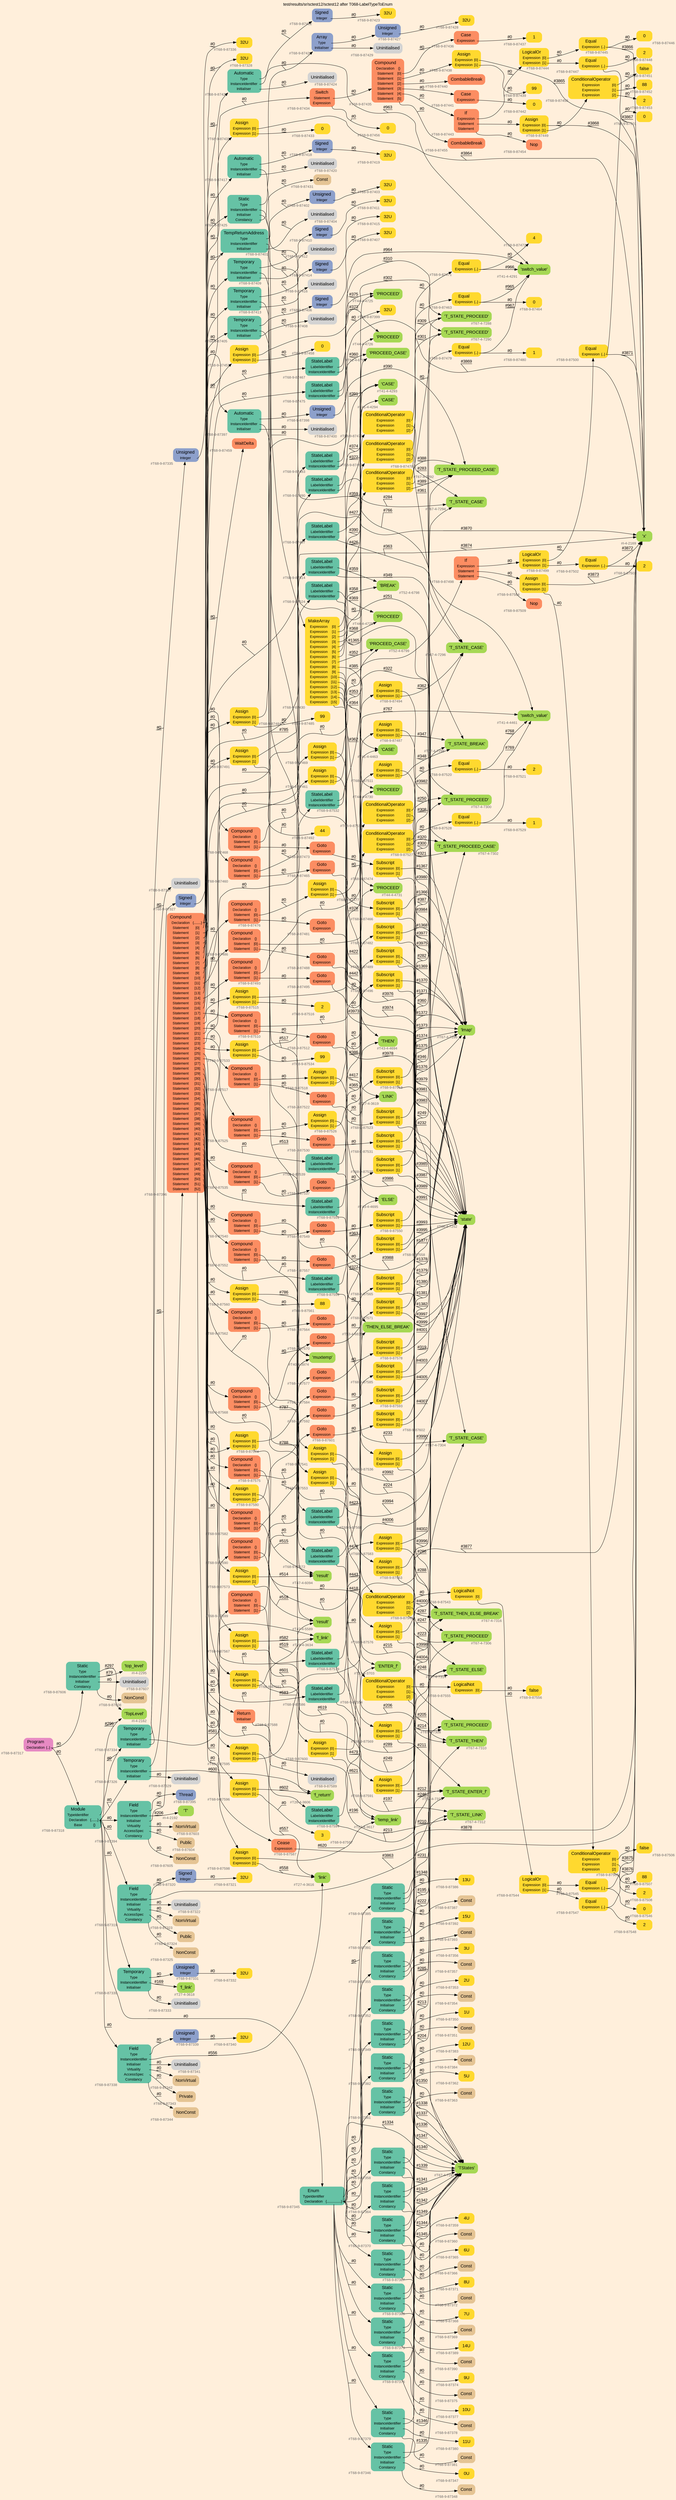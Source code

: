 digraph "test/results/sr/sctest12/sctest12 after T068-LabelTypeToEnum" {
label = "test/results/sr/sctest12/sctest12 after T068-LabelTypeToEnum"
labelloc = t
graph [
    rankdir = "LR"
    ranksep = 0.3
    bgcolor = antiquewhite1
    color = black
    fontcolor = black
    fontname = "Arial"
];
node [
    fontname = "Arial"
];
edge [
    fontname = "Arial"
];

// -------------------- node figure --------------------
// -------- block #T68-9-87317 ----------
"#T68-9-87317" [
    fillcolor = "/set28/4"
    xlabel = "#T68-9-87317"
    fontsize = "12"
    fontcolor = grey40
    shape = "plaintext"
    label = <<TABLE BORDER="0" CELLBORDER="0" CELLSPACING="0">
     <TR><TD><FONT COLOR="black" POINT-SIZE="15">Program</FONT></TD></TR>
     <TR><TD><FONT COLOR="black" POINT-SIZE="12">Declaration</FONT></TD><TD PORT="port0"><FONT COLOR="black" POINT-SIZE="12">{..}</FONT></TD></TR>
    </TABLE>>
    style = "rounded,filled"
];

// -------- block #T68-9-87318 ----------
"#T68-9-87318" [
    fillcolor = "/set28/1"
    xlabel = "#T68-9-87318"
    fontsize = "12"
    fontcolor = grey40
    shape = "plaintext"
    label = <<TABLE BORDER="0" CELLBORDER="0" CELLSPACING="0">
     <TR><TD><FONT COLOR="black" POINT-SIZE="15">Module</FONT></TD></TR>
     <TR><TD><FONT COLOR="black" POINT-SIZE="12">TypeIdentifier</FONT></TD><TD PORT="port0"></TD></TR>
     <TR><TD><FONT COLOR="black" POINT-SIZE="12">Declaration</FONT></TD><TD PORT="port1"><FONT COLOR="black" POINT-SIZE="12">{.......}</FONT></TD></TR>
     <TR><TD><FONT COLOR="black" POINT-SIZE="12">Base</FONT></TD><TD PORT="port2"><FONT COLOR="black" POINT-SIZE="12">{}</FONT></TD></TR>
    </TABLE>>
    style = "rounded,filled"
];

// -------- block #I-4-2162 ----------
"#I-4-2162" [
    fillcolor = "/set28/5"
    xlabel = "#I-4-2162"
    fontsize = "12"
    fontcolor = grey40
    shape = "plaintext"
    label = <<TABLE BORDER="0" CELLBORDER="0" CELLSPACING="0">
     <TR><TD><FONT COLOR="black" POINT-SIZE="15">'TopLevel'</FONT></TD></TR>
    </TABLE>>
    style = "rounded,filled"
];

// -------- block #T68-9-87319 ----------
"#T68-9-87319" [
    fillcolor = "/set28/1"
    xlabel = "#T68-9-87319"
    fontsize = "12"
    fontcolor = grey40
    shape = "plaintext"
    label = <<TABLE BORDER="0" CELLBORDER="0" CELLSPACING="0">
     <TR><TD><FONT COLOR="black" POINT-SIZE="15">Field</FONT></TD></TR>
     <TR><TD><FONT COLOR="black" POINT-SIZE="12">Type</FONT></TD><TD PORT="port0"></TD></TR>
     <TR><TD><FONT COLOR="black" POINT-SIZE="12">InstanceIdentifier</FONT></TD><TD PORT="port1"></TD></TR>
     <TR><TD><FONT COLOR="black" POINT-SIZE="12">Initialiser</FONT></TD><TD PORT="port2"></TD></TR>
     <TR><TD><FONT COLOR="black" POINT-SIZE="12">Virtuality</FONT></TD><TD PORT="port3"></TD></TR>
     <TR><TD><FONT COLOR="black" POINT-SIZE="12">AccessSpec</FONT></TD><TD PORT="port4"></TD></TR>
     <TR><TD><FONT COLOR="black" POINT-SIZE="12">Constancy</FONT></TD><TD PORT="port5"></TD></TR>
    </TABLE>>
    style = "rounded,filled"
];

// -------- block #T68-9-87320 ----------
"#T68-9-87320" [
    fillcolor = "/set28/3"
    xlabel = "#T68-9-87320"
    fontsize = "12"
    fontcolor = grey40
    shape = "plaintext"
    label = <<TABLE BORDER="0" CELLBORDER="0" CELLSPACING="0">
     <TR><TD><FONT COLOR="black" POINT-SIZE="15">Signed</FONT></TD></TR>
     <TR><TD><FONT COLOR="black" POINT-SIZE="12">Integer</FONT></TD><TD PORT="port0"></TD></TR>
    </TABLE>>
    style = "rounded,filled"
];

// -------- block #T68-9-87321 ----------
"#T68-9-87321" [
    fillcolor = "/set28/6"
    xlabel = "#T68-9-87321"
    fontsize = "12"
    fontcolor = grey40
    shape = "plaintext"
    label = <<TABLE BORDER="0" CELLBORDER="0" CELLSPACING="0">
     <TR><TD><FONT COLOR="black" POINT-SIZE="15">32U</FONT></TD></TR>
    </TABLE>>
    style = "rounded,filled"
];

// -------- block #I-4-2169 ----------
"#I-4-2169" [
    fillcolor = "/set28/5"
    xlabel = "#I-4-2169"
    fontsize = "12"
    fontcolor = grey40
    shape = "plaintext"
    label = <<TABLE BORDER="0" CELLBORDER="0" CELLSPACING="0">
     <TR><TD><FONT COLOR="black" POINT-SIZE="15">'x'</FONT></TD></TR>
    </TABLE>>
    style = "rounded,filled"
];

// -------- block #T68-9-87322 ----------
"#T68-9-87322" [
    xlabel = "#T68-9-87322"
    fontsize = "12"
    fontcolor = grey40
    shape = "plaintext"
    label = <<TABLE BORDER="0" CELLBORDER="0" CELLSPACING="0">
     <TR><TD><FONT COLOR="black" POINT-SIZE="15">Uninitialised</FONT></TD></TR>
    </TABLE>>
    style = "rounded,filled"
];

// -------- block #T68-9-87323 ----------
"#T68-9-87323" [
    fillcolor = "/set28/7"
    xlabel = "#T68-9-87323"
    fontsize = "12"
    fontcolor = grey40
    shape = "plaintext"
    label = <<TABLE BORDER="0" CELLBORDER="0" CELLSPACING="0">
     <TR><TD><FONT COLOR="black" POINT-SIZE="15">NonVirtual</FONT></TD></TR>
    </TABLE>>
    style = "rounded,filled"
];

// -------- block #T68-9-87324 ----------
"#T68-9-87324" [
    fillcolor = "/set28/7"
    xlabel = "#T68-9-87324"
    fontsize = "12"
    fontcolor = grey40
    shape = "plaintext"
    label = <<TABLE BORDER="0" CELLBORDER="0" CELLSPACING="0">
     <TR><TD><FONT COLOR="black" POINT-SIZE="15">Public</FONT></TD></TR>
    </TABLE>>
    style = "rounded,filled"
];

// -------- block #T68-9-87325 ----------
"#T68-9-87325" [
    fillcolor = "/set28/7"
    xlabel = "#T68-9-87325"
    fontsize = "12"
    fontcolor = grey40
    shape = "plaintext"
    label = <<TABLE BORDER="0" CELLBORDER="0" CELLSPACING="0">
     <TR><TD><FONT COLOR="black" POINT-SIZE="15">NonConst</FONT></TD></TR>
    </TABLE>>
    style = "rounded,filled"
];

// -------- block #T68-9-87326 ----------
"#T68-9-87326" [
    fillcolor = "/set28/1"
    xlabel = "#T68-9-87326"
    fontsize = "12"
    fontcolor = grey40
    shape = "plaintext"
    label = <<TABLE BORDER="0" CELLBORDER="0" CELLSPACING="0">
     <TR><TD><FONT COLOR="black" POINT-SIZE="15">Temporary</FONT></TD></TR>
     <TR><TD><FONT COLOR="black" POINT-SIZE="12">Type</FONT></TD><TD PORT="port0"></TD></TR>
     <TR><TD><FONT COLOR="black" POINT-SIZE="12">InstanceIdentifier</FONT></TD><TD PORT="port1"></TD></TR>
     <TR><TD><FONT COLOR="black" POINT-SIZE="12">Initialiser</FONT></TD><TD PORT="port2"></TD></TR>
    </TABLE>>
    style = "rounded,filled"
];

// -------- block #T68-9-87327 ----------
"#T68-9-87327" [
    fillcolor = "/set28/3"
    xlabel = "#T68-9-87327"
    fontsize = "12"
    fontcolor = grey40
    shape = "plaintext"
    label = <<TABLE BORDER="0" CELLBORDER="0" CELLSPACING="0">
     <TR><TD><FONT COLOR="black" POINT-SIZE="15">Signed</FONT></TD></TR>
     <TR><TD><FONT COLOR="black" POINT-SIZE="12">Integer</FONT></TD><TD PORT="port0"></TD></TR>
    </TABLE>>
    style = "rounded,filled"
];

// -------- block #T68-9-87328 ----------
"#T68-9-87328" [
    fillcolor = "/set28/6"
    xlabel = "#T68-9-87328"
    fontsize = "12"
    fontcolor = grey40
    shape = "plaintext"
    label = <<TABLE BORDER="0" CELLBORDER="0" CELLSPACING="0">
     <TR><TD><FONT COLOR="black" POINT-SIZE="15">32U</FONT></TD></TR>
    </TABLE>>
    style = "rounded,filled"
];

// -------- block #T26-4-3606 ----------
"#T26-4-3606" [
    fillcolor = "/set28/5"
    xlabel = "#T26-4-3606"
    fontsize = "12"
    fontcolor = grey40
    shape = "plaintext"
    label = <<TABLE BORDER="0" CELLBORDER="0" CELLSPACING="0">
     <TR><TD><FONT COLOR="black" POINT-SIZE="15">'f_return'</FONT></TD></TR>
    </TABLE>>
    style = "rounded,filled"
];

// -------- block #T68-9-87329 ----------
"#T68-9-87329" [
    xlabel = "#T68-9-87329"
    fontsize = "12"
    fontcolor = grey40
    shape = "plaintext"
    label = <<TABLE BORDER="0" CELLBORDER="0" CELLSPACING="0">
     <TR><TD><FONT COLOR="black" POINT-SIZE="15">Uninitialised</FONT></TD></TR>
    </TABLE>>
    style = "rounded,filled"
];

// -------- block #T68-9-87330 ----------
"#T68-9-87330" [
    fillcolor = "/set28/1"
    xlabel = "#T68-9-87330"
    fontsize = "12"
    fontcolor = grey40
    shape = "plaintext"
    label = <<TABLE BORDER="0" CELLBORDER="0" CELLSPACING="0">
     <TR><TD><FONT COLOR="black" POINT-SIZE="15">Temporary</FONT></TD></TR>
     <TR><TD><FONT COLOR="black" POINT-SIZE="12">Type</FONT></TD><TD PORT="port0"></TD></TR>
     <TR><TD><FONT COLOR="black" POINT-SIZE="12">InstanceIdentifier</FONT></TD><TD PORT="port1"></TD></TR>
     <TR><TD><FONT COLOR="black" POINT-SIZE="12">Initialiser</FONT></TD><TD PORT="port2"></TD></TR>
    </TABLE>>
    style = "rounded,filled"
];

// -------- block #T68-9-87331 ----------
"#T68-9-87331" [
    fillcolor = "/set28/3"
    xlabel = "#T68-9-87331"
    fontsize = "12"
    fontcolor = grey40
    shape = "plaintext"
    label = <<TABLE BORDER="0" CELLBORDER="0" CELLSPACING="0">
     <TR><TD><FONT COLOR="black" POINT-SIZE="15">Unsigned</FONT></TD></TR>
     <TR><TD><FONT COLOR="black" POINT-SIZE="12">Integer</FONT></TD><TD PORT="port0"></TD></TR>
    </TABLE>>
    style = "rounded,filled"
];

// -------- block #T68-9-87332 ----------
"#T68-9-87332" [
    fillcolor = "/set28/6"
    xlabel = "#T68-9-87332"
    fontsize = "12"
    fontcolor = grey40
    shape = "plaintext"
    label = <<TABLE BORDER="0" CELLBORDER="0" CELLSPACING="0">
     <TR><TD><FONT COLOR="black" POINT-SIZE="15">32U</FONT></TD></TR>
    </TABLE>>
    style = "rounded,filled"
];

// -------- block #T27-4-3618 ----------
"#T27-4-3618" [
    fillcolor = "/set28/5"
    xlabel = "#T27-4-3618"
    fontsize = "12"
    fontcolor = grey40
    shape = "plaintext"
    label = <<TABLE BORDER="0" CELLBORDER="0" CELLSPACING="0">
     <TR><TD><FONT COLOR="black" POINT-SIZE="15">'f_link'</FONT></TD></TR>
    </TABLE>>
    style = "rounded,filled"
];

// -------- block #T68-9-87333 ----------
"#T68-9-87333" [
    xlabel = "#T68-9-87333"
    fontsize = "12"
    fontcolor = grey40
    shape = "plaintext"
    label = <<TABLE BORDER="0" CELLBORDER="0" CELLSPACING="0">
     <TR><TD><FONT COLOR="black" POINT-SIZE="15">Uninitialised</FONT></TD></TR>
    </TABLE>>
    style = "rounded,filled"
];

// -------- block #T68-9-87334 ----------
"#T68-9-87334" [
    fillcolor = "/set28/1"
    xlabel = "#T68-9-87334"
    fontsize = "12"
    fontcolor = grey40
    shape = "plaintext"
    label = <<TABLE BORDER="0" CELLBORDER="0" CELLSPACING="0">
     <TR><TD><FONT COLOR="black" POINT-SIZE="15">Temporary</FONT></TD></TR>
     <TR><TD><FONT COLOR="black" POINT-SIZE="12">Type</FONT></TD><TD PORT="port0"></TD></TR>
     <TR><TD><FONT COLOR="black" POINT-SIZE="12">InstanceIdentifier</FONT></TD><TD PORT="port1"></TD></TR>
     <TR><TD><FONT COLOR="black" POINT-SIZE="12">Initialiser</FONT></TD><TD PORT="port2"></TD></TR>
    </TABLE>>
    style = "rounded,filled"
];

// -------- block #T68-9-87335 ----------
"#T68-9-87335" [
    fillcolor = "/set28/3"
    xlabel = "#T68-9-87335"
    fontsize = "12"
    fontcolor = grey40
    shape = "plaintext"
    label = <<TABLE BORDER="0" CELLBORDER="0" CELLSPACING="0">
     <TR><TD><FONT COLOR="black" POINT-SIZE="15">Unsigned</FONT></TD></TR>
     <TR><TD><FONT COLOR="black" POINT-SIZE="12">Integer</FONT></TD><TD PORT="port0"></TD></TR>
    </TABLE>>
    style = "rounded,filled"
];

// -------- block #T68-9-87336 ----------
"#T68-9-87336" [
    fillcolor = "/set28/6"
    xlabel = "#T68-9-87336"
    fontsize = "12"
    fontcolor = grey40
    shape = "plaintext"
    label = <<TABLE BORDER="0" CELLBORDER="0" CELLSPACING="0">
     <TR><TD><FONT COLOR="black" POINT-SIZE="15">32U</FONT></TD></TR>
    </TABLE>>
    style = "rounded,filled"
];

// -------- block #T28-4-3634 ----------
"#T28-4-3634" [
    fillcolor = "/set28/5"
    xlabel = "#T28-4-3634"
    fontsize = "12"
    fontcolor = grey40
    shape = "plaintext"
    label = <<TABLE BORDER="0" CELLBORDER="0" CELLSPACING="0">
     <TR><TD><FONT COLOR="black" POINT-SIZE="15">'f_link'</FONT></TD></TR>
    </TABLE>>
    style = "rounded,filled"
];

// -------- block #T68-9-87337 ----------
"#T68-9-87337" [
    xlabel = "#T68-9-87337"
    fontsize = "12"
    fontcolor = grey40
    shape = "plaintext"
    label = <<TABLE BORDER="0" CELLBORDER="0" CELLSPACING="0">
     <TR><TD><FONT COLOR="black" POINT-SIZE="15">Uninitialised</FONT></TD></TR>
    </TABLE>>
    style = "rounded,filled"
];

// -------- block #T68-9-87338 ----------
"#T68-9-87338" [
    fillcolor = "/set28/1"
    xlabel = "#T68-9-87338"
    fontsize = "12"
    fontcolor = grey40
    shape = "plaintext"
    label = <<TABLE BORDER="0" CELLBORDER="0" CELLSPACING="0">
     <TR><TD><FONT COLOR="black" POINT-SIZE="15">Field</FONT></TD></TR>
     <TR><TD><FONT COLOR="black" POINT-SIZE="12">Type</FONT></TD><TD PORT="port0"></TD></TR>
     <TR><TD><FONT COLOR="black" POINT-SIZE="12">InstanceIdentifier</FONT></TD><TD PORT="port1"></TD></TR>
     <TR><TD><FONT COLOR="black" POINT-SIZE="12">Initialiser</FONT></TD><TD PORT="port2"></TD></TR>
     <TR><TD><FONT COLOR="black" POINT-SIZE="12">Virtuality</FONT></TD><TD PORT="port3"></TD></TR>
     <TR><TD><FONT COLOR="black" POINT-SIZE="12">AccessSpec</FONT></TD><TD PORT="port4"></TD></TR>
     <TR><TD><FONT COLOR="black" POINT-SIZE="12">Constancy</FONT></TD><TD PORT="port5"></TD></TR>
    </TABLE>>
    style = "rounded,filled"
];

// -------- block #T68-9-87339 ----------
"#T68-9-87339" [
    fillcolor = "/set28/3"
    xlabel = "#T68-9-87339"
    fontsize = "12"
    fontcolor = grey40
    shape = "plaintext"
    label = <<TABLE BORDER="0" CELLBORDER="0" CELLSPACING="0">
     <TR><TD><FONT COLOR="black" POINT-SIZE="15">Unsigned</FONT></TD></TR>
     <TR><TD><FONT COLOR="black" POINT-SIZE="12">Integer</FONT></TD><TD PORT="port0"></TD></TR>
    </TABLE>>
    style = "rounded,filled"
];

// -------- block #T68-9-87340 ----------
"#T68-9-87340" [
    fillcolor = "/set28/6"
    xlabel = "#T68-9-87340"
    fontsize = "12"
    fontcolor = grey40
    shape = "plaintext"
    label = <<TABLE BORDER="0" CELLBORDER="0" CELLSPACING="0">
     <TR><TD><FONT COLOR="black" POINT-SIZE="15">32U</FONT></TD></TR>
    </TABLE>>
    style = "rounded,filled"
];

// -------- block #T27-4-3616 ----------
"#T27-4-3616" [
    fillcolor = "/set28/5"
    xlabel = "#T27-4-3616"
    fontsize = "12"
    fontcolor = grey40
    shape = "plaintext"
    label = <<TABLE BORDER="0" CELLBORDER="0" CELLSPACING="0">
     <TR><TD><FONT COLOR="black" POINT-SIZE="15">'link'</FONT></TD></TR>
    </TABLE>>
    style = "rounded,filled"
];

// -------- block #T68-9-87341 ----------
"#T68-9-87341" [
    xlabel = "#T68-9-87341"
    fontsize = "12"
    fontcolor = grey40
    shape = "plaintext"
    label = <<TABLE BORDER="0" CELLBORDER="0" CELLSPACING="0">
     <TR><TD><FONT COLOR="black" POINT-SIZE="15">Uninitialised</FONT></TD></TR>
    </TABLE>>
    style = "rounded,filled"
];

// -------- block #T68-9-87342 ----------
"#T68-9-87342" [
    fillcolor = "/set28/7"
    xlabel = "#T68-9-87342"
    fontsize = "12"
    fontcolor = grey40
    shape = "plaintext"
    label = <<TABLE BORDER="0" CELLBORDER="0" CELLSPACING="0">
     <TR><TD><FONT COLOR="black" POINT-SIZE="15">NonVirtual</FONT></TD></TR>
    </TABLE>>
    style = "rounded,filled"
];

// -------- block #T68-9-87343 ----------
"#T68-9-87343" [
    fillcolor = "/set28/7"
    xlabel = "#T68-9-87343"
    fontsize = "12"
    fontcolor = grey40
    shape = "plaintext"
    label = <<TABLE BORDER="0" CELLBORDER="0" CELLSPACING="0">
     <TR><TD><FONT COLOR="black" POINT-SIZE="15">Private</FONT></TD></TR>
    </TABLE>>
    style = "rounded,filled"
];

// -------- block #T68-9-87344 ----------
"#T68-9-87344" [
    fillcolor = "/set28/7"
    xlabel = "#T68-9-87344"
    fontsize = "12"
    fontcolor = grey40
    shape = "plaintext"
    label = <<TABLE BORDER="0" CELLBORDER="0" CELLSPACING="0">
     <TR><TD><FONT COLOR="black" POINT-SIZE="15">NonConst</FONT></TD></TR>
    </TABLE>>
    style = "rounded,filled"
];

// -------- block #T68-9-87345 ----------
"#T68-9-87345" [
    fillcolor = "/set28/1"
    xlabel = "#T68-9-87345"
    fontsize = "12"
    fontcolor = grey40
    shape = "plaintext"
    label = <<TABLE BORDER="0" CELLBORDER="0" CELLSPACING="0">
     <TR><TD><FONT COLOR="black" POINT-SIZE="15">Enum</FONT></TD></TR>
     <TR><TD><FONT COLOR="black" POINT-SIZE="12">TypeIdentifier</FONT></TD><TD PORT="port0"></TD></TR>
     <TR><TD><FONT COLOR="black" POINT-SIZE="12">Declaration</FONT></TD><TD PORT="port1"><FONT COLOR="black" POINT-SIZE="12">{................}</FONT></TD></TR>
    </TABLE>>
    style = "rounded,filled"
];

// -------- block #T67-4-7287 ----------
"#T67-4-7287" [
    fillcolor = "/set28/5"
    xlabel = "#T67-4-7287"
    fontsize = "12"
    fontcolor = grey40
    shape = "plaintext"
    label = <<TABLE BORDER="0" CELLBORDER="0" CELLSPACING="0">
     <TR><TD><FONT COLOR="black" POINT-SIZE="15">'TStates'</FONT></TD></TR>
    </TABLE>>
    style = "rounded,filled"
];

// -------- block #T68-9-87346 ----------
"#T68-9-87346" [
    fillcolor = "/set28/1"
    xlabel = "#T68-9-87346"
    fontsize = "12"
    fontcolor = grey40
    shape = "plaintext"
    label = <<TABLE BORDER="0" CELLBORDER="0" CELLSPACING="0">
     <TR><TD><FONT COLOR="black" POINT-SIZE="15">Static</FONT></TD></TR>
     <TR><TD><FONT COLOR="black" POINT-SIZE="12">Type</FONT></TD><TD PORT="port0"></TD></TR>
     <TR><TD><FONT COLOR="black" POINT-SIZE="12">InstanceIdentifier</FONT></TD><TD PORT="port1"></TD></TR>
     <TR><TD><FONT COLOR="black" POINT-SIZE="12">Initialiser</FONT></TD><TD PORT="port2"></TD></TR>
     <TR><TD><FONT COLOR="black" POINT-SIZE="12">Constancy</FONT></TD><TD PORT="port3"></TD></TR>
    </TABLE>>
    style = "rounded,filled"
];

// -------- block #T67-4-7288 ----------
"#T67-4-7288" [
    fillcolor = "/set28/5"
    xlabel = "#T67-4-7288"
    fontsize = "12"
    fontcolor = grey40
    shape = "plaintext"
    label = <<TABLE BORDER="0" CELLBORDER="0" CELLSPACING="0">
     <TR><TD><FONT COLOR="black" POINT-SIZE="15">'T_STATE_PROCEED'</FONT></TD></TR>
    </TABLE>>
    style = "rounded,filled"
];

// -------- block #T68-9-87347 ----------
"#T68-9-87347" [
    fillcolor = "/set28/6"
    xlabel = "#T68-9-87347"
    fontsize = "12"
    fontcolor = grey40
    shape = "plaintext"
    label = <<TABLE BORDER="0" CELLBORDER="0" CELLSPACING="0">
     <TR><TD><FONT COLOR="black" POINT-SIZE="15">0U</FONT></TD></TR>
    </TABLE>>
    style = "rounded,filled"
];

// -------- block #T68-9-87348 ----------
"#T68-9-87348" [
    fillcolor = "/set28/7"
    xlabel = "#T68-9-87348"
    fontsize = "12"
    fontcolor = grey40
    shape = "plaintext"
    label = <<TABLE BORDER="0" CELLBORDER="0" CELLSPACING="0">
     <TR><TD><FONT COLOR="black" POINT-SIZE="15">Const</FONT></TD></TR>
    </TABLE>>
    style = "rounded,filled"
];

// -------- block #T68-9-87349 ----------
"#T68-9-87349" [
    fillcolor = "/set28/1"
    xlabel = "#T68-9-87349"
    fontsize = "12"
    fontcolor = grey40
    shape = "plaintext"
    label = <<TABLE BORDER="0" CELLBORDER="0" CELLSPACING="0">
     <TR><TD><FONT COLOR="black" POINT-SIZE="15">Static</FONT></TD></TR>
     <TR><TD><FONT COLOR="black" POINT-SIZE="12">Type</FONT></TD><TD PORT="port0"></TD></TR>
     <TR><TD><FONT COLOR="black" POINT-SIZE="12">InstanceIdentifier</FONT></TD><TD PORT="port1"></TD></TR>
     <TR><TD><FONT COLOR="black" POINT-SIZE="12">Initialiser</FONT></TD><TD PORT="port2"></TD></TR>
     <TR><TD><FONT COLOR="black" POINT-SIZE="12">Constancy</FONT></TD><TD PORT="port3"></TD></TR>
    </TABLE>>
    style = "rounded,filled"
];

// -------- block #T67-4-7290 ----------
"#T67-4-7290" [
    fillcolor = "/set28/5"
    xlabel = "#T67-4-7290"
    fontsize = "12"
    fontcolor = grey40
    shape = "plaintext"
    label = <<TABLE BORDER="0" CELLBORDER="0" CELLSPACING="0">
     <TR><TD><FONT COLOR="black" POINT-SIZE="15">'T_STATE_PROCEED'</FONT></TD></TR>
    </TABLE>>
    style = "rounded,filled"
];

// -------- block #T68-9-87350 ----------
"#T68-9-87350" [
    fillcolor = "/set28/6"
    xlabel = "#T68-9-87350"
    fontsize = "12"
    fontcolor = grey40
    shape = "plaintext"
    label = <<TABLE BORDER="0" CELLBORDER="0" CELLSPACING="0">
     <TR><TD><FONT COLOR="black" POINT-SIZE="15">1U</FONT></TD></TR>
    </TABLE>>
    style = "rounded,filled"
];

// -------- block #T68-9-87351 ----------
"#T68-9-87351" [
    fillcolor = "/set28/7"
    xlabel = "#T68-9-87351"
    fontsize = "12"
    fontcolor = grey40
    shape = "plaintext"
    label = <<TABLE BORDER="0" CELLBORDER="0" CELLSPACING="0">
     <TR><TD><FONT COLOR="black" POINT-SIZE="15">Const</FONT></TD></TR>
    </TABLE>>
    style = "rounded,filled"
];

// -------- block #T68-9-87352 ----------
"#T68-9-87352" [
    fillcolor = "/set28/1"
    xlabel = "#T68-9-87352"
    fontsize = "12"
    fontcolor = grey40
    shape = "plaintext"
    label = <<TABLE BORDER="0" CELLBORDER="0" CELLSPACING="0">
     <TR><TD><FONT COLOR="black" POINT-SIZE="15">Static</FONT></TD></TR>
     <TR><TD><FONT COLOR="black" POINT-SIZE="12">Type</FONT></TD><TD PORT="port0"></TD></TR>
     <TR><TD><FONT COLOR="black" POINT-SIZE="12">InstanceIdentifier</FONT></TD><TD PORT="port1"></TD></TR>
     <TR><TD><FONT COLOR="black" POINT-SIZE="12">Initialiser</FONT></TD><TD PORT="port2"></TD></TR>
     <TR><TD><FONT COLOR="black" POINT-SIZE="12">Constancy</FONT></TD><TD PORT="port3"></TD></TR>
    </TABLE>>
    style = "rounded,filled"
];

// -------- block #T67-4-7292 ----------
"#T67-4-7292" [
    fillcolor = "/set28/5"
    xlabel = "#T67-4-7292"
    fontsize = "12"
    fontcolor = grey40
    shape = "plaintext"
    label = <<TABLE BORDER="0" CELLBORDER="0" CELLSPACING="0">
     <TR><TD><FONT COLOR="black" POINT-SIZE="15">'T_STATE_PROCEED_CASE'</FONT></TD></TR>
    </TABLE>>
    style = "rounded,filled"
];

// -------- block #T68-9-87353 ----------
"#T68-9-87353" [
    fillcolor = "/set28/6"
    xlabel = "#T68-9-87353"
    fontsize = "12"
    fontcolor = grey40
    shape = "plaintext"
    label = <<TABLE BORDER="0" CELLBORDER="0" CELLSPACING="0">
     <TR><TD><FONT COLOR="black" POINT-SIZE="15">2U</FONT></TD></TR>
    </TABLE>>
    style = "rounded,filled"
];

// -------- block #T68-9-87354 ----------
"#T68-9-87354" [
    fillcolor = "/set28/7"
    xlabel = "#T68-9-87354"
    fontsize = "12"
    fontcolor = grey40
    shape = "plaintext"
    label = <<TABLE BORDER="0" CELLBORDER="0" CELLSPACING="0">
     <TR><TD><FONT COLOR="black" POINT-SIZE="15">Const</FONT></TD></TR>
    </TABLE>>
    style = "rounded,filled"
];

// -------- block #T68-9-87355 ----------
"#T68-9-87355" [
    fillcolor = "/set28/1"
    xlabel = "#T68-9-87355"
    fontsize = "12"
    fontcolor = grey40
    shape = "plaintext"
    label = <<TABLE BORDER="0" CELLBORDER="0" CELLSPACING="0">
     <TR><TD><FONT COLOR="black" POINT-SIZE="15">Static</FONT></TD></TR>
     <TR><TD><FONT COLOR="black" POINT-SIZE="12">Type</FONT></TD><TD PORT="port0"></TD></TR>
     <TR><TD><FONT COLOR="black" POINT-SIZE="12">InstanceIdentifier</FONT></TD><TD PORT="port1"></TD></TR>
     <TR><TD><FONT COLOR="black" POINT-SIZE="12">Initialiser</FONT></TD><TD PORT="port2"></TD></TR>
     <TR><TD><FONT COLOR="black" POINT-SIZE="12">Constancy</FONT></TD><TD PORT="port3"></TD></TR>
    </TABLE>>
    style = "rounded,filled"
];

// -------- block #T67-4-7294 ----------
"#T67-4-7294" [
    fillcolor = "/set28/5"
    xlabel = "#T67-4-7294"
    fontsize = "12"
    fontcolor = grey40
    shape = "plaintext"
    label = <<TABLE BORDER="0" CELLBORDER="0" CELLSPACING="0">
     <TR><TD><FONT COLOR="black" POINT-SIZE="15">'T_STATE_CASE'</FONT></TD></TR>
    </TABLE>>
    style = "rounded,filled"
];

// -------- block #T68-9-87356 ----------
"#T68-9-87356" [
    fillcolor = "/set28/6"
    xlabel = "#T68-9-87356"
    fontsize = "12"
    fontcolor = grey40
    shape = "plaintext"
    label = <<TABLE BORDER="0" CELLBORDER="0" CELLSPACING="0">
     <TR><TD><FONT COLOR="black" POINT-SIZE="15">3U</FONT></TD></TR>
    </TABLE>>
    style = "rounded,filled"
];

// -------- block #T68-9-87357 ----------
"#T68-9-87357" [
    fillcolor = "/set28/7"
    xlabel = "#T68-9-87357"
    fontsize = "12"
    fontcolor = grey40
    shape = "plaintext"
    label = <<TABLE BORDER="0" CELLBORDER="0" CELLSPACING="0">
     <TR><TD><FONT COLOR="black" POINT-SIZE="15">Const</FONT></TD></TR>
    </TABLE>>
    style = "rounded,filled"
];

// -------- block #T68-9-87358 ----------
"#T68-9-87358" [
    fillcolor = "/set28/1"
    xlabel = "#T68-9-87358"
    fontsize = "12"
    fontcolor = grey40
    shape = "plaintext"
    label = <<TABLE BORDER="0" CELLBORDER="0" CELLSPACING="0">
     <TR><TD><FONT COLOR="black" POINT-SIZE="15">Static</FONT></TD></TR>
     <TR><TD><FONT COLOR="black" POINT-SIZE="12">Type</FONT></TD><TD PORT="port0"></TD></TR>
     <TR><TD><FONT COLOR="black" POINT-SIZE="12">InstanceIdentifier</FONT></TD><TD PORT="port1"></TD></TR>
     <TR><TD><FONT COLOR="black" POINT-SIZE="12">Initialiser</FONT></TD><TD PORT="port2"></TD></TR>
     <TR><TD><FONT COLOR="black" POINT-SIZE="12">Constancy</FONT></TD><TD PORT="port3"></TD></TR>
    </TABLE>>
    style = "rounded,filled"
];

// -------- block #T67-4-7296 ----------
"#T67-4-7296" [
    fillcolor = "/set28/5"
    xlabel = "#T67-4-7296"
    fontsize = "12"
    fontcolor = grey40
    shape = "plaintext"
    label = <<TABLE BORDER="0" CELLBORDER="0" CELLSPACING="0">
     <TR><TD><FONT COLOR="black" POINT-SIZE="15">'T_STATE_CASE'</FONT></TD></TR>
    </TABLE>>
    style = "rounded,filled"
];

// -------- block #T68-9-87359 ----------
"#T68-9-87359" [
    fillcolor = "/set28/6"
    xlabel = "#T68-9-87359"
    fontsize = "12"
    fontcolor = grey40
    shape = "plaintext"
    label = <<TABLE BORDER="0" CELLBORDER="0" CELLSPACING="0">
     <TR><TD><FONT COLOR="black" POINT-SIZE="15">4U</FONT></TD></TR>
    </TABLE>>
    style = "rounded,filled"
];

// -------- block #T68-9-87360 ----------
"#T68-9-87360" [
    fillcolor = "/set28/7"
    xlabel = "#T68-9-87360"
    fontsize = "12"
    fontcolor = grey40
    shape = "plaintext"
    label = <<TABLE BORDER="0" CELLBORDER="0" CELLSPACING="0">
     <TR><TD><FONT COLOR="black" POINT-SIZE="15">Const</FONT></TD></TR>
    </TABLE>>
    style = "rounded,filled"
];

// -------- block #T68-9-87361 ----------
"#T68-9-87361" [
    fillcolor = "/set28/1"
    xlabel = "#T68-9-87361"
    fontsize = "12"
    fontcolor = grey40
    shape = "plaintext"
    label = <<TABLE BORDER="0" CELLBORDER="0" CELLSPACING="0">
     <TR><TD><FONT COLOR="black" POINT-SIZE="15">Static</FONT></TD></TR>
     <TR><TD><FONT COLOR="black" POINT-SIZE="12">Type</FONT></TD><TD PORT="port0"></TD></TR>
     <TR><TD><FONT COLOR="black" POINT-SIZE="12">InstanceIdentifier</FONT></TD><TD PORT="port1"></TD></TR>
     <TR><TD><FONT COLOR="black" POINT-SIZE="12">Initialiser</FONT></TD><TD PORT="port2"></TD></TR>
     <TR><TD><FONT COLOR="black" POINT-SIZE="12">Constancy</FONT></TD><TD PORT="port3"></TD></TR>
    </TABLE>>
    style = "rounded,filled"
];

// -------- block #T67-4-7298 ----------
"#T67-4-7298" [
    fillcolor = "/set28/5"
    xlabel = "#T67-4-7298"
    fontsize = "12"
    fontcolor = grey40
    shape = "plaintext"
    label = <<TABLE BORDER="0" CELLBORDER="0" CELLSPACING="0">
     <TR><TD><FONT COLOR="black" POINT-SIZE="15">'T_STATE_BREAK'</FONT></TD></TR>
    </TABLE>>
    style = "rounded,filled"
];

// -------- block #T68-9-87362 ----------
"#T68-9-87362" [
    fillcolor = "/set28/6"
    xlabel = "#T68-9-87362"
    fontsize = "12"
    fontcolor = grey40
    shape = "plaintext"
    label = <<TABLE BORDER="0" CELLBORDER="0" CELLSPACING="0">
     <TR><TD><FONT COLOR="black" POINT-SIZE="15">5U</FONT></TD></TR>
    </TABLE>>
    style = "rounded,filled"
];

// -------- block #T68-9-87363 ----------
"#T68-9-87363" [
    fillcolor = "/set28/7"
    xlabel = "#T68-9-87363"
    fontsize = "12"
    fontcolor = grey40
    shape = "plaintext"
    label = <<TABLE BORDER="0" CELLBORDER="0" CELLSPACING="0">
     <TR><TD><FONT COLOR="black" POINT-SIZE="15">Const</FONT></TD></TR>
    </TABLE>>
    style = "rounded,filled"
];

// -------- block #T68-9-87364 ----------
"#T68-9-87364" [
    fillcolor = "/set28/1"
    xlabel = "#T68-9-87364"
    fontsize = "12"
    fontcolor = grey40
    shape = "plaintext"
    label = <<TABLE BORDER="0" CELLBORDER="0" CELLSPACING="0">
     <TR><TD><FONT COLOR="black" POINT-SIZE="15">Static</FONT></TD></TR>
     <TR><TD><FONT COLOR="black" POINT-SIZE="12">Type</FONT></TD><TD PORT="port0"></TD></TR>
     <TR><TD><FONT COLOR="black" POINT-SIZE="12">InstanceIdentifier</FONT></TD><TD PORT="port1"></TD></TR>
     <TR><TD><FONT COLOR="black" POINT-SIZE="12">Initialiser</FONT></TD><TD PORT="port2"></TD></TR>
     <TR><TD><FONT COLOR="black" POINT-SIZE="12">Constancy</FONT></TD><TD PORT="port3"></TD></TR>
    </TABLE>>
    style = "rounded,filled"
];

// -------- block #T67-4-7300 ----------
"#T67-4-7300" [
    fillcolor = "/set28/5"
    xlabel = "#T67-4-7300"
    fontsize = "12"
    fontcolor = grey40
    shape = "plaintext"
    label = <<TABLE BORDER="0" CELLBORDER="0" CELLSPACING="0">
     <TR><TD><FONT COLOR="black" POINT-SIZE="15">'T_STATE_PROCEED'</FONT></TD></TR>
    </TABLE>>
    style = "rounded,filled"
];

// -------- block #T68-9-87365 ----------
"#T68-9-87365" [
    fillcolor = "/set28/6"
    xlabel = "#T68-9-87365"
    fontsize = "12"
    fontcolor = grey40
    shape = "plaintext"
    label = <<TABLE BORDER="0" CELLBORDER="0" CELLSPACING="0">
     <TR><TD><FONT COLOR="black" POINT-SIZE="15">6U</FONT></TD></TR>
    </TABLE>>
    style = "rounded,filled"
];

// -------- block #T68-9-87366 ----------
"#T68-9-87366" [
    fillcolor = "/set28/7"
    xlabel = "#T68-9-87366"
    fontsize = "12"
    fontcolor = grey40
    shape = "plaintext"
    label = <<TABLE BORDER="0" CELLBORDER="0" CELLSPACING="0">
     <TR><TD><FONT COLOR="black" POINT-SIZE="15">Const</FONT></TD></TR>
    </TABLE>>
    style = "rounded,filled"
];

// -------- block #T68-9-87367 ----------
"#T68-9-87367" [
    fillcolor = "/set28/1"
    xlabel = "#T68-9-87367"
    fontsize = "12"
    fontcolor = grey40
    shape = "plaintext"
    label = <<TABLE BORDER="0" CELLBORDER="0" CELLSPACING="0">
     <TR><TD><FONT COLOR="black" POINT-SIZE="15">Static</FONT></TD></TR>
     <TR><TD><FONT COLOR="black" POINT-SIZE="12">Type</FONT></TD><TD PORT="port0"></TD></TR>
     <TR><TD><FONT COLOR="black" POINT-SIZE="12">InstanceIdentifier</FONT></TD><TD PORT="port1"></TD></TR>
     <TR><TD><FONT COLOR="black" POINT-SIZE="12">Initialiser</FONT></TD><TD PORT="port2"></TD></TR>
     <TR><TD><FONT COLOR="black" POINT-SIZE="12">Constancy</FONT></TD><TD PORT="port3"></TD></TR>
    </TABLE>>
    style = "rounded,filled"
];

// -------- block #T67-4-7302 ----------
"#T67-4-7302" [
    fillcolor = "/set28/5"
    xlabel = "#T67-4-7302"
    fontsize = "12"
    fontcolor = grey40
    shape = "plaintext"
    label = <<TABLE BORDER="0" CELLBORDER="0" CELLSPACING="0">
     <TR><TD><FONT COLOR="black" POINT-SIZE="15">'T_STATE_PROCEED_CASE'</FONT></TD></TR>
    </TABLE>>
    style = "rounded,filled"
];

// -------- block #T68-9-87368 ----------
"#T68-9-87368" [
    fillcolor = "/set28/6"
    xlabel = "#T68-9-87368"
    fontsize = "12"
    fontcolor = grey40
    shape = "plaintext"
    label = <<TABLE BORDER="0" CELLBORDER="0" CELLSPACING="0">
     <TR><TD><FONT COLOR="black" POINT-SIZE="15">7U</FONT></TD></TR>
    </TABLE>>
    style = "rounded,filled"
];

// -------- block #T68-9-87369 ----------
"#T68-9-87369" [
    fillcolor = "/set28/7"
    xlabel = "#T68-9-87369"
    fontsize = "12"
    fontcolor = grey40
    shape = "plaintext"
    label = <<TABLE BORDER="0" CELLBORDER="0" CELLSPACING="0">
     <TR><TD><FONT COLOR="black" POINT-SIZE="15">Const</FONT></TD></TR>
    </TABLE>>
    style = "rounded,filled"
];

// -------- block #T68-9-87370 ----------
"#T68-9-87370" [
    fillcolor = "/set28/1"
    xlabel = "#T68-9-87370"
    fontsize = "12"
    fontcolor = grey40
    shape = "plaintext"
    label = <<TABLE BORDER="0" CELLBORDER="0" CELLSPACING="0">
     <TR><TD><FONT COLOR="black" POINT-SIZE="15">Static</FONT></TD></TR>
     <TR><TD><FONT COLOR="black" POINT-SIZE="12">Type</FONT></TD><TD PORT="port0"></TD></TR>
     <TR><TD><FONT COLOR="black" POINT-SIZE="12">InstanceIdentifier</FONT></TD><TD PORT="port1"></TD></TR>
     <TR><TD><FONT COLOR="black" POINT-SIZE="12">Initialiser</FONT></TD><TD PORT="port2"></TD></TR>
     <TR><TD><FONT COLOR="black" POINT-SIZE="12">Constancy</FONT></TD><TD PORT="port3"></TD></TR>
    </TABLE>>
    style = "rounded,filled"
];

// -------- block #T67-4-7304 ----------
"#T67-4-7304" [
    fillcolor = "/set28/5"
    xlabel = "#T67-4-7304"
    fontsize = "12"
    fontcolor = grey40
    shape = "plaintext"
    label = <<TABLE BORDER="0" CELLBORDER="0" CELLSPACING="0">
     <TR><TD><FONT COLOR="black" POINT-SIZE="15">'T_STATE_CASE'</FONT></TD></TR>
    </TABLE>>
    style = "rounded,filled"
];

// -------- block #T68-9-87371 ----------
"#T68-9-87371" [
    fillcolor = "/set28/6"
    xlabel = "#T68-9-87371"
    fontsize = "12"
    fontcolor = grey40
    shape = "plaintext"
    label = <<TABLE BORDER="0" CELLBORDER="0" CELLSPACING="0">
     <TR><TD><FONT COLOR="black" POINT-SIZE="15">8U</FONT></TD></TR>
    </TABLE>>
    style = "rounded,filled"
];

// -------- block #T68-9-87372 ----------
"#T68-9-87372" [
    fillcolor = "/set28/7"
    xlabel = "#T68-9-87372"
    fontsize = "12"
    fontcolor = grey40
    shape = "plaintext"
    label = <<TABLE BORDER="0" CELLBORDER="0" CELLSPACING="0">
     <TR><TD><FONT COLOR="black" POINT-SIZE="15">Const</FONT></TD></TR>
    </TABLE>>
    style = "rounded,filled"
];

// -------- block #T68-9-87373 ----------
"#T68-9-87373" [
    fillcolor = "/set28/1"
    xlabel = "#T68-9-87373"
    fontsize = "12"
    fontcolor = grey40
    shape = "plaintext"
    label = <<TABLE BORDER="0" CELLBORDER="0" CELLSPACING="0">
     <TR><TD><FONT COLOR="black" POINT-SIZE="15">Static</FONT></TD></TR>
     <TR><TD><FONT COLOR="black" POINT-SIZE="12">Type</FONT></TD><TD PORT="port0"></TD></TR>
     <TR><TD><FONT COLOR="black" POINT-SIZE="12">InstanceIdentifier</FONT></TD><TD PORT="port1"></TD></TR>
     <TR><TD><FONT COLOR="black" POINT-SIZE="12">Initialiser</FONT></TD><TD PORT="port2"></TD></TR>
     <TR><TD><FONT COLOR="black" POINT-SIZE="12">Constancy</FONT></TD><TD PORT="port3"></TD></TR>
    </TABLE>>
    style = "rounded,filled"
];

// -------- block #T67-4-7306 ----------
"#T67-4-7306" [
    fillcolor = "/set28/5"
    xlabel = "#T67-4-7306"
    fontsize = "12"
    fontcolor = grey40
    shape = "plaintext"
    label = <<TABLE BORDER="0" CELLBORDER="0" CELLSPACING="0">
     <TR><TD><FONT COLOR="black" POINT-SIZE="15">'T_STATE_PROCEED'</FONT></TD></TR>
    </TABLE>>
    style = "rounded,filled"
];

// -------- block #T68-9-87374 ----------
"#T68-9-87374" [
    fillcolor = "/set28/6"
    xlabel = "#T68-9-87374"
    fontsize = "12"
    fontcolor = grey40
    shape = "plaintext"
    label = <<TABLE BORDER="0" CELLBORDER="0" CELLSPACING="0">
     <TR><TD><FONT COLOR="black" POINT-SIZE="15">9U</FONT></TD></TR>
    </TABLE>>
    style = "rounded,filled"
];

// -------- block #T68-9-87375 ----------
"#T68-9-87375" [
    fillcolor = "/set28/7"
    xlabel = "#T68-9-87375"
    fontsize = "12"
    fontcolor = grey40
    shape = "plaintext"
    label = <<TABLE BORDER="0" CELLBORDER="0" CELLSPACING="0">
     <TR><TD><FONT COLOR="black" POINT-SIZE="15">Const</FONT></TD></TR>
    </TABLE>>
    style = "rounded,filled"
];

// -------- block #T68-9-87376 ----------
"#T68-9-87376" [
    fillcolor = "/set28/1"
    xlabel = "#T68-9-87376"
    fontsize = "12"
    fontcolor = grey40
    shape = "plaintext"
    label = <<TABLE BORDER="0" CELLBORDER="0" CELLSPACING="0">
     <TR><TD><FONT COLOR="black" POINT-SIZE="15">Static</FONT></TD></TR>
     <TR><TD><FONT COLOR="black" POINT-SIZE="12">Type</FONT></TD><TD PORT="port0"></TD></TR>
     <TR><TD><FONT COLOR="black" POINT-SIZE="12">InstanceIdentifier</FONT></TD><TD PORT="port1"></TD></TR>
     <TR><TD><FONT COLOR="black" POINT-SIZE="12">Initialiser</FONT></TD><TD PORT="port2"></TD></TR>
     <TR><TD><FONT COLOR="black" POINT-SIZE="12">Constancy</FONT></TD><TD PORT="port3"></TD></TR>
    </TABLE>>
    style = "rounded,filled"
];

// -------- block #T67-4-7308 ----------
"#T67-4-7308" [
    fillcolor = "/set28/5"
    xlabel = "#T67-4-7308"
    fontsize = "12"
    fontcolor = grey40
    shape = "plaintext"
    label = <<TABLE BORDER="0" CELLBORDER="0" CELLSPACING="0">
     <TR><TD><FONT COLOR="black" POINT-SIZE="15">'T_STATE_PROCEED'</FONT></TD></TR>
    </TABLE>>
    style = "rounded,filled"
];

// -------- block #T68-9-87377 ----------
"#T68-9-87377" [
    fillcolor = "/set28/6"
    xlabel = "#T68-9-87377"
    fontsize = "12"
    fontcolor = grey40
    shape = "plaintext"
    label = <<TABLE BORDER="0" CELLBORDER="0" CELLSPACING="0">
     <TR><TD><FONT COLOR="black" POINT-SIZE="15">10U</FONT></TD></TR>
    </TABLE>>
    style = "rounded,filled"
];

// -------- block #T68-9-87378 ----------
"#T68-9-87378" [
    fillcolor = "/set28/7"
    xlabel = "#T68-9-87378"
    fontsize = "12"
    fontcolor = grey40
    shape = "plaintext"
    label = <<TABLE BORDER="0" CELLBORDER="0" CELLSPACING="0">
     <TR><TD><FONT COLOR="black" POINT-SIZE="15">Const</FONT></TD></TR>
    </TABLE>>
    style = "rounded,filled"
];

// -------- block #T68-9-87379 ----------
"#T68-9-87379" [
    fillcolor = "/set28/1"
    xlabel = "#T68-9-87379"
    fontsize = "12"
    fontcolor = grey40
    shape = "plaintext"
    label = <<TABLE BORDER="0" CELLBORDER="0" CELLSPACING="0">
     <TR><TD><FONT COLOR="black" POINT-SIZE="15">Static</FONT></TD></TR>
     <TR><TD><FONT COLOR="black" POINT-SIZE="12">Type</FONT></TD><TD PORT="port0"></TD></TR>
     <TR><TD><FONT COLOR="black" POINT-SIZE="12">InstanceIdentifier</FONT></TD><TD PORT="port1"></TD></TR>
     <TR><TD><FONT COLOR="black" POINT-SIZE="12">Initialiser</FONT></TD><TD PORT="port2"></TD></TR>
     <TR><TD><FONT COLOR="black" POINT-SIZE="12">Constancy</FONT></TD><TD PORT="port3"></TD></TR>
    </TABLE>>
    style = "rounded,filled"
];

// -------- block #T67-4-7310 ----------
"#T67-4-7310" [
    fillcolor = "/set28/5"
    xlabel = "#T67-4-7310"
    fontsize = "12"
    fontcolor = grey40
    shape = "plaintext"
    label = <<TABLE BORDER="0" CELLBORDER="0" CELLSPACING="0">
     <TR><TD><FONT COLOR="black" POINT-SIZE="15">'T_STATE_THEN'</FONT></TD></TR>
    </TABLE>>
    style = "rounded,filled"
];

// -------- block #T68-9-87380 ----------
"#T68-9-87380" [
    fillcolor = "/set28/6"
    xlabel = "#T68-9-87380"
    fontsize = "12"
    fontcolor = grey40
    shape = "plaintext"
    label = <<TABLE BORDER="0" CELLBORDER="0" CELLSPACING="0">
     <TR><TD><FONT COLOR="black" POINT-SIZE="15">11U</FONT></TD></TR>
    </TABLE>>
    style = "rounded,filled"
];

// -------- block #T68-9-87381 ----------
"#T68-9-87381" [
    fillcolor = "/set28/7"
    xlabel = "#T68-9-87381"
    fontsize = "12"
    fontcolor = grey40
    shape = "plaintext"
    label = <<TABLE BORDER="0" CELLBORDER="0" CELLSPACING="0">
     <TR><TD><FONT COLOR="black" POINT-SIZE="15">Const</FONT></TD></TR>
    </TABLE>>
    style = "rounded,filled"
];

// -------- block #T68-9-87382 ----------
"#T68-9-87382" [
    fillcolor = "/set28/1"
    xlabel = "#T68-9-87382"
    fontsize = "12"
    fontcolor = grey40
    shape = "plaintext"
    label = <<TABLE BORDER="0" CELLBORDER="0" CELLSPACING="0">
     <TR><TD><FONT COLOR="black" POINT-SIZE="15">Static</FONT></TD></TR>
     <TR><TD><FONT COLOR="black" POINT-SIZE="12">Type</FONT></TD><TD PORT="port0"></TD></TR>
     <TR><TD><FONT COLOR="black" POINT-SIZE="12">InstanceIdentifier</FONT></TD><TD PORT="port1"></TD></TR>
     <TR><TD><FONT COLOR="black" POINT-SIZE="12">Initialiser</FONT></TD><TD PORT="port2"></TD></TR>
     <TR><TD><FONT COLOR="black" POINT-SIZE="12">Constancy</FONT></TD><TD PORT="port3"></TD></TR>
    </TABLE>>
    style = "rounded,filled"
];

// -------- block #T67-4-7312 ----------
"#T67-4-7312" [
    fillcolor = "/set28/5"
    xlabel = "#T67-4-7312"
    fontsize = "12"
    fontcolor = grey40
    shape = "plaintext"
    label = <<TABLE BORDER="0" CELLBORDER="0" CELLSPACING="0">
     <TR><TD><FONT COLOR="black" POINT-SIZE="15">'T_STATE_LINK'</FONT></TD></TR>
    </TABLE>>
    style = "rounded,filled"
];

// -------- block #T68-9-87383 ----------
"#T68-9-87383" [
    fillcolor = "/set28/6"
    xlabel = "#T68-9-87383"
    fontsize = "12"
    fontcolor = grey40
    shape = "plaintext"
    label = <<TABLE BORDER="0" CELLBORDER="0" CELLSPACING="0">
     <TR><TD><FONT COLOR="black" POINT-SIZE="15">12U</FONT></TD></TR>
    </TABLE>>
    style = "rounded,filled"
];

// -------- block #T68-9-87384 ----------
"#T68-9-87384" [
    fillcolor = "/set28/7"
    xlabel = "#T68-9-87384"
    fontsize = "12"
    fontcolor = grey40
    shape = "plaintext"
    label = <<TABLE BORDER="0" CELLBORDER="0" CELLSPACING="0">
     <TR><TD><FONT COLOR="black" POINT-SIZE="15">Const</FONT></TD></TR>
    </TABLE>>
    style = "rounded,filled"
];

// -------- block #T68-9-87385 ----------
"#T68-9-87385" [
    fillcolor = "/set28/1"
    xlabel = "#T68-9-87385"
    fontsize = "12"
    fontcolor = grey40
    shape = "plaintext"
    label = <<TABLE BORDER="0" CELLBORDER="0" CELLSPACING="0">
     <TR><TD><FONT COLOR="black" POINT-SIZE="15">Static</FONT></TD></TR>
     <TR><TD><FONT COLOR="black" POINT-SIZE="12">Type</FONT></TD><TD PORT="port0"></TD></TR>
     <TR><TD><FONT COLOR="black" POINT-SIZE="12">InstanceIdentifier</FONT></TD><TD PORT="port1"></TD></TR>
     <TR><TD><FONT COLOR="black" POINT-SIZE="12">Initialiser</FONT></TD><TD PORT="port2"></TD></TR>
     <TR><TD><FONT COLOR="black" POINT-SIZE="12">Constancy</FONT></TD><TD PORT="port3"></TD></TR>
    </TABLE>>
    style = "rounded,filled"
];

// -------- block #T67-4-7314 ----------
"#T67-4-7314" [
    fillcolor = "/set28/5"
    xlabel = "#T67-4-7314"
    fontsize = "12"
    fontcolor = grey40
    shape = "plaintext"
    label = <<TABLE BORDER="0" CELLBORDER="0" CELLSPACING="0">
     <TR><TD><FONT COLOR="black" POINT-SIZE="15">'T_STATE_ELSE'</FONT></TD></TR>
    </TABLE>>
    style = "rounded,filled"
];

// -------- block #T68-9-87386 ----------
"#T68-9-87386" [
    fillcolor = "/set28/6"
    xlabel = "#T68-9-87386"
    fontsize = "12"
    fontcolor = grey40
    shape = "plaintext"
    label = <<TABLE BORDER="0" CELLBORDER="0" CELLSPACING="0">
     <TR><TD><FONT COLOR="black" POINT-SIZE="15">13U</FONT></TD></TR>
    </TABLE>>
    style = "rounded,filled"
];

// -------- block #T68-9-87387 ----------
"#T68-9-87387" [
    fillcolor = "/set28/7"
    xlabel = "#T68-9-87387"
    fontsize = "12"
    fontcolor = grey40
    shape = "plaintext"
    label = <<TABLE BORDER="0" CELLBORDER="0" CELLSPACING="0">
     <TR><TD><FONT COLOR="black" POINT-SIZE="15">Const</FONT></TD></TR>
    </TABLE>>
    style = "rounded,filled"
];

// -------- block #T68-9-87388 ----------
"#T68-9-87388" [
    fillcolor = "/set28/1"
    xlabel = "#T68-9-87388"
    fontsize = "12"
    fontcolor = grey40
    shape = "plaintext"
    label = <<TABLE BORDER="0" CELLBORDER="0" CELLSPACING="0">
     <TR><TD><FONT COLOR="black" POINT-SIZE="15">Static</FONT></TD></TR>
     <TR><TD><FONT COLOR="black" POINT-SIZE="12">Type</FONT></TD><TD PORT="port0"></TD></TR>
     <TR><TD><FONT COLOR="black" POINT-SIZE="12">InstanceIdentifier</FONT></TD><TD PORT="port1"></TD></TR>
     <TR><TD><FONT COLOR="black" POINT-SIZE="12">Initialiser</FONT></TD><TD PORT="port2"></TD></TR>
     <TR><TD><FONT COLOR="black" POINT-SIZE="12">Constancy</FONT></TD><TD PORT="port3"></TD></TR>
    </TABLE>>
    style = "rounded,filled"
];

// -------- block #T67-4-7316 ----------
"#T67-4-7316" [
    fillcolor = "/set28/5"
    xlabel = "#T67-4-7316"
    fontsize = "12"
    fontcolor = grey40
    shape = "plaintext"
    label = <<TABLE BORDER="0" CELLBORDER="0" CELLSPACING="0">
     <TR><TD><FONT COLOR="black" POINT-SIZE="15">'T_STATE_THEN_ELSE_BREAK'</FONT></TD></TR>
    </TABLE>>
    style = "rounded,filled"
];

// -------- block #T68-9-87389 ----------
"#T68-9-87389" [
    fillcolor = "/set28/6"
    xlabel = "#T68-9-87389"
    fontsize = "12"
    fontcolor = grey40
    shape = "plaintext"
    label = <<TABLE BORDER="0" CELLBORDER="0" CELLSPACING="0">
     <TR><TD><FONT COLOR="black" POINT-SIZE="15">14U</FONT></TD></TR>
    </TABLE>>
    style = "rounded,filled"
];

// -------- block #T68-9-87390 ----------
"#T68-9-87390" [
    fillcolor = "/set28/7"
    xlabel = "#T68-9-87390"
    fontsize = "12"
    fontcolor = grey40
    shape = "plaintext"
    label = <<TABLE BORDER="0" CELLBORDER="0" CELLSPACING="0">
     <TR><TD><FONT COLOR="black" POINT-SIZE="15">Const</FONT></TD></TR>
    </TABLE>>
    style = "rounded,filled"
];

// -------- block #T68-9-87391 ----------
"#T68-9-87391" [
    fillcolor = "/set28/1"
    xlabel = "#T68-9-87391"
    fontsize = "12"
    fontcolor = grey40
    shape = "plaintext"
    label = <<TABLE BORDER="0" CELLBORDER="0" CELLSPACING="0">
     <TR><TD><FONT COLOR="black" POINT-SIZE="15">Static</FONT></TD></TR>
     <TR><TD><FONT COLOR="black" POINT-SIZE="12">Type</FONT></TD><TD PORT="port0"></TD></TR>
     <TR><TD><FONT COLOR="black" POINT-SIZE="12">InstanceIdentifier</FONT></TD><TD PORT="port1"></TD></TR>
     <TR><TD><FONT COLOR="black" POINT-SIZE="12">Initialiser</FONT></TD><TD PORT="port2"></TD></TR>
     <TR><TD><FONT COLOR="black" POINT-SIZE="12">Constancy</FONT></TD><TD PORT="port3"></TD></TR>
    </TABLE>>
    style = "rounded,filled"
];

// -------- block #T67-4-7318 ----------
"#T67-4-7318" [
    fillcolor = "/set28/5"
    xlabel = "#T67-4-7318"
    fontsize = "12"
    fontcolor = grey40
    shape = "plaintext"
    label = <<TABLE BORDER="0" CELLBORDER="0" CELLSPACING="0">
     <TR><TD><FONT COLOR="black" POINT-SIZE="15">'T_STATE_ENTER_f'</FONT></TD></TR>
    </TABLE>>
    style = "rounded,filled"
];

// -------- block #T68-9-87392 ----------
"#T68-9-87392" [
    fillcolor = "/set28/6"
    xlabel = "#T68-9-87392"
    fontsize = "12"
    fontcolor = grey40
    shape = "plaintext"
    label = <<TABLE BORDER="0" CELLBORDER="0" CELLSPACING="0">
     <TR><TD><FONT COLOR="black" POINT-SIZE="15">15U</FONT></TD></TR>
    </TABLE>>
    style = "rounded,filled"
];

// -------- block #T68-9-87393 ----------
"#T68-9-87393" [
    fillcolor = "/set28/7"
    xlabel = "#T68-9-87393"
    fontsize = "12"
    fontcolor = grey40
    shape = "plaintext"
    label = <<TABLE BORDER="0" CELLBORDER="0" CELLSPACING="0">
     <TR><TD><FONT COLOR="black" POINT-SIZE="15">Const</FONT></TD></TR>
    </TABLE>>
    style = "rounded,filled"
];

// -------- block #T68-9-87394 ----------
"#T68-9-87394" [
    fillcolor = "/set28/1"
    xlabel = "#T68-9-87394"
    fontsize = "12"
    fontcolor = grey40
    shape = "plaintext"
    label = <<TABLE BORDER="0" CELLBORDER="0" CELLSPACING="0">
     <TR><TD><FONT COLOR="black" POINT-SIZE="15">Field</FONT></TD></TR>
     <TR><TD><FONT COLOR="black" POINT-SIZE="12">Type</FONT></TD><TD PORT="port0"></TD></TR>
     <TR><TD><FONT COLOR="black" POINT-SIZE="12">InstanceIdentifier</FONT></TD><TD PORT="port1"></TD></TR>
     <TR><TD><FONT COLOR="black" POINT-SIZE="12">Initialiser</FONT></TD><TD PORT="port2"></TD></TR>
     <TR><TD><FONT COLOR="black" POINT-SIZE="12">Virtuality</FONT></TD><TD PORT="port3"></TD></TR>
     <TR><TD><FONT COLOR="black" POINT-SIZE="12">AccessSpec</FONT></TD><TD PORT="port4"></TD></TR>
     <TR><TD><FONT COLOR="black" POINT-SIZE="12">Constancy</FONT></TD><TD PORT="port5"></TD></TR>
    </TABLE>>
    style = "rounded,filled"
];

// -------- block #T68-9-87395 ----------
"#T68-9-87395" [
    fillcolor = "/set28/3"
    xlabel = "#T68-9-87395"
    fontsize = "12"
    fontcolor = grey40
    shape = "plaintext"
    label = <<TABLE BORDER="0" CELLBORDER="0" CELLSPACING="0">
     <TR><TD><FONT COLOR="black" POINT-SIZE="15">Thread</FONT></TD></TR>
    </TABLE>>
    style = "rounded,filled"
];

// -------- block #I-4-2192 ----------
"#I-4-2192" [
    fillcolor = "/set28/5"
    xlabel = "#I-4-2192"
    fontsize = "12"
    fontcolor = grey40
    shape = "plaintext"
    label = <<TABLE BORDER="0" CELLBORDER="0" CELLSPACING="0">
     <TR><TD><FONT COLOR="black" POINT-SIZE="15">'T'</FONT></TD></TR>
    </TABLE>>
    style = "rounded,filled"
];

// -------- block #T68-9-87396 ----------
"#T68-9-87396" [
    fillcolor = "/set28/2"
    xlabel = "#T68-9-87396"
    fontsize = "12"
    fontcolor = grey40
    shape = "plaintext"
    label = <<TABLE BORDER="0" CELLBORDER="0" CELLSPACING="0">
     <TR><TD><FONT COLOR="black" POINT-SIZE="15">Compound</FONT></TD></TR>
     <TR><TD><FONT COLOR="black" POINT-SIZE="12">Declaration</FONT></TD><TD PORT="port0"><FONT COLOR="black" POINT-SIZE="12">{........}</FONT></TD></TR>
     <TR><TD><FONT COLOR="black" POINT-SIZE="12">Statement</FONT></TD><TD PORT="port1"><FONT COLOR="black" POINT-SIZE="12">[0]</FONT></TD></TR>
     <TR><TD><FONT COLOR="black" POINT-SIZE="12">Statement</FONT></TD><TD PORT="port2"><FONT COLOR="black" POINT-SIZE="12">[1]</FONT></TD></TR>
     <TR><TD><FONT COLOR="black" POINT-SIZE="12">Statement</FONT></TD><TD PORT="port3"><FONT COLOR="black" POINT-SIZE="12">[2]</FONT></TD></TR>
     <TR><TD><FONT COLOR="black" POINT-SIZE="12">Statement</FONT></TD><TD PORT="port4"><FONT COLOR="black" POINT-SIZE="12">[3]</FONT></TD></TR>
     <TR><TD><FONT COLOR="black" POINT-SIZE="12">Statement</FONT></TD><TD PORT="port5"><FONT COLOR="black" POINT-SIZE="12">[4]</FONT></TD></TR>
     <TR><TD><FONT COLOR="black" POINT-SIZE="12">Statement</FONT></TD><TD PORT="port6"><FONT COLOR="black" POINT-SIZE="12">[5]</FONT></TD></TR>
     <TR><TD><FONT COLOR="black" POINT-SIZE="12">Statement</FONT></TD><TD PORT="port7"><FONT COLOR="black" POINT-SIZE="12">[6]</FONT></TD></TR>
     <TR><TD><FONT COLOR="black" POINT-SIZE="12">Statement</FONT></TD><TD PORT="port8"><FONT COLOR="black" POINT-SIZE="12">[7]</FONT></TD></TR>
     <TR><TD><FONT COLOR="black" POINT-SIZE="12">Statement</FONT></TD><TD PORT="port9"><FONT COLOR="black" POINT-SIZE="12">[8]</FONT></TD></TR>
     <TR><TD><FONT COLOR="black" POINT-SIZE="12">Statement</FONT></TD><TD PORT="port10"><FONT COLOR="black" POINT-SIZE="12">[9]</FONT></TD></TR>
     <TR><TD><FONT COLOR="black" POINT-SIZE="12">Statement</FONT></TD><TD PORT="port11"><FONT COLOR="black" POINT-SIZE="12">[10]</FONT></TD></TR>
     <TR><TD><FONT COLOR="black" POINT-SIZE="12">Statement</FONT></TD><TD PORT="port12"><FONT COLOR="black" POINT-SIZE="12">[11]</FONT></TD></TR>
     <TR><TD><FONT COLOR="black" POINT-SIZE="12">Statement</FONT></TD><TD PORT="port13"><FONT COLOR="black" POINT-SIZE="12">[12]</FONT></TD></TR>
     <TR><TD><FONT COLOR="black" POINT-SIZE="12">Statement</FONT></TD><TD PORT="port14"><FONT COLOR="black" POINT-SIZE="12">[13]</FONT></TD></TR>
     <TR><TD><FONT COLOR="black" POINT-SIZE="12">Statement</FONT></TD><TD PORT="port15"><FONT COLOR="black" POINT-SIZE="12">[14]</FONT></TD></TR>
     <TR><TD><FONT COLOR="black" POINT-SIZE="12">Statement</FONT></TD><TD PORT="port16"><FONT COLOR="black" POINT-SIZE="12">[15]</FONT></TD></TR>
     <TR><TD><FONT COLOR="black" POINT-SIZE="12">Statement</FONT></TD><TD PORT="port17"><FONT COLOR="black" POINT-SIZE="12">[16]</FONT></TD></TR>
     <TR><TD><FONT COLOR="black" POINT-SIZE="12">Statement</FONT></TD><TD PORT="port18"><FONT COLOR="black" POINT-SIZE="12">[17]</FONT></TD></TR>
     <TR><TD><FONT COLOR="black" POINT-SIZE="12">Statement</FONT></TD><TD PORT="port19"><FONT COLOR="black" POINT-SIZE="12">[18]</FONT></TD></TR>
     <TR><TD><FONT COLOR="black" POINT-SIZE="12">Statement</FONT></TD><TD PORT="port20"><FONT COLOR="black" POINT-SIZE="12">[19]</FONT></TD></TR>
     <TR><TD><FONT COLOR="black" POINT-SIZE="12">Statement</FONT></TD><TD PORT="port21"><FONT COLOR="black" POINT-SIZE="12">[20]</FONT></TD></TR>
     <TR><TD><FONT COLOR="black" POINT-SIZE="12">Statement</FONT></TD><TD PORT="port22"><FONT COLOR="black" POINT-SIZE="12">[21]</FONT></TD></TR>
     <TR><TD><FONT COLOR="black" POINT-SIZE="12">Statement</FONT></TD><TD PORT="port23"><FONT COLOR="black" POINT-SIZE="12">[22]</FONT></TD></TR>
     <TR><TD><FONT COLOR="black" POINT-SIZE="12">Statement</FONT></TD><TD PORT="port24"><FONT COLOR="black" POINT-SIZE="12">[23]</FONT></TD></TR>
     <TR><TD><FONT COLOR="black" POINT-SIZE="12">Statement</FONT></TD><TD PORT="port25"><FONT COLOR="black" POINT-SIZE="12">[24]</FONT></TD></TR>
     <TR><TD><FONT COLOR="black" POINT-SIZE="12">Statement</FONT></TD><TD PORT="port26"><FONT COLOR="black" POINT-SIZE="12">[25]</FONT></TD></TR>
     <TR><TD><FONT COLOR="black" POINT-SIZE="12">Statement</FONT></TD><TD PORT="port27"><FONT COLOR="black" POINT-SIZE="12">[26]</FONT></TD></TR>
     <TR><TD><FONT COLOR="black" POINT-SIZE="12">Statement</FONT></TD><TD PORT="port28"><FONT COLOR="black" POINT-SIZE="12">[27]</FONT></TD></TR>
     <TR><TD><FONT COLOR="black" POINT-SIZE="12">Statement</FONT></TD><TD PORT="port29"><FONT COLOR="black" POINT-SIZE="12">[28]</FONT></TD></TR>
     <TR><TD><FONT COLOR="black" POINT-SIZE="12">Statement</FONT></TD><TD PORT="port30"><FONT COLOR="black" POINT-SIZE="12">[29]</FONT></TD></TR>
     <TR><TD><FONT COLOR="black" POINT-SIZE="12">Statement</FONT></TD><TD PORT="port31"><FONT COLOR="black" POINT-SIZE="12">[30]</FONT></TD></TR>
     <TR><TD><FONT COLOR="black" POINT-SIZE="12">Statement</FONT></TD><TD PORT="port32"><FONT COLOR="black" POINT-SIZE="12">[31]</FONT></TD></TR>
     <TR><TD><FONT COLOR="black" POINT-SIZE="12">Statement</FONT></TD><TD PORT="port33"><FONT COLOR="black" POINT-SIZE="12">[32]</FONT></TD></TR>
     <TR><TD><FONT COLOR="black" POINT-SIZE="12">Statement</FONT></TD><TD PORT="port34"><FONT COLOR="black" POINT-SIZE="12">[33]</FONT></TD></TR>
     <TR><TD><FONT COLOR="black" POINT-SIZE="12">Statement</FONT></TD><TD PORT="port35"><FONT COLOR="black" POINT-SIZE="12">[34]</FONT></TD></TR>
     <TR><TD><FONT COLOR="black" POINT-SIZE="12">Statement</FONT></TD><TD PORT="port36"><FONT COLOR="black" POINT-SIZE="12">[35]</FONT></TD></TR>
     <TR><TD><FONT COLOR="black" POINT-SIZE="12">Statement</FONT></TD><TD PORT="port37"><FONT COLOR="black" POINT-SIZE="12">[36]</FONT></TD></TR>
     <TR><TD><FONT COLOR="black" POINT-SIZE="12">Statement</FONT></TD><TD PORT="port38"><FONT COLOR="black" POINT-SIZE="12">[37]</FONT></TD></TR>
     <TR><TD><FONT COLOR="black" POINT-SIZE="12">Statement</FONT></TD><TD PORT="port39"><FONT COLOR="black" POINT-SIZE="12">[38]</FONT></TD></TR>
     <TR><TD><FONT COLOR="black" POINT-SIZE="12">Statement</FONT></TD><TD PORT="port40"><FONT COLOR="black" POINT-SIZE="12">[39]</FONT></TD></TR>
     <TR><TD><FONT COLOR="black" POINT-SIZE="12">Statement</FONT></TD><TD PORT="port41"><FONT COLOR="black" POINT-SIZE="12">[40]</FONT></TD></TR>
     <TR><TD><FONT COLOR="black" POINT-SIZE="12">Statement</FONT></TD><TD PORT="port42"><FONT COLOR="black" POINT-SIZE="12">[41]</FONT></TD></TR>
     <TR><TD><FONT COLOR="black" POINT-SIZE="12">Statement</FONT></TD><TD PORT="port43"><FONT COLOR="black" POINT-SIZE="12">[42]</FONT></TD></TR>
     <TR><TD><FONT COLOR="black" POINT-SIZE="12">Statement</FONT></TD><TD PORT="port44"><FONT COLOR="black" POINT-SIZE="12">[43]</FONT></TD></TR>
     <TR><TD><FONT COLOR="black" POINT-SIZE="12">Statement</FONT></TD><TD PORT="port45"><FONT COLOR="black" POINT-SIZE="12">[44]</FONT></TD></TR>
     <TR><TD><FONT COLOR="black" POINT-SIZE="12">Statement</FONT></TD><TD PORT="port46"><FONT COLOR="black" POINT-SIZE="12">[45]</FONT></TD></TR>
     <TR><TD><FONT COLOR="black" POINT-SIZE="12">Statement</FONT></TD><TD PORT="port47"><FONT COLOR="black" POINT-SIZE="12">[46]</FONT></TD></TR>
     <TR><TD><FONT COLOR="black" POINT-SIZE="12">Statement</FONT></TD><TD PORT="port48"><FONT COLOR="black" POINT-SIZE="12">[47]</FONT></TD></TR>
     <TR><TD><FONT COLOR="black" POINT-SIZE="12">Statement</FONT></TD><TD PORT="port49"><FONT COLOR="black" POINT-SIZE="12">[48]</FONT></TD></TR>
     <TR><TD><FONT COLOR="black" POINT-SIZE="12">Statement</FONT></TD><TD PORT="port50"><FONT COLOR="black" POINT-SIZE="12">[49]</FONT></TD></TR>
     <TR><TD><FONT COLOR="black" POINT-SIZE="12">Statement</FONT></TD><TD PORT="port51"><FONT COLOR="black" POINT-SIZE="12">[50]</FONT></TD></TR>
     <TR><TD><FONT COLOR="black" POINT-SIZE="12">Statement</FONT></TD><TD PORT="port52"><FONT COLOR="black" POINT-SIZE="12">[51]</FONT></TD></TR>
     <TR><TD><FONT COLOR="black" POINT-SIZE="12">Statement</FONT></TD><TD PORT="port53"><FONT COLOR="black" POINT-SIZE="12">[52]</FONT></TD></TR>
    </TABLE>>
    style = "rounded,filled"
];

// -------- block #T68-9-87397 ----------
"#T68-9-87397" [
    fillcolor = "/set28/1"
    xlabel = "#T68-9-87397"
    fontsize = "12"
    fontcolor = grey40
    shape = "plaintext"
    label = <<TABLE BORDER="0" CELLBORDER="0" CELLSPACING="0">
     <TR><TD><FONT COLOR="black" POINT-SIZE="15">Automatic</FONT></TD></TR>
     <TR><TD><FONT COLOR="black" POINT-SIZE="12">Type</FONT></TD><TD PORT="port0"></TD></TR>
     <TR><TD><FONT COLOR="black" POINT-SIZE="12">InstanceIdentifier</FONT></TD><TD PORT="port1"></TD></TR>
     <TR><TD><FONT COLOR="black" POINT-SIZE="12">Initialiser</FONT></TD><TD PORT="port2"></TD></TR>
    </TABLE>>
    style = "rounded,filled"
];

// -------- block #T68-9-87398 ----------
"#T68-9-87398" [
    fillcolor = "/set28/3"
    xlabel = "#T68-9-87398"
    fontsize = "12"
    fontcolor = grey40
    shape = "plaintext"
    label = <<TABLE BORDER="0" CELLBORDER="0" CELLSPACING="0">
     <TR><TD><FONT COLOR="black" POINT-SIZE="15">Unsigned</FONT></TD></TR>
     <TR><TD><FONT COLOR="black" POINT-SIZE="12">Integer</FONT></TD><TD PORT="port0"></TD></TR>
    </TABLE>>
    style = "rounded,filled"
];

// -------- block #T68-9-87399 ----------
"#T68-9-87399" [
    fillcolor = "/set28/6"
    xlabel = "#T68-9-87399"
    fontsize = "12"
    fontcolor = grey40
    shape = "plaintext"
    label = <<TABLE BORDER="0" CELLBORDER="0" CELLSPACING="0">
     <TR><TD><FONT COLOR="black" POINT-SIZE="15">32U</FONT></TD></TR>
    </TABLE>>
    style = "rounded,filled"
];

// -------- block #T66-4-7252 ----------
"#T66-4-7252" [
    fillcolor = "/set28/5"
    xlabel = "#T66-4-7252"
    fontsize = "12"
    fontcolor = grey40
    shape = "plaintext"
    label = <<TABLE BORDER="0" CELLBORDER="0" CELLSPACING="0">
     <TR><TD><FONT COLOR="black" POINT-SIZE="15">'state'</FONT></TD></TR>
    </TABLE>>
    style = "rounded,filled"
];

// -------- block #T68-9-87400 ----------
"#T68-9-87400" [
    xlabel = "#T68-9-87400"
    fontsize = "12"
    fontcolor = grey40
    shape = "plaintext"
    label = <<TABLE BORDER="0" CELLBORDER="0" CELLSPACING="0">
     <TR><TD><FONT COLOR="black" POINT-SIZE="15">Uninitialised</FONT></TD></TR>
    </TABLE>>
    style = "rounded,filled"
];

// -------- block #T68-9-87401 ----------
"#T68-9-87401" [
    fillcolor = "/set28/1"
    xlabel = "#T68-9-87401"
    fontsize = "12"
    fontcolor = grey40
    shape = "plaintext"
    label = <<TABLE BORDER="0" CELLBORDER="0" CELLSPACING="0">
     <TR><TD><FONT COLOR="black" POINT-SIZE="15">TempReturnAddress</FONT></TD></TR>
     <TR><TD><FONT COLOR="black" POINT-SIZE="12">Type</FONT></TD><TD PORT="port0"></TD></TR>
     <TR><TD><FONT COLOR="black" POINT-SIZE="12">InstanceIdentifier</FONT></TD><TD PORT="port1"></TD></TR>
     <TR><TD><FONT COLOR="black" POINT-SIZE="12">Initialiser</FONT></TD><TD PORT="port2"></TD></TR>
    </TABLE>>
    style = "rounded,filled"
];

// -------- block #T68-9-87402 ----------
"#T68-9-87402" [
    fillcolor = "/set28/3"
    xlabel = "#T68-9-87402"
    fontsize = "12"
    fontcolor = grey40
    shape = "plaintext"
    label = <<TABLE BORDER="0" CELLBORDER="0" CELLSPACING="0">
     <TR><TD><FONT COLOR="black" POINT-SIZE="15">Unsigned</FONT></TD></TR>
     <TR><TD><FONT COLOR="black" POINT-SIZE="12">Integer</FONT></TD><TD PORT="port0"></TD></TR>
    </TABLE>>
    style = "rounded,filled"
];

// -------- block #T68-9-87403 ----------
"#T68-9-87403" [
    fillcolor = "/set28/6"
    xlabel = "#T68-9-87403"
    fontsize = "12"
    fontcolor = grey40
    shape = "plaintext"
    label = <<TABLE BORDER="0" CELLBORDER="0" CELLSPACING="0">
     <TR><TD><FONT COLOR="black" POINT-SIZE="15">32U</FONT></TD></TR>
    </TABLE>>
    style = "rounded,filled"
];

// -------- block #T27-4-3617 ----------
"#T27-4-3617" [
    fillcolor = "/set28/5"
    xlabel = "#T27-4-3617"
    fontsize = "12"
    fontcolor = grey40
    shape = "plaintext"
    label = <<TABLE BORDER="0" CELLBORDER="0" CELLSPACING="0">
     <TR><TD><FONT COLOR="black" POINT-SIZE="15">'temp_link'</FONT></TD></TR>
    </TABLE>>
    style = "rounded,filled"
];

// -------- block #T68-9-87404 ----------
"#T68-9-87404" [
    xlabel = "#T68-9-87404"
    fontsize = "12"
    fontcolor = grey40
    shape = "plaintext"
    label = <<TABLE BORDER="0" CELLBORDER="0" CELLSPACING="0">
     <TR><TD><FONT COLOR="black" POINT-SIZE="15">Uninitialised</FONT></TD></TR>
    </TABLE>>
    style = "rounded,filled"
];

// -------- block #T68-9-87405 ----------
"#T68-9-87405" [
    fillcolor = "/set28/1"
    xlabel = "#T68-9-87405"
    fontsize = "12"
    fontcolor = grey40
    shape = "plaintext"
    label = <<TABLE BORDER="0" CELLBORDER="0" CELLSPACING="0">
     <TR><TD><FONT COLOR="black" POINT-SIZE="15">Temporary</FONT></TD></TR>
     <TR><TD><FONT COLOR="black" POINT-SIZE="12">Type</FONT></TD><TD PORT="port0"></TD></TR>
     <TR><TD><FONT COLOR="black" POINT-SIZE="12">InstanceIdentifier</FONT></TD><TD PORT="port1"></TD></TR>
     <TR><TD><FONT COLOR="black" POINT-SIZE="12">Initialiser</FONT></TD><TD PORT="port2"></TD></TR>
    </TABLE>>
    style = "rounded,filled"
];

// -------- block #T68-9-87406 ----------
"#T68-9-87406" [
    fillcolor = "/set28/3"
    xlabel = "#T68-9-87406"
    fontsize = "12"
    fontcolor = grey40
    shape = "plaintext"
    label = <<TABLE BORDER="0" CELLBORDER="0" CELLSPACING="0">
     <TR><TD><FONT COLOR="black" POINT-SIZE="15">Signed</FONT></TD></TR>
     <TR><TD><FONT COLOR="black" POINT-SIZE="12">Integer</FONT></TD><TD PORT="port0"></TD></TR>
    </TABLE>>
    style = "rounded,filled"
];

// -------- block #T68-9-87407 ----------
"#T68-9-87407" [
    fillcolor = "/set28/6"
    xlabel = "#T68-9-87407"
    fontsize = "12"
    fontcolor = grey40
    shape = "plaintext"
    label = <<TABLE BORDER="0" CELLBORDER="0" CELLSPACING="0">
     <TR><TD><FONT COLOR="black" POINT-SIZE="15">32U</FONT></TD></TR>
    </TABLE>>
    style = "rounded,filled"
];

// -------- block #T47-4-6094 ----------
"#T47-4-6094" [
    fillcolor = "/set28/5"
    xlabel = "#T47-4-6094"
    fontsize = "12"
    fontcolor = grey40
    shape = "plaintext"
    label = <<TABLE BORDER="0" CELLBORDER="0" CELLSPACING="0">
     <TR><TD><FONT COLOR="black" POINT-SIZE="15">'result'</FONT></TD></TR>
    </TABLE>>
    style = "rounded,filled"
];

// -------- block #T68-9-87408 ----------
"#T68-9-87408" [
    xlabel = "#T68-9-87408"
    fontsize = "12"
    fontcolor = grey40
    shape = "plaintext"
    label = <<TABLE BORDER="0" CELLBORDER="0" CELLSPACING="0">
     <TR><TD><FONT COLOR="black" POINT-SIZE="15">Uninitialised</FONT></TD></TR>
    </TABLE>>
    style = "rounded,filled"
];

// -------- block #T68-9-87409 ----------
"#T68-9-87409" [
    fillcolor = "/set28/1"
    xlabel = "#T68-9-87409"
    fontsize = "12"
    fontcolor = grey40
    shape = "plaintext"
    label = <<TABLE BORDER="0" CELLBORDER="0" CELLSPACING="0">
     <TR><TD><FONT COLOR="black" POINT-SIZE="15">Temporary</FONT></TD></TR>
     <TR><TD><FONT COLOR="black" POINT-SIZE="12">Type</FONT></TD><TD PORT="port0"></TD></TR>
     <TR><TD><FONT COLOR="black" POINT-SIZE="12">InstanceIdentifier</FONT></TD><TD PORT="port1"></TD></TR>
     <TR><TD><FONT COLOR="black" POINT-SIZE="12">Initialiser</FONT></TD><TD PORT="port2"></TD></TR>
    </TABLE>>
    style = "rounded,filled"
];

// -------- block #T68-9-87410 ----------
"#T68-9-87410" [
    fillcolor = "/set28/3"
    xlabel = "#T68-9-87410"
    fontsize = "12"
    fontcolor = grey40
    shape = "plaintext"
    label = <<TABLE BORDER="0" CELLBORDER="0" CELLSPACING="0">
     <TR><TD><FONT COLOR="black" POINT-SIZE="15">Signed</FONT></TD></TR>
     <TR><TD><FONT COLOR="black" POINT-SIZE="12">Integer</FONT></TD><TD PORT="port0"></TD></TR>
    </TABLE>>
    style = "rounded,filled"
];

// -------- block #T68-9-87411 ----------
"#T68-9-87411" [
    fillcolor = "/set28/6"
    xlabel = "#T68-9-87411"
    fontsize = "12"
    fontcolor = grey40
    shape = "plaintext"
    label = <<TABLE BORDER="0" CELLBORDER="0" CELLSPACING="0">
     <TR><TD><FONT COLOR="black" POINT-SIZE="15">32U</FONT></TD></TR>
    </TABLE>>
    style = "rounded,filled"
];

// -------- block #T40-4-3974 ----------
"#T40-4-3974" [
    fillcolor = "/set28/5"
    xlabel = "#T40-4-3974"
    fontsize = "12"
    fontcolor = grey40
    shape = "plaintext"
    label = <<TABLE BORDER="0" CELLBORDER="0" CELLSPACING="0">
     <TR><TD><FONT COLOR="black" POINT-SIZE="15">'muxtemp'</FONT></TD></TR>
    </TABLE>>
    style = "rounded,filled"
];

// -------- block #T68-9-87412 ----------
"#T68-9-87412" [
    xlabel = "#T68-9-87412"
    fontsize = "12"
    fontcolor = grey40
    shape = "plaintext"
    label = <<TABLE BORDER="0" CELLBORDER="0" CELLSPACING="0">
     <TR><TD><FONT COLOR="black" POINT-SIZE="15">Uninitialised</FONT></TD></TR>
    </TABLE>>
    style = "rounded,filled"
];

// -------- block #T68-9-87413 ----------
"#T68-9-87413" [
    fillcolor = "/set28/1"
    xlabel = "#T68-9-87413"
    fontsize = "12"
    fontcolor = grey40
    shape = "plaintext"
    label = <<TABLE BORDER="0" CELLBORDER="0" CELLSPACING="0">
     <TR><TD><FONT COLOR="black" POINT-SIZE="15">Temporary</FONT></TD></TR>
     <TR><TD><FONT COLOR="black" POINT-SIZE="12">Type</FONT></TD><TD PORT="port0"></TD></TR>
     <TR><TD><FONT COLOR="black" POINT-SIZE="12">InstanceIdentifier</FONT></TD><TD PORT="port1"></TD></TR>
     <TR><TD><FONT COLOR="black" POINT-SIZE="12">Initialiser</FONT></TD><TD PORT="port2"></TD></TR>
    </TABLE>>
    style = "rounded,filled"
];

// -------- block #T68-9-87414 ----------
"#T68-9-87414" [
    fillcolor = "/set28/3"
    xlabel = "#T68-9-87414"
    fontsize = "12"
    fontcolor = grey40
    shape = "plaintext"
    label = <<TABLE BORDER="0" CELLBORDER="0" CELLSPACING="0">
     <TR><TD><FONT COLOR="black" POINT-SIZE="15">Signed</FONT></TD></TR>
     <TR><TD><FONT COLOR="black" POINT-SIZE="12">Integer</FONT></TD><TD PORT="port0"></TD></TR>
    </TABLE>>
    style = "rounded,filled"
];

// -------- block #T68-9-87415 ----------
"#T68-9-87415" [
    fillcolor = "/set28/6"
    xlabel = "#T68-9-87415"
    fontsize = "12"
    fontcolor = grey40
    shape = "plaintext"
    label = <<TABLE BORDER="0" CELLBORDER="0" CELLSPACING="0">
     <TR><TD><FONT COLOR="black" POINT-SIZE="15">32U</FONT></TD></TR>
    </TABLE>>
    style = "rounded,filled"
];

// -------- block #T47-4-5589 ----------
"#T47-4-5589" [
    fillcolor = "/set28/5"
    xlabel = "#T47-4-5589"
    fontsize = "12"
    fontcolor = grey40
    shape = "plaintext"
    label = <<TABLE BORDER="0" CELLBORDER="0" CELLSPACING="0">
     <TR><TD><FONT COLOR="black" POINT-SIZE="15">'result'</FONT></TD></TR>
    </TABLE>>
    style = "rounded,filled"
];

// -------- block #T68-9-87416 ----------
"#T68-9-87416" [
    xlabel = "#T68-9-87416"
    fontsize = "12"
    fontcolor = grey40
    shape = "plaintext"
    label = <<TABLE BORDER="0" CELLBORDER="0" CELLSPACING="0">
     <TR><TD><FONT COLOR="black" POINT-SIZE="15">Uninitialised</FONT></TD></TR>
    </TABLE>>
    style = "rounded,filled"
];

// -------- block #T68-9-87417 ----------
"#T68-9-87417" [
    fillcolor = "/set28/1"
    xlabel = "#T68-9-87417"
    fontsize = "12"
    fontcolor = grey40
    shape = "plaintext"
    label = <<TABLE BORDER="0" CELLBORDER="0" CELLSPACING="0">
     <TR><TD><FONT COLOR="black" POINT-SIZE="15">Automatic</FONT></TD></TR>
     <TR><TD><FONT COLOR="black" POINT-SIZE="12">Type</FONT></TD><TD PORT="port0"></TD></TR>
     <TR><TD><FONT COLOR="black" POINT-SIZE="12">InstanceIdentifier</FONT></TD><TD PORT="port1"></TD></TR>
     <TR><TD><FONT COLOR="black" POINT-SIZE="12">Initialiser</FONT></TD><TD PORT="port2"></TD></TR>
    </TABLE>>
    style = "rounded,filled"
];

// -------- block #T68-9-87418 ----------
"#T68-9-87418" [
    fillcolor = "/set28/3"
    xlabel = "#T68-9-87418"
    fontsize = "12"
    fontcolor = grey40
    shape = "plaintext"
    label = <<TABLE BORDER="0" CELLBORDER="0" CELLSPACING="0">
     <TR><TD><FONT COLOR="black" POINT-SIZE="15">Signed</FONT></TD></TR>
     <TR><TD><FONT COLOR="black" POINT-SIZE="12">Integer</FONT></TD><TD PORT="port0"></TD></TR>
    </TABLE>>
    style = "rounded,filled"
];

// -------- block #T68-9-87419 ----------
"#T68-9-87419" [
    fillcolor = "/set28/6"
    xlabel = "#T68-9-87419"
    fontsize = "12"
    fontcolor = grey40
    shape = "plaintext"
    label = <<TABLE BORDER="0" CELLBORDER="0" CELLSPACING="0">
     <TR><TD><FONT COLOR="black" POINT-SIZE="15">32U</FONT></TD></TR>
    </TABLE>>
    style = "rounded,filled"
];

// -------- block #T41-4-4461 ----------
"#T41-4-4461" [
    fillcolor = "/set28/5"
    xlabel = "#T41-4-4461"
    fontsize = "12"
    fontcolor = grey40
    shape = "plaintext"
    label = <<TABLE BORDER="0" CELLBORDER="0" CELLSPACING="0">
     <TR><TD><FONT COLOR="black" POINT-SIZE="15">'switch_value'</FONT></TD></TR>
    </TABLE>>
    style = "rounded,filled"
];

// -------- block #T68-9-87420 ----------
"#T68-9-87420" [
    xlabel = "#T68-9-87420"
    fontsize = "12"
    fontcolor = grey40
    shape = "plaintext"
    label = <<TABLE BORDER="0" CELLBORDER="0" CELLSPACING="0">
     <TR><TD><FONT COLOR="black" POINT-SIZE="15">Uninitialised</FONT></TD></TR>
    </TABLE>>
    style = "rounded,filled"
];

// -------- block #T68-9-87421 ----------
"#T68-9-87421" [
    fillcolor = "/set28/1"
    xlabel = "#T68-9-87421"
    fontsize = "12"
    fontcolor = grey40
    shape = "plaintext"
    label = <<TABLE BORDER="0" CELLBORDER="0" CELLSPACING="0">
     <TR><TD><FONT COLOR="black" POINT-SIZE="15">Automatic</FONT></TD></TR>
     <TR><TD><FONT COLOR="black" POINT-SIZE="12">Type</FONT></TD><TD PORT="port0"></TD></TR>
     <TR><TD><FONT COLOR="black" POINT-SIZE="12">InstanceIdentifier</FONT></TD><TD PORT="port1"></TD></TR>
     <TR><TD><FONT COLOR="black" POINT-SIZE="12">Initialiser</FONT></TD><TD PORT="port2"></TD></TR>
    </TABLE>>
    style = "rounded,filled"
];

// -------- block #T68-9-87422 ----------
"#T68-9-87422" [
    fillcolor = "/set28/3"
    xlabel = "#T68-9-87422"
    fontsize = "12"
    fontcolor = grey40
    shape = "plaintext"
    label = <<TABLE BORDER="0" CELLBORDER="0" CELLSPACING="0">
     <TR><TD><FONT COLOR="black" POINT-SIZE="15">Signed</FONT></TD></TR>
     <TR><TD><FONT COLOR="black" POINT-SIZE="12">Integer</FONT></TD><TD PORT="port0"></TD></TR>
    </TABLE>>
    style = "rounded,filled"
];

// -------- block #T68-9-87423 ----------
"#T68-9-87423" [
    fillcolor = "/set28/6"
    xlabel = "#T68-9-87423"
    fontsize = "12"
    fontcolor = grey40
    shape = "plaintext"
    label = <<TABLE BORDER="0" CELLBORDER="0" CELLSPACING="0">
     <TR><TD><FONT COLOR="black" POINT-SIZE="15">32U</FONT></TD></TR>
    </TABLE>>
    style = "rounded,filled"
];

// -------- block #T41-4-4291 ----------
"#T41-4-4291" [
    fillcolor = "/set28/5"
    xlabel = "#T41-4-4291"
    fontsize = "12"
    fontcolor = grey40
    shape = "plaintext"
    label = <<TABLE BORDER="0" CELLBORDER="0" CELLSPACING="0">
     <TR><TD><FONT COLOR="black" POINT-SIZE="15">'switch_value'</FONT></TD></TR>
    </TABLE>>
    style = "rounded,filled"
];

// -------- block #T68-9-87424 ----------
"#T68-9-87424" [
    xlabel = "#T68-9-87424"
    fontsize = "12"
    fontcolor = grey40
    shape = "plaintext"
    label = <<TABLE BORDER="0" CELLBORDER="0" CELLSPACING="0">
     <TR><TD><FONT COLOR="black" POINT-SIZE="15">Uninitialised</FONT></TD></TR>
    </TABLE>>
    style = "rounded,filled"
];

// -------- block #T68-9-87425 ----------
"#T68-9-87425" [
    fillcolor = "/set28/1"
    xlabel = "#T68-9-87425"
    fontsize = "12"
    fontcolor = grey40
    shape = "plaintext"
    label = <<TABLE BORDER="0" CELLBORDER="0" CELLSPACING="0">
     <TR><TD><FONT COLOR="black" POINT-SIZE="15">Static</FONT></TD></TR>
     <TR><TD><FONT COLOR="black" POINT-SIZE="12">Type</FONT></TD><TD PORT="port0"></TD></TR>
     <TR><TD><FONT COLOR="black" POINT-SIZE="12">InstanceIdentifier</FONT></TD><TD PORT="port1"></TD></TR>
     <TR><TD><FONT COLOR="black" POINT-SIZE="12">Initialiser</FONT></TD><TD PORT="port2"></TD></TR>
     <TR><TD><FONT COLOR="black" POINT-SIZE="12">Constancy</FONT></TD><TD PORT="port3"></TD></TR>
    </TABLE>>
    style = "rounded,filled"
];

// -------- block #T68-9-87426 ----------
"#T68-9-87426" [
    fillcolor = "/set28/3"
    xlabel = "#T68-9-87426"
    fontsize = "12"
    fontcolor = grey40
    shape = "plaintext"
    label = <<TABLE BORDER="0" CELLBORDER="0" CELLSPACING="0">
     <TR><TD><FONT COLOR="black" POINT-SIZE="15">Array</FONT></TD></TR>
     <TR><TD><FONT COLOR="black" POINT-SIZE="12">Type</FONT></TD><TD PORT="port0"></TD></TR>
     <TR><TD><FONT COLOR="black" POINT-SIZE="12">Initialiser</FONT></TD><TD PORT="port1"></TD></TR>
    </TABLE>>
    style = "rounded,filled"
];

// -------- block #T68-9-87427 ----------
"#T68-9-87427" [
    fillcolor = "/set28/3"
    xlabel = "#T68-9-87427"
    fontsize = "12"
    fontcolor = grey40
    shape = "plaintext"
    label = <<TABLE BORDER="0" CELLBORDER="0" CELLSPACING="0">
     <TR><TD><FONT COLOR="black" POINT-SIZE="15">Unsigned</FONT></TD></TR>
     <TR><TD><FONT COLOR="black" POINT-SIZE="12">Integer</FONT></TD><TD PORT="port0"></TD></TR>
    </TABLE>>
    style = "rounded,filled"
];

// -------- block #T68-9-87428 ----------
"#T68-9-87428" [
    fillcolor = "/set28/6"
    xlabel = "#T68-9-87428"
    fontsize = "12"
    fontcolor = grey40
    shape = "plaintext"
    label = <<TABLE BORDER="0" CELLBORDER="0" CELLSPACING="0">
     <TR><TD><FONT COLOR="black" POINT-SIZE="15">32U</FONT></TD></TR>
    </TABLE>>
    style = "rounded,filled"
];

// -------- block #T68-9-87429 ----------
"#T68-9-87429" [
    xlabel = "#T68-9-87429"
    fontsize = "12"
    fontcolor = grey40
    shape = "plaintext"
    label = <<TABLE BORDER="0" CELLBORDER="0" CELLSPACING="0">
     <TR><TD><FONT COLOR="black" POINT-SIZE="15">Uninitialised</FONT></TD></TR>
    </TABLE>>
    style = "rounded,filled"
];

// -------- block #T67-4-7286 ----------
"#T67-4-7286" [
    fillcolor = "/set28/5"
    xlabel = "#T67-4-7286"
    fontsize = "12"
    fontcolor = grey40
    shape = "plaintext"
    label = <<TABLE BORDER="0" CELLBORDER="0" CELLSPACING="0">
     <TR><TD><FONT COLOR="black" POINT-SIZE="15">'lmap'</FONT></TD></TR>
    </TABLE>>
    style = "rounded,filled"
];

// -------- block #T68-9-87430 ----------
"#T68-9-87430" [
    fillcolor = "/set28/6"
    xlabel = "#T68-9-87430"
    fontsize = "12"
    fontcolor = grey40
    shape = "plaintext"
    label = <<TABLE BORDER="0" CELLBORDER="0" CELLSPACING="0">
     <TR><TD><FONT COLOR="black" POINT-SIZE="15">MakeArray</FONT></TD></TR>
     <TR><TD><FONT COLOR="black" POINT-SIZE="12">Expression</FONT></TD><TD PORT="port0"><FONT COLOR="black" POINT-SIZE="12">[0]</FONT></TD></TR>
     <TR><TD><FONT COLOR="black" POINT-SIZE="12">Expression</FONT></TD><TD PORT="port1"><FONT COLOR="black" POINT-SIZE="12">[1]</FONT></TD></TR>
     <TR><TD><FONT COLOR="black" POINT-SIZE="12">Expression</FONT></TD><TD PORT="port2"><FONT COLOR="black" POINT-SIZE="12">[2]</FONT></TD></TR>
     <TR><TD><FONT COLOR="black" POINT-SIZE="12">Expression</FONT></TD><TD PORT="port3"><FONT COLOR="black" POINT-SIZE="12">[3]</FONT></TD></TR>
     <TR><TD><FONT COLOR="black" POINT-SIZE="12">Expression</FONT></TD><TD PORT="port4"><FONT COLOR="black" POINT-SIZE="12">[4]</FONT></TD></TR>
     <TR><TD><FONT COLOR="black" POINT-SIZE="12">Expression</FONT></TD><TD PORT="port5"><FONT COLOR="black" POINT-SIZE="12">[5]</FONT></TD></TR>
     <TR><TD><FONT COLOR="black" POINT-SIZE="12">Expression</FONT></TD><TD PORT="port6"><FONT COLOR="black" POINT-SIZE="12">[6]</FONT></TD></TR>
     <TR><TD><FONT COLOR="black" POINT-SIZE="12">Expression</FONT></TD><TD PORT="port7"><FONT COLOR="black" POINT-SIZE="12">[7]</FONT></TD></TR>
     <TR><TD><FONT COLOR="black" POINT-SIZE="12">Expression</FONT></TD><TD PORT="port8"><FONT COLOR="black" POINT-SIZE="12">[8]</FONT></TD></TR>
     <TR><TD><FONT COLOR="black" POINT-SIZE="12">Expression</FONT></TD><TD PORT="port9"><FONT COLOR="black" POINT-SIZE="12">[9]</FONT></TD></TR>
     <TR><TD><FONT COLOR="black" POINT-SIZE="12">Expression</FONT></TD><TD PORT="port10"><FONT COLOR="black" POINT-SIZE="12">[10]</FONT></TD></TR>
     <TR><TD><FONT COLOR="black" POINT-SIZE="12">Expression</FONT></TD><TD PORT="port11"><FONT COLOR="black" POINT-SIZE="12">[11]</FONT></TD></TR>
     <TR><TD><FONT COLOR="black" POINT-SIZE="12">Expression</FONT></TD><TD PORT="port12"><FONT COLOR="black" POINT-SIZE="12">[12]</FONT></TD></TR>
     <TR><TD><FONT COLOR="black" POINT-SIZE="12">Expression</FONT></TD><TD PORT="port13"><FONT COLOR="black" POINT-SIZE="12">[13]</FONT></TD></TR>
     <TR><TD><FONT COLOR="black" POINT-SIZE="12">Expression</FONT></TD><TD PORT="port14"><FONT COLOR="black" POINT-SIZE="12">[14]</FONT></TD></TR>
     <TR><TD><FONT COLOR="black" POINT-SIZE="12">Expression</FONT></TD><TD PORT="port15"><FONT COLOR="black" POINT-SIZE="12">[15]</FONT></TD></TR>
    </TABLE>>
    style = "rounded,filled"
];

// -------- block #T44-4-4725 ----------
"#T44-4-4725" [
    fillcolor = "/set28/5"
    xlabel = "#T44-4-4725"
    fontsize = "12"
    fontcolor = grey40
    shape = "plaintext"
    label = <<TABLE BORDER="0" CELLBORDER="0" CELLSPACING="0">
     <TR><TD><FONT COLOR="black" POINT-SIZE="15">'PROCEED'</FONT></TD></TR>
    </TABLE>>
    style = "rounded,filled"
];

// -------- block #T44-4-4726 ----------
"#T44-4-4726" [
    fillcolor = "/set28/5"
    xlabel = "#T44-4-4726"
    fontsize = "12"
    fontcolor = grey40
    shape = "plaintext"
    label = <<TABLE BORDER="0" CELLBORDER="0" CELLSPACING="0">
     <TR><TD><FONT COLOR="black" POINT-SIZE="15">'PROCEED'</FONT></TD></TR>
    </TABLE>>
    style = "rounded,filled"
];

// -------- block #T52-4-6797 ----------
"#T52-4-6797" [
    fillcolor = "/set28/5"
    xlabel = "#T52-4-6797"
    fontsize = "12"
    fontcolor = grey40
    shape = "plaintext"
    label = <<TABLE BORDER="0" CELLBORDER="0" CELLSPACING="0">
     <TR><TD><FONT COLOR="black" POINT-SIZE="15">'PROCEED_CASE'</FONT></TD></TR>
    </TABLE>>
    style = "rounded,filled"
];

// -------- block #T41-4-4293 ----------
"#T41-4-4293" [
    fillcolor = "/set28/5"
    xlabel = "#T41-4-4293"
    fontsize = "12"
    fontcolor = grey40
    shape = "plaintext"
    label = <<TABLE BORDER="0" CELLBORDER="0" CELLSPACING="0">
     <TR><TD><FONT COLOR="black" POINT-SIZE="15">'CASE'</FONT></TD></TR>
    </TABLE>>
    style = "rounded,filled"
];

// -------- block #T41-4-4294 ----------
"#T41-4-4294" [
    fillcolor = "/set28/5"
    xlabel = "#T41-4-4294"
    fontsize = "12"
    fontcolor = grey40
    shape = "plaintext"
    label = <<TABLE BORDER="0" CELLBORDER="0" CELLSPACING="0">
     <TR><TD><FONT COLOR="black" POINT-SIZE="15">'CASE'</FONT></TD></TR>
    </TABLE>>
    style = "rounded,filled"
];

// -------- block #T52-4-6798 ----------
"#T52-4-6798" [
    fillcolor = "/set28/5"
    xlabel = "#T52-4-6798"
    fontsize = "12"
    fontcolor = grey40
    shape = "plaintext"
    label = <<TABLE BORDER="0" CELLBORDER="0" CELLSPACING="0">
     <TR><TD><FONT COLOR="black" POINT-SIZE="15">'BREAK'</FONT></TD></TR>
    </TABLE>>
    style = "rounded,filled"
];

// -------- block #T44-4-4728 ----------
"#T44-4-4728" [
    fillcolor = "/set28/5"
    xlabel = "#T44-4-4728"
    fontsize = "12"
    fontcolor = grey40
    shape = "plaintext"
    label = <<TABLE BORDER="0" CELLBORDER="0" CELLSPACING="0">
     <TR><TD><FONT COLOR="black" POINT-SIZE="15">'PROCEED'</FONT></TD></TR>
    </TABLE>>
    style = "rounded,filled"
];

// -------- block #T52-4-6799 ----------
"#T52-4-6799" [
    fillcolor = "/set28/5"
    xlabel = "#T52-4-6799"
    fontsize = "12"
    fontcolor = grey40
    shape = "plaintext"
    label = <<TABLE BORDER="0" CELLBORDER="0" CELLSPACING="0">
     <TR><TD><FONT COLOR="black" POINT-SIZE="15">'PROCEED_CASE'</FONT></TD></TR>
    </TABLE>>
    style = "rounded,filled"
];

// -------- block #T41-4-4463 ----------
"#T41-4-4463" [
    fillcolor = "/set28/5"
    xlabel = "#T41-4-4463"
    fontsize = "12"
    fontcolor = grey40
    shape = "plaintext"
    label = <<TABLE BORDER="0" CELLBORDER="0" CELLSPACING="0">
     <TR><TD><FONT COLOR="black" POINT-SIZE="15">'CASE'</FONT></TD></TR>
    </TABLE>>
    style = "rounded,filled"
];

// -------- block #T44-4-4730 ----------
"#T44-4-4730" [
    fillcolor = "/set28/5"
    xlabel = "#T44-4-4730"
    fontsize = "12"
    fontcolor = grey40
    shape = "plaintext"
    label = <<TABLE BORDER="0" CELLBORDER="0" CELLSPACING="0">
     <TR><TD><FONT COLOR="black" POINT-SIZE="15">'PROCEED'</FONT></TD></TR>
    </TABLE>>
    style = "rounded,filled"
];

// -------- block #T44-4-4731 ----------
"#T44-4-4731" [
    fillcolor = "/set28/5"
    xlabel = "#T44-4-4731"
    fontsize = "12"
    fontcolor = grey40
    shape = "plaintext"
    label = <<TABLE BORDER="0" CELLBORDER="0" CELLSPACING="0">
     <TR><TD><FONT COLOR="black" POINT-SIZE="15">'PROCEED'</FONT></TD></TR>
    </TABLE>>
    style = "rounded,filled"
];

// -------- block #T43-4-4694 ----------
"#T43-4-4694" [
    fillcolor = "/set28/5"
    xlabel = "#T43-4-4694"
    fontsize = "12"
    fontcolor = grey40
    shape = "plaintext"
    label = <<TABLE BORDER="0" CELLBORDER="0" CELLSPACING="0">
     <TR><TD><FONT COLOR="black" POINT-SIZE="15">'THEN'</FONT></TD></TR>
    </TABLE>>
    style = "rounded,filled"
];

// -------- block #T27-4-3619 ----------
"#T27-4-3619" [
    fillcolor = "/set28/5"
    xlabel = "#T27-4-3619"
    fontsize = "12"
    fontcolor = grey40
    shape = "plaintext"
    label = <<TABLE BORDER="0" CELLBORDER="0" CELLSPACING="0">
     <TR><TD><FONT COLOR="black" POINT-SIZE="15">'LINK'</FONT></TD></TR>
    </TABLE>>
    style = "rounded,filled"
];

// -------- block #T43-4-4695 ----------
"#T43-4-4695" [
    fillcolor = "/set28/5"
    xlabel = "#T43-4-4695"
    fontsize = "12"
    fontcolor = grey40
    shape = "plaintext"
    label = <<TABLE BORDER="0" CELLBORDER="0" CELLSPACING="0">
     <TR><TD><FONT COLOR="black" POINT-SIZE="15">'ELSE'</FONT></TD></TR>
    </TABLE>>
    style = "rounded,filled"
];

// -------- block #T53-4-6835 ----------
"#T53-4-6835" [
    fillcolor = "/set28/5"
    xlabel = "#T53-4-6835"
    fontsize = "12"
    fontcolor = grey40
    shape = "plaintext"
    label = <<TABLE BORDER="0" CELLBORDER="0" CELLSPACING="0">
     <TR><TD><FONT COLOR="black" POINT-SIZE="15">'THEN_ELSE_BREAK'</FONT></TD></TR>
    </TABLE>>
    style = "rounded,filled"
];

// -------- block #T33-4-3703 ----------
"#T33-4-3703" [
    fillcolor = "/set28/5"
    xlabel = "#T33-4-3703"
    fontsize = "12"
    fontcolor = grey40
    shape = "plaintext"
    label = <<TABLE BORDER="0" CELLBORDER="0" CELLSPACING="0">
     <TR><TD><FONT COLOR="black" POINT-SIZE="15">'ENTER_f'</FONT></TD></TR>
    </TABLE>>
    style = "rounded,filled"
];

// -------- block #T68-9-87431 ----------
"#T68-9-87431" [
    fillcolor = "/set28/7"
    xlabel = "#T68-9-87431"
    fontsize = "12"
    fontcolor = grey40
    shape = "plaintext"
    label = <<TABLE BORDER="0" CELLBORDER="0" CELLSPACING="0">
     <TR><TD><FONT COLOR="black" POINT-SIZE="15">Const</FONT></TD></TR>
    </TABLE>>
    style = "rounded,filled"
];

// -------- block #T68-9-87432 ----------
"#T68-9-87432" [
    fillcolor = "/set28/6"
    xlabel = "#T68-9-87432"
    fontsize = "12"
    fontcolor = grey40
    shape = "plaintext"
    label = <<TABLE BORDER="0" CELLBORDER="0" CELLSPACING="0">
     <TR><TD><FONT COLOR="black" POINT-SIZE="15">Assign</FONT></TD></TR>
     <TR><TD><FONT COLOR="black" POINT-SIZE="12">Expression</FONT></TD><TD PORT="port0"><FONT COLOR="black" POINT-SIZE="12">[0]</FONT></TD></TR>
     <TR><TD><FONT COLOR="black" POINT-SIZE="12">Expression</FONT></TD><TD PORT="port1"><FONT COLOR="black" POINT-SIZE="12">[1]</FONT></TD></TR>
    </TABLE>>
    style = "rounded,filled"
];

// -------- block #T68-9-87433 ----------
"#T68-9-87433" [
    fillcolor = "/set28/6"
    xlabel = "#T68-9-87433"
    fontsize = "12"
    fontcolor = grey40
    shape = "plaintext"
    label = <<TABLE BORDER="0" CELLBORDER="0" CELLSPACING="0">
     <TR><TD><FONT COLOR="black" POINT-SIZE="15">0</FONT></TD></TR>
    </TABLE>>
    style = "rounded,filled"
];

// -------- block #T68-9-87434 ----------
"#T68-9-87434" [
    fillcolor = "/set28/2"
    xlabel = "#T68-9-87434"
    fontsize = "12"
    fontcolor = grey40
    shape = "plaintext"
    label = <<TABLE BORDER="0" CELLBORDER="0" CELLSPACING="0">
     <TR><TD><FONT COLOR="black" POINT-SIZE="15">Switch</FONT></TD></TR>
     <TR><TD><FONT COLOR="black" POINT-SIZE="12">Statement</FONT></TD><TD PORT="port0"></TD></TR>
     <TR><TD><FONT COLOR="black" POINT-SIZE="12">Expression</FONT></TD><TD PORT="port1"></TD></TR>
    </TABLE>>
    style = "rounded,filled"
];

// -------- block #T68-9-87435 ----------
"#T68-9-87435" [
    fillcolor = "/set28/2"
    xlabel = "#T68-9-87435"
    fontsize = "12"
    fontcolor = grey40
    shape = "plaintext"
    label = <<TABLE BORDER="0" CELLBORDER="0" CELLSPACING="0">
     <TR><TD><FONT COLOR="black" POINT-SIZE="15">Compound</FONT></TD></TR>
     <TR><TD><FONT COLOR="black" POINT-SIZE="12">Declaration</FONT></TD><TD PORT="port0"><FONT COLOR="black" POINT-SIZE="12">{}</FONT></TD></TR>
     <TR><TD><FONT COLOR="black" POINT-SIZE="12">Statement</FONT></TD><TD PORT="port1"><FONT COLOR="black" POINT-SIZE="12">[0]</FONT></TD></TR>
     <TR><TD><FONT COLOR="black" POINT-SIZE="12">Statement</FONT></TD><TD PORT="port2"><FONT COLOR="black" POINT-SIZE="12">[1]</FONT></TD></TR>
     <TR><TD><FONT COLOR="black" POINT-SIZE="12">Statement</FONT></TD><TD PORT="port3"><FONT COLOR="black" POINT-SIZE="12">[2]</FONT></TD></TR>
     <TR><TD><FONT COLOR="black" POINT-SIZE="12">Statement</FONT></TD><TD PORT="port4"><FONT COLOR="black" POINT-SIZE="12">[3]</FONT></TD></TR>
     <TR><TD><FONT COLOR="black" POINT-SIZE="12">Statement</FONT></TD><TD PORT="port5"><FONT COLOR="black" POINT-SIZE="12">[4]</FONT></TD></TR>
     <TR><TD><FONT COLOR="black" POINT-SIZE="12">Statement</FONT></TD><TD PORT="port6"><FONT COLOR="black" POINT-SIZE="12">[5]</FONT></TD></TR>
    </TABLE>>
    style = "rounded,filled"
];

// -------- block #T68-9-87436 ----------
"#T68-9-87436" [
    fillcolor = "/set28/2"
    xlabel = "#T68-9-87436"
    fontsize = "12"
    fontcolor = grey40
    shape = "plaintext"
    label = <<TABLE BORDER="0" CELLBORDER="0" CELLSPACING="0">
     <TR><TD><FONT COLOR="black" POINT-SIZE="15">Case</FONT></TD></TR>
     <TR><TD><FONT COLOR="black" POINT-SIZE="12">Expression</FONT></TD><TD PORT="port0"></TD></TR>
    </TABLE>>
    style = "rounded,filled"
];

// -------- block #T68-9-87437 ----------
"#T68-9-87437" [
    fillcolor = "/set28/6"
    xlabel = "#T68-9-87437"
    fontsize = "12"
    fontcolor = grey40
    shape = "plaintext"
    label = <<TABLE BORDER="0" CELLBORDER="0" CELLSPACING="0">
     <TR><TD><FONT COLOR="black" POINT-SIZE="15">1</FONT></TD></TR>
    </TABLE>>
    style = "rounded,filled"
];

// -------- block #T68-9-87438 ----------
"#T68-9-87438" [
    fillcolor = "/set28/6"
    xlabel = "#T68-9-87438"
    fontsize = "12"
    fontcolor = grey40
    shape = "plaintext"
    label = <<TABLE BORDER="0" CELLBORDER="0" CELLSPACING="0">
     <TR><TD><FONT COLOR="black" POINT-SIZE="15">Assign</FONT></TD></TR>
     <TR><TD><FONT COLOR="black" POINT-SIZE="12">Expression</FONT></TD><TD PORT="port0"><FONT COLOR="black" POINT-SIZE="12">[0]</FONT></TD></TR>
     <TR><TD><FONT COLOR="black" POINT-SIZE="12">Expression</FONT></TD><TD PORT="port1"><FONT COLOR="black" POINT-SIZE="12">[1]</FONT></TD></TR>
    </TABLE>>
    style = "rounded,filled"
];

// -------- block #T68-9-87439 ----------
"#T68-9-87439" [
    fillcolor = "/set28/6"
    xlabel = "#T68-9-87439"
    fontsize = "12"
    fontcolor = grey40
    shape = "plaintext"
    label = <<TABLE BORDER="0" CELLBORDER="0" CELLSPACING="0">
     <TR><TD><FONT COLOR="black" POINT-SIZE="15">99</FONT></TD></TR>
    </TABLE>>
    style = "rounded,filled"
];

// -------- block #T68-9-87440 ----------
"#T68-9-87440" [
    fillcolor = "/set28/2"
    xlabel = "#T68-9-87440"
    fontsize = "12"
    fontcolor = grey40
    shape = "plaintext"
    label = <<TABLE BORDER="0" CELLBORDER="0" CELLSPACING="0">
     <TR><TD><FONT COLOR="black" POINT-SIZE="15">CombableBreak</FONT></TD></TR>
    </TABLE>>
    style = "rounded,filled"
];

// -------- block #T68-9-87441 ----------
"#T68-9-87441" [
    fillcolor = "/set28/2"
    xlabel = "#T68-9-87441"
    fontsize = "12"
    fontcolor = grey40
    shape = "plaintext"
    label = <<TABLE BORDER="0" CELLBORDER="0" CELLSPACING="0">
     <TR><TD><FONT COLOR="black" POINT-SIZE="15">Case</FONT></TD></TR>
     <TR><TD><FONT COLOR="black" POINT-SIZE="12">Expression</FONT></TD><TD PORT="port0"></TD></TR>
    </TABLE>>
    style = "rounded,filled"
];

// -------- block #T68-9-87442 ----------
"#T68-9-87442" [
    fillcolor = "/set28/6"
    xlabel = "#T68-9-87442"
    fontsize = "12"
    fontcolor = grey40
    shape = "plaintext"
    label = <<TABLE BORDER="0" CELLBORDER="0" CELLSPACING="0">
     <TR><TD><FONT COLOR="black" POINT-SIZE="15">0</FONT></TD></TR>
    </TABLE>>
    style = "rounded,filled"
];

// -------- block #T68-9-87443 ----------
"#T68-9-87443" [
    fillcolor = "/set28/2"
    xlabel = "#T68-9-87443"
    fontsize = "12"
    fontcolor = grey40
    shape = "plaintext"
    label = <<TABLE BORDER="0" CELLBORDER="0" CELLSPACING="0">
     <TR><TD><FONT COLOR="black" POINT-SIZE="15">If</FONT></TD></TR>
     <TR><TD><FONT COLOR="black" POINT-SIZE="12">Expression</FONT></TD><TD PORT="port0"></TD></TR>
     <TR><TD><FONT COLOR="black" POINT-SIZE="12">Statement</FONT></TD><TD PORT="port1"></TD></TR>
     <TR><TD><FONT COLOR="black" POINT-SIZE="12">Statement</FONT></TD><TD PORT="port2"></TD></TR>
    </TABLE>>
    style = "rounded,filled"
];

// -------- block #T68-9-87444 ----------
"#T68-9-87444" [
    fillcolor = "/set28/6"
    xlabel = "#T68-9-87444"
    fontsize = "12"
    fontcolor = grey40
    shape = "plaintext"
    label = <<TABLE BORDER="0" CELLBORDER="0" CELLSPACING="0">
     <TR><TD><FONT COLOR="black" POINT-SIZE="15">LogicalOr</FONT></TD></TR>
     <TR><TD><FONT COLOR="black" POINT-SIZE="12">Expression</FONT></TD><TD PORT="port0"><FONT COLOR="black" POINT-SIZE="12">[0]</FONT></TD></TR>
     <TR><TD><FONT COLOR="black" POINT-SIZE="12">Expression</FONT></TD><TD PORT="port1"><FONT COLOR="black" POINT-SIZE="12">[1]</FONT></TD></TR>
    </TABLE>>
    style = "rounded,filled"
];

// -------- block #T68-9-87445 ----------
"#T68-9-87445" [
    fillcolor = "/set28/6"
    xlabel = "#T68-9-87445"
    fontsize = "12"
    fontcolor = grey40
    shape = "plaintext"
    label = <<TABLE BORDER="0" CELLBORDER="0" CELLSPACING="0">
     <TR><TD><FONT COLOR="black" POINT-SIZE="15">Equal</FONT></TD></TR>
     <TR><TD><FONT COLOR="black" POINT-SIZE="12">Expression</FONT></TD><TD PORT="port0"><FONT COLOR="black" POINT-SIZE="12">{..}</FONT></TD></TR>
    </TABLE>>
    style = "rounded,filled"
];

// -------- block #T68-9-87446 ----------
"#T68-9-87446" [
    fillcolor = "/set28/6"
    xlabel = "#T68-9-87446"
    fontsize = "12"
    fontcolor = grey40
    shape = "plaintext"
    label = <<TABLE BORDER="0" CELLBORDER="0" CELLSPACING="0">
     <TR><TD><FONT COLOR="black" POINT-SIZE="15">0</FONT></TD></TR>
    </TABLE>>
    style = "rounded,filled"
];

// -------- block #T68-9-87447 ----------
"#T68-9-87447" [
    fillcolor = "/set28/6"
    xlabel = "#T68-9-87447"
    fontsize = "12"
    fontcolor = grey40
    shape = "plaintext"
    label = <<TABLE BORDER="0" CELLBORDER="0" CELLSPACING="0">
     <TR><TD><FONT COLOR="black" POINT-SIZE="15">Equal</FONT></TD></TR>
     <TR><TD><FONT COLOR="black" POINT-SIZE="12">Expression</FONT></TD><TD PORT="port0"><FONT COLOR="black" POINT-SIZE="12">{..}</FONT></TD></TR>
    </TABLE>>
    style = "rounded,filled"
];

// -------- block #T68-9-87448 ----------
"#T68-9-87448" [
    fillcolor = "/set28/6"
    xlabel = "#T68-9-87448"
    fontsize = "12"
    fontcolor = grey40
    shape = "plaintext"
    label = <<TABLE BORDER="0" CELLBORDER="0" CELLSPACING="0">
     <TR><TD><FONT COLOR="black" POINT-SIZE="15">2</FONT></TD></TR>
    </TABLE>>
    style = "rounded,filled"
];

// -------- block #T68-9-87449 ----------
"#T68-9-87449" [
    fillcolor = "/set28/6"
    xlabel = "#T68-9-87449"
    fontsize = "12"
    fontcolor = grey40
    shape = "plaintext"
    label = <<TABLE BORDER="0" CELLBORDER="0" CELLSPACING="0">
     <TR><TD><FONT COLOR="black" POINT-SIZE="15">Assign</FONT></TD></TR>
     <TR><TD><FONT COLOR="black" POINT-SIZE="12">Expression</FONT></TD><TD PORT="port0"><FONT COLOR="black" POINT-SIZE="12">[0]</FONT></TD></TR>
     <TR><TD><FONT COLOR="black" POINT-SIZE="12">Expression</FONT></TD><TD PORT="port1"><FONT COLOR="black" POINT-SIZE="12">[1]</FONT></TD></TR>
    </TABLE>>
    style = "rounded,filled"
];

// -------- block #T68-9-87450 ----------
"#T68-9-87450" [
    fillcolor = "/set28/6"
    xlabel = "#T68-9-87450"
    fontsize = "12"
    fontcolor = grey40
    shape = "plaintext"
    label = <<TABLE BORDER="0" CELLBORDER="0" CELLSPACING="0">
     <TR><TD><FONT COLOR="black" POINT-SIZE="15">ConditionalOperator</FONT></TD></TR>
     <TR><TD><FONT COLOR="black" POINT-SIZE="12">Expression</FONT></TD><TD PORT="port0"><FONT COLOR="black" POINT-SIZE="12">[0]</FONT></TD></TR>
     <TR><TD><FONT COLOR="black" POINT-SIZE="12">Expression</FONT></TD><TD PORT="port1"><FONT COLOR="black" POINT-SIZE="12">[1]</FONT></TD></TR>
     <TR><TD><FONT COLOR="black" POINT-SIZE="12">Expression</FONT></TD><TD PORT="port2"><FONT COLOR="black" POINT-SIZE="12">[2]</FONT></TD></TR>
    </TABLE>>
    style = "rounded,filled"
];

// -------- block #T68-9-87451 ----------
"#T68-9-87451" [
    fillcolor = "/set28/6"
    xlabel = "#T68-9-87451"
    fontsize = "12"
    fontcolor = grey40
    shape = "plaintext"
    label = <<TABLE BORDER="0" CELLBORDER="0" CELLSPACING="0">
     <TR><TD><FONT COLOR="black" POINT-SIZE="15">false</FONT></TD></TR>
    </TABLE>>
    style = "rounded,filled"
];

// -------- block #T68-9-87452 ----------
"#T68-9-87452" [
    fillcolor = "/set28/6"
    xlabel = "#T68-9-87452"
    fontsize = "12"
    fontcolor = grey40
    shape = "plaintext"
    label = <<TABLE BORDER="0" CELLBORDER="0" CELLSPACING="0">
     <TR><TD><FONT COLOR="black" POINT-SIZE="15">88</FONT></TD></TR>
    </TABLE>>
    style = "rounded,filled"
];

// -------- block #T68-9-87453 ----------
"#T68-9-87453" [
    fillcolor = "/set28/6"
    xlabel = "#T68-9-87453"
    fontsize = "12"
    fontcolor = grey40
    shape = "plaintext"
    label = <<TABLE BORDER="0" CELLBORDER="0" CELLSPACING="0">
     <TR><TD><FONT COLOR="black" POINT-SIZE="15">2</FONT></TD></TR>
    </TABLE>>
    style = "rounded,filled"
];

// -------- block #T68-9-87454 ----------
"#T68-9-87454" [
    fillcolor = "/set28/2"
    xlabel = "#T68-9-87454"
    fontsize = "12"
    fontcolor = grey40
    shape = "plaintext"
    label = <<TABLE BORDER="0" CELLBORDER="0" CELLSPACING="0">
     <TR><TD><FONT COLOR="black" POINT-SIZE="15">Nop</FONT></TD></TR>
    </TABLE>>
    style = "rounded,filled"
];

// -------- block #T68-9-87455 ----------
"#T68-9-87455" [
    fillcolor = "/set28/2"
    xlabel = "#T68-9-87455"
    fontsize = "12"
    fontcolor = grey40
    shape = "plaintext"
    label = <<TABLE BORDER="0" CELLBORDER="0" CELLSPACING="0">
     <TR><TD><FONT COLOR="black" POINT-SIZE="15">CombableBreak</FONT></TD></TR>
    </TABLE>>
    style = "rounded,filled"
];

// -------- block #T68-9-87456 ----------
"#T68-9-87456" [
    fillcolor = "/set28/6"
    xlabel = "#T68-9-87456"
    fontsize = "12"
    fontcolor = grey40
    shape = "plaintext"
    label = <<TABLE BORDER="0" CELLBORDER="0" CELLSPACING="0">
     <TR><TD><FONT COLOR="black" POINT-SIZE="15">0</FONT></TD></TR>
    </TABLE>>
    style = "rounded,filled"
];

// -------- block #T68-9-87457 ----------
"#T68-9-87457" [
    fillcolor = "/set28/6"
    xlabel = "#T68-9-87457"
    fontsize = "12"
    fontcolor = grey40
    shape = "plaintext"
    label = <<TABLE BORDER="0" CELLBORDER="0" CELLSPACING="0">
     <TR><TD><FONT COLOR="black" POINT-SIZE="15">Assign</FONT></TD></TR>
     <TR><TD><FONT COLOR="black" POINT-SIZE="12">Expression</FONT></TD><TD PORT="port0"><FONT COLOR="black" POINT-SIZE="12">[0]</FONT></TD></TR>
     <TR><TD><FONT COLOR="black" POINT-SIZE="12">Expression</FONT></TD><TD PORT="port1"><FONT COLOR="black" POINT-SIZE="12">[1]</FONT></TD></TR>
    </TABLE>>
    style = "rounded,filled"
];

// -------- block #T68-9-87458 ----------
"#T68-9-87458" [
    fillcolor = "/set28/6"
    xlabel = "#T68-9-87458"
    fontsize = "12"
    fontcolor = grey40
    shape = "plaintext"
    label = <<TABLE BORDER="0" CELLBORDER="0" CELLSPACING="0">
     <TR><TD><FONT COLOR="black" POINT-SIZE="15">0</FONT></TD></TR>
    </TABLE>>
    style = "rounded,filled"
];

// -------- block #T68-9-87459 ----------
"#T68-9-87459" [
    fillcolor = "/set28/2"
    xlabel = "#T68-9-87459"
    fontsize = "12"
    fontcolor = grey40
    shape = "plaintext"
    label = <<TABLE BORDER="0" CELLBORDER="0" CELLSPACING="0">
     <TR><TD><FONT COLOR="black" POINT-SIZE="15">WaitDelta</FONT></TD></TR>
    </TABLE>>
    style = "rounded,filled"
];

// -------- block #T68-9-87460 ----------
"#T68-9-87460" [
    fillcolor = "/set28/2"
    xlabel = "#T68-9-87460"
    fontsize = "12"
    fontcolor = grey40
    shape = "plaintext"
    label = <<TABLE BORDER="0" CELLBORDER="0" CELLSPACING="0">
     <TR><TD><FONT COLOR="black" POINT-SIZE="15">Compound</FONT></TD></TR>
     <TR><TD><FONT COLOR="black" POINT-SIZE="12">Declaration</FONT></TD><TD PORT="port0"><FONT COLOR="black" POINT-SIZE="12">{}</FONT></TD></TR>
     <TR><TD><FONT COLOR="black" POINT-SIZE="12">Statement</FONT></TD><TD PORT="port1"><FONT COLOR="black" POINT-SIZE="12">[0]</FONT></TD></TR>
     <TR><TD><FONT COLOR="black" POINT-SIZE="12">Statement</FONT></TD><TD PORT="port2"><FONT COLOR="black" POINT-SIZE="12">[1]</FONT></TD></TR>
    </TABLE>>
    style = "rounded,filled"
];

// -------- block #T68-9-87461 ----------
"#T68-9-87461" [
    fillcolor = "/set28/6"
    xlabel = "#T68-9-87461"
    fontsize = "12"
    fontcolor = grey40
    shape = "plaintext"
    label = <<TABLE BORDER="0" CELLBORDER="0" CELLSPACING="0">
     <TR><TD><FONT COLOR="black" POINT-SIZE="15">Assign</FONT></TD></TR>
     <TR><TD><FONT COLOR="black" POINT-SIZE="12">Expression</FONT></TD><TD PORT="port0"><FONT COLOR="black" POINT-SIZE="12">[0]</FONT></TD></TR>
     <TR><TD><FONT COLOR="black" POINT-SIZE="12">Expression</FONT></TD><TD PORT="port1"><FONT COLOR="black" POINT-SIZE="12">[1]</FONT></TD></TR>
    </TABLE>>
    style = "rounded,filled"
];

// -------- block #T68-9-87462 ----------
"#T68-9-87462" [
    fillcolor = "/set28/6"
    xlabel = "#T68-9-87462"
    fontsize = "12"
    fontcolor = grey40
    shape = "plaintext"
    label = <<TABLE BORDER="0" CELLBORDER="0" CELLSPACING="0">
     <TR><TD><FONT COLOR="black" POINT-SIZE="15">ConditionalOperator</FONT></TD></TR>
     <TR><TD><FONT COLOR="black" POINT-SIZE="12">Expression</FONT></TD><TD PORT="port0"><FONT COLOR="black" POINT-SIZE="12">[0]</FONT></TD></TR>
     <TR><TD><FONT COLOR="black" POINT-SIZE="12">Expression</FONT></TD><TD PORT="port1"><FONT COLOR="black" POINT-SIZE="12">[1]</FONT></TD></TR>
     <TR><TD><FONT COLOR="black" POINT-SIZE="12">Expression</FONT></TD><TD PORT="port2"><FONT COLOR="black" POINT-SIZE="12">[2]</FONT></TD></TR>
    </TABLE>>
    style = "rounded,filled"
];

// -------- block #T68-9-87463 ----------
"#T68-9-87463" [
    fillcolor = "/set28/6"
    xlabel = "#T68-9-87463"
    fontsize = "12"
    fontcolor = grey40
    shape = "plaintext"
    label = <<TABLE BORDER="0" CELLBORDER="0" CELLSPACING="0">
     <TR><TD><FONT COLOR="black" POINT-SIZE="15">Equal</FONT></TD></TR>
     <TR><TD><FONT COLOR="black" POINT-SIZE="12">Expression</FONT></TD><TD PORT="port0"><FONT COLOR="black" POINT-SIZE="12">{..}</FONT></TD></TR>
    </TABLE>>
    style = "rounded,filled"
];

// -------- block #T68-9-87464 ----------
"#T68-9-87464" [
    fillcolor = "/set28/6"
    xlabel = "#T68-9-87464"
    fontsize = "12"
    fontcolor = grey40
    shape = "plaintext"
    label = <<TABLE BORDER="0" CELLBORDER="0" CELLSPACING="0">
     <TR><TD><FONT COLOR="black" POINT-SIZE="15">0</FONT></TD></TR>
    </TABLE>>
    style = "rounded,filled"
];

// -------- block #T68-9-87465 ----------
"#T68-9-87465" [
    fillcolor = "/set28/2"
    xlabel = "#T68-9-87465"
    fontsize = "12"
    fontcolor = grey40
    shape = "plaintext"
    label = <<TABLE BORDER="0" CELLBORDER="0" CELLSPACING="0">
     <TR><TD><FONT COLOR="black" POINT-SIZE="15">Goto</FONT></TD></TR>
     <TR><TD><FONT COLOR="black" POINT-SIZE="12">Expression</FONT></TD><TD PORT="port0"></TD></TR>
    </TABLE>>
    style = "rounded,filled"
];

// -------- block #T68-9-87466 ----------
"#T68-9-87466" [
    fillcolor = "/set28/6"
    xlabel = "#T68-9-87466"
    fontsize = "12"
    fontcolor = grey40
    shape = "plaintext"
    label = <<TABLE BORDER="0" CELLBORDER="0" CELLSPACING="0">
     <TR><TD><FONT COLOR="black" POINT-SIZE="15">Subscript</FONT></TD></TR>
     <TR><TD><FONT COLOR="black" POINT-SIZE="12">Expression</FONT></TD><TD PORT="port0"><FONT COLOR="black" POINT-SIZE="12">[0]</FONT></TD></TR>
     <TR><TD><FONT COLOR="black" POINT-SIZE="12">Expression</FONT></TD><TD PORT="port1"><FONT COLOR="black" POINT-SIZE="12">[1]</FONT></TD></TR>
    </TABLE>>
    style = "rounded,filled"
];

// -------- block #T68-9-87467 ----------
"#T68-9-87467" [
    fillcolor = "/set28/1"
    xlabel = "#T68-9-87467"
    fontsize = "12"
    fontcolor = grey40
    shape = "plaintext"
    label = <<TABLE BORDER="0" CELLBORDER="0" CELLSPACING="0">
     <TR><TD><FONT COLOR="black" POINT-SIZE="15">StateLabel</FONT></TD></TR>
     <TR><TD><FONT COLOR="black" POINT-SIZE="12">LabelIdentifier</FONT></TD><TD PORT="port0"></TD></TR>
     <TR><TD><FONT COLOR="black" POINT-SIZE="12">InstanceIdentifier</FONT></TD><TD PORT="port1"></TD></TR>
    </TABLE>>
    style = "rounded,filled"
];

// -------- block #T68-9-87468 ----------
"#T68-9-87468" [
    fillcolor = "/set28/2"
    xlabel = "#T68-9-87468"
    fontsize = "12"
    fontcolor = grey40
    shape = "plaintext"
    label = <<TABLE BORDER="0" CELLBORDER="0" CELLSPACING="0">
     <TR><TD><FONT COLOR="black" POINT-SIZE="15">Compound</FONT></TD></TR>
     <TR><TD><FONT COLOR="black" POINT-SIZE="12">Declaration</FONT></TD><TD PORT="port0"><FONT COLOR="black" POINT-SIZE="12">{}</FONT></TD></TR>
     <TR><TD><FONT COLOR="black" POINT-SIZE="12">Statement</FONT></TD><TD PORT="port1"><FONT COLOR="black" POINT-SIZE="12">[0]</FONT></TD></TR>
     <TR><TD><FONT COLOR="black" POINT-SIZE="12">Statement</FONT></TD><TD PORT="port2"><FONT COLOR="black" POINT-SIZE="12">[1]</FONT></TD></TR>
    </TABLE>>
    style = "rounded,filled"
];

// -------- block #T68-9-87469 ----------
"#T68-9-87469" [
    fillcolor = "/set28/6"
    xlabel = "#T68-9-87469"
    fontsize = "12"
    fontcolor = grey40
    shape = "plaintext"
    label = <<TABLE BORDER="0" CELLBORDER="0" CELLSPACING="0">
     <TR><TD><FONT COLOR="black" POINT-SIZE="15">Assign</FONT></TD></TR>
     <TR><TD><FONT COLOR="black" POINT-SIZE="12">Expression</FONT></TD><TD PORT="port0"><FONT COLOR="black" POINT-SIZE="12">[0]</FONT></TD></TR>
     <TR><TD><FONT COLOR="black" POINT-SIZE="12">Expression</FONT></TD><TD PORT="port1"><FONT COLOR="black" POINT-SIZE="12">[1]</FONT></TD></TR>
    </TABLE>>
    style = "rounded,filled"
];

// -------- block #T68-9-87470 ----------
"#T68-9-87470" [
    fillcolor = "/set28/6"
    xlabel = "#T68-9-87470"
    fontsize = "12"
    fontcolor = grey40
    shape = "plaintext"
    label = <<TABLE BORDER="0" CELLBORDER="0" CELLSPACING="0">
     <TR><TD><FONT COLOR="black" POINT-SIZE="15">ConditionalOperator</FONT></TD></TR>
     <TR><TD><FONT COLOR="black" POINT-SIZE="12">Expression</FONT></TD><TD PORT="port0"><FONT COLOR="black" POINT-SIZE="12">[0]</FONT></TD></TR>
     <TR><TD><FONT COLOR="black" POINT-SIZE="12">Expression</FONT></TD><TD PORT="port1"><FONT COLOR="black" POINT-SIZE="12">[1]</FONT></TD></TR>
     <TR><TD><FONT COLOR="black" POINT-SIZE="12">Expression</FONT></TD><TD PORT="port2"><FONT COLOR="black" POINT-SIZE="12">[2]</FONT></TD></TR>
    </TABLE>>
    style = "rounded,filled"
];

// -------- block #T68-9-87471 ----------
"#T68-9-87471" [
    fillcolor = "/set28/6"
    xlabel = "#T68-9-87471"
    fontsize = "12"
    fontcolor = grey40
    shape = "plaintext"
    label = <<TABLE BORDER="0" CELLBORDER="0" CELLSPACING="0">
     <TR><TD><FONT COLOR="black" POINT-SIZE="15">Equal</FONT></TD></TR>
     <TR><TD><FONT COLOR="black" POINT-SIZE="12">Expression</FONT></TD><TD PORT="port0"><FONT COLOR="black" POINT-SIZE="12">{..}</FONT></TD></TR>
    </TABLE>>
    style = "rounded,filled"
];

// -------- block #T68-9-87472 ----------
"#T68-9-87472" [
    fillcolor = "/set28/6"
    xlabel = "#T68-9-87472"
    fontsize = "12"
    fontcolor = grey40
    shape = "plaintext"
    label = <<TABLE BORDER="0" CELLBORDER="0" CELLSPACING="0">
     <TR><TD><FONT COLOR="black" POINT-SIZE="15">4</FONT></TD></TR>
    </TABLE>>
    style = "rounded,filled"
];

// -------- block #T68-9-87473 ----------
"#T68-9-87473" [
    fillcolor = "/set28/2"
    xlabel = "#T68-9-87473"
    fontsize = "12"
    fontcolor = grey40
    shape = "plaintext"
    label = <<TABLE BORDER="0" CELLBORDER="0" CELLSPACING="0">
     <TR><TD><FONT COLOR="black" POINT-SIZE="15">Goto</FONT></TD></TR>
     <TR><TD><FONT COLOR="black" POINT-SIZE="12">Expression</FONT></TD><TD PORT="port0"></TD></TR>
    </TABLE>>
    style = "rounded,filled"
];

// -------- block #T68-9-87474 ----------
"#T68-9-87474" [
    fillcolor = "/set28/6"
    xlabel = "#T68-9-87474"
    fontsize = "12"
    fontcolor = grey40
    shape = "plaintext"
    label = <<TABLE BORDER="0" CELLBORDER="0" CELLSPACING="0">
     <TR><TD><FONT COLOR="black" POINT-SIZE="15">Subscript</FONT></TD></TR>
     <TR><TD><FONT COLOR="black" POINT-SIZE="12">Expression</FONT></TD><TD PORT="port0"><FONT COLOR="black" POINT-SIZE="12">[0]</FONT></TD></TR>
     <TR><TD><FONT COLOR="black" POINT-SIZE="12">Expression</FONT></TD><TD PORT="port1"><FONT COLOR="black" POINT-SIZE="12">[1]</FONT></TD></TR>
    </TABLE>>
    style = "rounded,filled"
];

// -------- block #T68-9-87475 ----------
"#T68-9-87475" [
    fillcolor = "/set28/1"
    xlabel = "#T68-9-87475"
    fontsize = "12"
    fontcolor = grey40
    shape = "plaintext"
    label = <<TABLE BORDER="0" CELLBORDER="0" CELLSPACING="0">
     <TR><TD><FONT COLOR="black" POINT-SIZE="15">StateLabel</FONT></TD></TR>
     <TR><TD><FONT COLOR="black" POINT-SIZE="12">LabelIdentifier</FONT></TD><TD PORT="port0"></TD></TR>
     <TR><TD><FONT COLOR="black" POINT-SIZE="12">InstanceIdentifier</FONT></TD><TD PORT="port1"></TD></TR>
    </TABLE>>
    style = "rounded,filled"
];

// -------- block #T68-9-87476 ----------
"#T68-9-87476" [
    fillcolor = "/set28/2"
    xlabel = "#T68-9-87476"
    fontsize = "12"
    fontcolor = grey40
    shape = "plaintext"
    label = <<TABLE BORDER="0" CELLBORDER="0" CELLSPACING="0">
     <TR><TD><FONT COLOR="black" POINT-SIZE="15">Compound</FONT></TD></TR>
     <TR><TD><FONT COLOR="black" POINT-SIZE="12">Declaration</FONT></TD><TD PORT="port0"><FONT COLOR="black" POINT-SIZE="12">{}</FONT></TD></TR>
     <TR><TD><FONT COLOR="black" POINT-SIZE="12">Statement</FONT></TD><TD PORT="port1"><FONT COLOR="black" POINT-SIZE="12">[0]</FONT></TD></TR>
     <TR><TD><FONT COLOR="black" POINT-SIZE="12">Statement</FONT></TD><TD PORT="port2"><FONT COLOR="black" POINT-SIZE="12">[1]</FONT></TD></TR>
    </TABLE>>
    style = "rounded,filled"
];

// -------- block #T68-9-87477 ----------
"#T68-9-87477" [
    fillcolor = "/set28/6"
    xlabel = "#T68-9-87477"
    fontsize = "12"
    fontcolor = grey40
    shape = "plaintext"
    label = <<TABLE BORDER="0" CELLBORDER="0" CELLSPACING="0">
     <TR><TD><FONT COLOR="black" POINT-SIZE="15">Assign</FONT></TD></TR>
     <TR><TD><FONT COLOR="black" POINT-SIZE="12">Expression</FONT></TD><TD PORT="port0"><FONT COLOR="black" POINT-SIZE="12">[0]</FONT></TD></TR>
     <TR><TD><FONT COLOR="black" POINT-SIZE="12">Expression</FONT></TD><TD PORT="port1"><FONT COLOR="black" POINT-SIZE="12">[1]</FONT></TD></TR>
    </TABLE>>
    style = "rounded,filled"
];

// -------- block #T68-9-87478 ----------
"#T68-9-87478" [
    fillcolor = "/set28/6"
    xlabel = "#T68-9-87478"
    fontsize = "12"
    fontcolor = grey40
    shape = "plaintext"
    label = <<TABLE BORDER="0" CELLBORDER="0" CELLSPACING="0">
     <TR><TD><FONT COLOR="black" POINT-SIZE="15">ConditionalOperator</FONT></TD></TR>
     <TR><TD><FONT COLOR="black" POINT-SIZE="12">Expression</FONT></TD><TD PORT="port0"><FONT COLOR="black" POINT-SIZE="12">[0]</FONT></TD></TR>
     <TR><TD><FONT COLOR="black" POINT-SIZE="12">Expression</FONT></TD><TD PORT="port1"><FONT COLOR="black" POINT-SIZE="12">[1]</FONT></TD></TR>
     <TR><TD><FONT COLOR="black" POINT-SIZE="12">Expression</FONT></TD><TD PORT="port2"><FONT COLOR="black" POINT-SIZE="12">[2]</FONT></TD></TR>
    </TABLE>>
    style = "rounded,filled"
];

// -------- block #T68-9-87479 ----------
"#T68-9-87479" [
    fillcolor = "/set28/6"
    xlabel = "#T68-9-87479"
    fontsize = "12"
    fontcolor = grey40
    shape = "plaintext"
    label = <<TABLE BORDER="0" CELLBORDER="0" CELLSPACING="0">
     <TR><TD><FONT COLOR="black" POINT-SIZE="15">Equal</FONT></TD></TR>
     <TR><TD><FONT COLOR="black" POINT-SIZE="12">Expression</FONT></TD><TD PORT="port0"><FONT COLOR="black" POINT-SIZE="12">{..}</FONT></TD></TR>
    </TABLE>>
    style = "rounded,filled"
];

// -------- block #T68-9-87480 ----------
"#T68-9-87480" [
    fillcolor = "/set28/6"
    xlabel = "#T68-9-87480"
    fontsize = "12"
    fontcolor = grey40
    shape = "plaintext"
    label = <<TABLE BORDER="0" CELLBORDER="0" CELLSPACING="0">
     <TR><TD><FONT COLOR="black" POINT-SIZE="15">1</FONT></TD></TR>
    </TABLE>>
    style = "rounded,filled"
];

// -------- block #T68-9-87481 ----------
"#T68-9-87481" [
    fillcolor = "/set28/2"
    xlabel = "#T68-9-87481"
    fontsize = "12"
    fontcolor = grey40
    shape = "plaintext"
    label = <<TABLE BORDER="0" CELLBORDER="0" CELLSPACING="0">
     <TR><TD><FONT COLOR="black" POINT-SIZE="15">Goto</FONT></TD></TR>
     <TR><TD><FONT COLOR="black" POINT-SIZE="12">Expression</FONT></TD><TD PORT="port0"></TD></TR>
    </TABLE>>
    style = "rounded,filled"
];

// -------- block #T68-9-87482 ----------
"#T68-9-87482" [
    fillcolor = "/set28/6"
    xlabel = "#T68-9-87482"
    fontsize = "12"
    fontcolor = grey40
    shape = "plaintext"
    label = <<TABLE BORDER="0" CELLBORDER="0" CELLSPACING="0">
     <TR><TD><FONT COLOR="black" POINT-SIZE="15">Subscript</FONT></TD></TR>
     <TR><TD><FONT COLOR="black" POINT-SIZE="12">Expression</FONT></TD><TD PORT="port0"><FONT COLOR="black" POINT-SIZE="12">[0]</FONT></TD></TR>
     <TR><TD><FONT COLOR="black" POINT-SIZE="12">Expression</FONT></TD><TD PORT="port1"><FONT COLOR="black" POINT-SIZE="12">[1]</FONT></TD></TR>
    </TABLE>>
    style = "rounded,filled"
];

// -------- block #T68-9-87483 ----------
"#T68-9-87483" [
    fillcolor = "/set28/1"
    xlabel = "#T68-9-87483"
    fontsize = "12"
    fontcolor = grey40
    shape = "plaintext"
    label = <<TABLE BORDER="0" CELLBORDER="0" CELLSPACING="0">
     <TR><TD><FONT COLOR="black" POINT-SIZE="15">StateLabel</FONT></TD></TR>
     <TR><TD><FONT COLOR="black" POINT-SIZE="12">LabelIdentifier</FONT></TD><TD PORT="port0"></TD></TR>
     <TR><TD><FONT COLOR="black" POINT-SIZE="12">InstanceIdentifier</FONT></TD><TD PORT="port1"></TD></TR>
    </TABLE>>
    style = "rounded,filled"
];

// -------- block #T68-9-87484 ----------
"#T68-9-87484" [
    fillcolor = "/set28/6"
    xlabel = "#T68-9-87484"
    fontsize = "12"
    fontcolor = grey40
    shape = "plaintext"
    label = <<TABLE BORDER="0" CELLBORDER="0" CELLSPACING="0">
     <TR><TD><FONT COLOR="black" POINT-SIZE="15">Assign</FONT></TD></TR>
     <TR><TD><FONT COLOR="black" POINT-SIZE="12">Expression</FONT></TD><TD PORT="port0"><FONT COLOR="black" POINT-SIZE="12">[0]</FONT></TD></TR>
     <TR><TD><FONT COLOR="black" POINT-SIZE="12">Expression</FONT></TD><TD PORT="port1"><FONT COLOR="black" POINT-SIZE="12">[1]</FONT></TD></TR>
    </TABLE>>
    style = "rounded,filled"
];

// -------- block #T68-9-87485 ----------
"#T68-9-87485" [
    fillcolor = "/set28/6"
    xlabel = "#T68-9-87485"
    fontsize = "12"
    fontcolor = grey40
    shape = "plaintext"
    label = <<TABLE BORDER="0" CELLBORDER="0" CELLSPACING="0">
     <TR><TD><FONT COLOR="black" POINT-SIZE="15">99</FONT></TD></TR>
    </TABLE>>
    style = "rounded,filled"
];

// -------- block #T68-9-87486 ----------
"#T68-9-87486" [
    fillcolor = "/set28/2"
    xlabel = "#T68-9-87486"
    fontsize = "12"
    fontcolor = grey40
    shape = "plaintext"
    label = <<TABLE BORDER="0" CELLBORDER="0" CELLSPACING="0">
     <TR><TD><FONT COLOR="black" POINT-SIZE="15">Compound</FONT></TD></TR>
     <TR><TD><FONT COLOR="black" POINT-SIZE="12">Declaration</FONT></TD><TD PORT="port0"><FONT COLOR="black" POINT-SIZE="12">{}</FONT></TD></TR>
     <TR><TD><FONT COLOR="black" POINT-SIZE="12">Statement</FONT></TD><TD PORT="port1"><FONT COLOR="black" POINT-SIZE="12">[0]</FONT></TD></TR>
     <TR><TD><FONT COLOR="black" POINT-SIZE="12">Statement</FONT></TD><TD PORT="port2"><FONT COLOR="black" POINT-SIZE="12">[1]</FONT></TD></TR>
    </TABLE>>
    style = "rounded,filled"
];

// -------- block #T68-9-87487 ----------
"#T68-9-87487" [
    fillcolor = "/set28/6"
    xlabel = "#T68-9-87487"
    fontsize = "12"
    fontcolor = grey40
    shape = "plaintext"
    label = <<TABLE BORDER="0" CELLBORDER="0" CELLSPACING="0">
     <TR><TD><FONT COLOR="black" POINT-SIZE="15">Assign</FONT></TD></TR>
     <TR><TD><FONT COLOR="black" POINT-SIZE="12">Expression</FONT></TD><TD PORT="port0"><FONT COLOR="black" POINT-SIZE="12">[0]</FONT></TD></TR>
     <TR><TD><FONT COLOR="black" POINT-SIZE="12">Expression</FONT></TD><TD PORT="port1"><FONT COLOR="black" POINT-SIZE="12">[1]</FONT></TD></TR>
    </TABLE>>
    style = "rounded,filled"
];

// -------- block #T68-9-87488 ----------
"#T68-9-87488" [
    fillcolor = "/set28/2"
    xlabel = "#T68-9-87488"
    fontsize = "12"
    fontcolor = grey40
    shape = "plaintext"
    label = <<TABLE BORDER="0" CELLBORDER="0" CELLSPACING="0">
     <TR><TD><FONT COLOR="black" POINT-SIZE="15">Goto</FONT></TD></TR>
     <TR><TD><FONT COLOR="black" POINT-SIZE="12">Expression</FONT></TD><TD PORT="port0"></TD></TR>
    </TABLE>>
    style = "rounded,filled"
];

// -------- block #T68-9-87489 ----------
"#T68-9-87489" [
    fillcolor = "/set28/6"
    xlabel = "#T68-9-87489"
    fontsize = "12"
    fontcolor = grey40
    shape = "plaintext"
    label = <<TABLE BORDER="0" CELLBORDER="0" CELLSPACING="0">
     <TR><TD><FONT COLOR="black" POINT-SIZE="15">Subscript</FONT></TD></TR>
     <TR><TD><FONT COLOR="black" POINT-SIZE="12">Expression</FONT></TD><TD PORT="port0"><FONT COLOR="black" POINT-SIZE="12">[0]</FONT></TD></TR>
     <TR><TD><FONT COLOR="black" POINT-SIZE="12">Expression</FONT></TD><TD PORT="port1"><FONT COLOR="black" POINT-SIZE="12">[1]</FONT></TD></TR>
    </TABLE>>
    style = "rounded,filled"
];

// -------- block #T68-9-87490 ----------
"#T68-9-87490" [
    fillcolor = "/set28/1"
    xlabel = "#T68-9-87490"
    fontsize = "12"
    fontcolor = grey40
    shape = "plaintext"
    label = <<TABLE BORDER="0" CELLBORDER="0" CELLSPACING="0">
     <TR><TD><FONT COLOR="black" POINT-SIZE="15">StateLabel</FONT></TD></TR>
     <TR><TD><FONT COLOR="black" POINT-SIZE="12">LabelIdentifier</FONT></TD><TD PORT="port0"></TD></TR>
     <TR><TD><FONT COLOR="black" POINT-SIZE="12">InstanceIdentifier</FONT></TD><TD PORT="port1"></TD></TR>
    </TABLE>>
    style = "rounded,filled"
];

// -------- block #T68-9-87491 ----------
"#T68-9-87491" [
    fillcolor = "/set28/6"
    xlabel = "#T68-9-87491"
    fontsize = "12"
    fontcolor = grey40
    shape = "plaintext"
    label = <<TABLE BORDER="0" CELLBORDER="0" CELLSPACING="0">
     <TR><TD><FONT COLOR="black" POINT-SIZE="15">Assign</FONT></TD></TR>
     <TR><TD><FONT COLOR="black" POINT-SIZE="12">Expression</FONT></TD><TD PORT="port0"><FONT COLOR="black" POINT-SIZE="12">[0]</FONT></TD></TR>
     <TR><TD><FONT COLOR="black" POINT-SIZE="12">Expression</FONT></TD><TD PORT="port1"><FONT COLOR="black" POINT-SIZE="12">[1]</FONT></TD></TR>
    </TABLE>>
    style = "rounded,filled"
];

// -------- block #T68-9-87492 ----------
"#T68-9-87492" [
    fillcolor = "/set28/6"
    xlabel = "#T68-9-87492"
    fontsize = "12"
    fontcolor = grey40
    shape = "plaintext"
    label = <<TABLE BORDER="0" CELLBORDER="0" CELLSPACING="0">
     <TR><TD><FONT COLOR="black" POINT-SIZE="15">44</FONT></TD></TR>
    </TABLE>>
    style = "rounded,filled"
];

// -------- block #T68-9-87493 ----------
"#T68-9-87493" [
    fillcolor = "/set28/2"
    xlabel = "#T68-9-87493"
    fontsize = "12"
    fontcolor = grey40
    shape = "plaintext"
    label = <<TABLE BORDER="0" CELLBORDER="0" CELLSPACING="0">
     <TR><TD><FONT COLOR="black" POINT-SIZE="15">Compound</FONT></TD></TR>
     <TR><TD><FONT COLOR="black" POINT-SIZE="12">Declaration</FONT></TD><TD PORT="port0"><FONT COLOR="black" POINT-SIZE="12">{}</FONT></TD></TR>
     <TR><TD><FONT COLOR="black" POINT-SIZE="12">Statement</FONT></TD><TD PORT="port1"><FONT COLOR="black" POINT-SIZE="12">[0]</FONT></TD></TR>
     <TR><TD><FONT COLOR="black" POINT-SIZE="12">Statement</FONT></TD><TD PORT="port2"><FONT COLOR="black" POINT-SIZE="12">[1]</FONT></TD></TR>
    </TABLE>>
    style = "rounded,filled"
];

// -------- block #T68-9-87494 ----------
"#T68-9-87494" [
    fillcolor = "/set28/6"
    xlabel = "#T68-9-87494"
    fontsize = "12"
    fontcolor = grey40
    shape = "plaintext"
    label = <<TABLE BORDER="0" CELLBORDER="0" CELLSPACING="0">
     <TR><TD><FONT COLOR="black" POINT-SIZE="15">Assign</FONT></TD></TR>
     <TR><TD><FONT COLOR="black" POINT-SIZE="12">Expression</FONT></TD><TD PORT="port0"><FONT COLOR="black" POINT-SIZE="12">[0]</FONT></TD></TR>
     <TR><TD><FONT COLOR="black" POINT-SIZE="12">Expression</FONT></TD><TD PORT="port1"><FONT COLOR="black" POINT-SIZE="12">[1]</FONT></TD></TR>
    </TABLE>>
    style = "rounded,filled"
];

// -------- block #T68-9-87495 ----------
"#T68-9-87495" [
    fillcolor = "/set28/2"
    xlabel = "#T68-9-87495"
    fontsize = "12"
    fontcolor = grey40
    shape = "plaintext"
    label = <<TABLE BORDER="0" CELLBORDER="0" CELLSPACING="0">
     <TR><TD><FONT COLOR="black" POINT-SIZE="15">Goto</FONT></TD></TR>
     <TR><TD><FONT COLOR="black" POINT-SIZE="12">Expression</FONT></TD><TD PORT="port0"></TD></TR>
    </TABLE>>
    style = "rounded,filled"
];

// -------- block #T68-9-87496 ----------
"#T68-9-87496" [
    fillcolor = "/set28/6"
    xlabel = "#T68-9-87496"
    fontsize = "12"
    fontcolor = grey40
    shape = "plaintext"
    label = <<TABLE BORDER="0" CELLBORDER="0" CELLSPACING="0">
     <TR><TD><FONT COLOR="black" POINT-SIZE="15">Subscript</FONT></TD></TR>
     <TR><TD><FONT COLOR="black" POINT-SIZE="12">Expression</FONT></TD><TD PORT="port0"><FONT COLOR="black" POINT-SIZE="12">[0]</FONT></TD></TR>
     <TR><TD><FONT COLOR="black" POINT-SIZE="12">Expression</FONT></TD><TD PORT="port1"><FONT COLOR="black" POINT-SIZE="12">[1]</FONT></TD></TR>
    </TABLE>>
    style = "rounded,filled"
];

// -------- block #T68-9-87497 ----------
"#T68-9-87497" [
    fillcolor = "/set28/1"
    xlabel = "#T68-9-87497"
    fontsize = "12"
    fontcolor = grey40
    shape = "plaintext"
    label = <<TABLE BORDER="0" CELLBORDER="0" CELLSPACING="0">
     <TR><TD><FONT COLOR="black" POINT-SIZE="15">StateLabel</FONT></TD></TR>
     <TR><TD><FONT COLOR="black" POINT-SIZE="12">LabelIdentifier</FONT></TD><TD PORT="port0"></TD></TR>
     <TR><TD><FONT COLOR="black" POINT-SIZE="12">InstanceIdentifier</FONT></TD><TD PORT="port1"></TD></TR>
    </TABLE>>
    style = "rounded,filled"
];

// -------- block #T68-9-87498 ----------
"#T68-9-87498" [
    fillcolor = "/set28/2"
    xlabel = "#T68-9-87498"
    fontsize = "12"
    fontcolor = grey40
    shape = "plaintext"
    label = <<TABLE BORDER="0" CELLBORDER="0" CELLSPACING="0">
     <TR><TD><FONT COLOR="black" POINT-SIZE="15">If</FONT></TD></TR>
     <TR><TD><FONT COLOR="black" POINT-SIZE="12">Expression</FONT></TD><TD PORT="port0"></TD></TR>
     <TR><TD><FONT COLOR="black" POINT-SIZE="12">Statement</FONT></TD><TD PORT="port1"></TD></TR>
     <TR><TD><FONT COLOR="black" POINT-SIZE="12">Statement</FONT></TD><TD PORT="port2"></TD></TR>
    </TABLE>>
    style = "rounded,filled"
];

// -------- block #T68-9-87499 ----------
"#T68-9-87499" [
    fillcolor = "/set28/6"
    xlabel = "#T68-9-87499"
    fontsize = "12"
    fontcolor = grey40
    shape = "plaintext"
    label = <<TABLE BORDER="0" CELLBORDER="0" CELLSPACING="0">
     <TR><TD><FONT COLOR="black" POINT-SIZE="15">LogicalOr</FONT></TD></TR>
     <TR><TD><FONT COLOR="black" POINT-SIZE="12">Expression</FONT></TD><TD PORT="port0"><FONT COLOR="black" POINT-SIZE="12">[0]</FONT></TD></TR>
     <TR><TD><FONT COLOR="black" POINT-SIZE="12">Expression</FONT></TD><TD PORT="port1"><FONT COLOR="black" POINT-SIZE="12">[1]</FONT></TD></TR>
    </TABLE>>
    style = "rounded,filled"
];

// -------- block #T68-9-87500 ----------
"#T68-9-87500" [
    fillcolor = "/set28/6"
    xlabel = "#T68-9-87500"
    fontsize = "12"
    fontcolor = grey40
    shape = "plaintext"
    label = <<TABLE BORDER="0" CELLBORDER="0" CELLSPACING="0">
     <TR><TD><FONT COLOR="black" POINT-SIZE="15">Equal</FONT></TD></TR>
     <TR><TD><FONT COLOR="black" POINT-SIZE="12">Expression</FONT></TD><TD PORT="port0"><FONT COLOR="black" POINT-SIZE="12">{..}</FONT></TD></TR>
    </TABLE>>
    style = "rounded,filled"
];

// -------- block #T68-9-87501 ----------
"#T68-9-87501" [
    fillcolor = "/set28/6"
    xlabel = "#T68-9-87501"
    fontsize = "12"
    fontcolor = grey40
    shape = "plaintext"
    label = <<TABLE BORDER="0" CELLBORDER="0" CELLSPACING="0">
     <TR><TD><FONT COLOR="black" POINT-SIZE="15">0</FONT></TD></TR>
    </TABLE>>
    style = "rounded,filled"
];

// -------- block #T68-9-87502 ----------
"#T68-9-87502" [
    fillcolor = "/set28/6"
    xlabel = "#T68-9-87502"
    fontsize = "12"
    fontcolor = grey40
    shape = "plaintext"
    label = <<TABLE BORDER="0" CELLBORDER="0" CELLSPACING="0">
     <TR><TD><FONT COLOR="black" POINT-SIZE="15">Equal</FONT></TD></TR>
     <TR><TD><FONT COLOR="black" POINT-SIZE="12">Expression</FONT></TD><TD PORT="port0"><FONT COLOR="black" POINT-SIZE="12">{..}</FONT></TD></TR>
    </TABLE>>
    style = "rounded,filled"
];

// -------- block #T68-9-87503 ----------
"#T68-9-87503" [
    fillcolor = "/set28/6"
    xlabel = "#T68-9-87503"
    fontsize = "12"
    fontcolor = grey40
    shape = "plaintext"
    label = <<TABLE BORDER="0" CELLBORDER="0" CELLSPACING="0">
     <TR><TD><FONT COLOR="black" POINT-SIZE="15">2</FONT></TD></TR>
    </TABLE>>
    style = "rounded,filled"
];

// -------- block #T68-9-87504 ----------
"#T68-9-87504" [
    fillcolor = "/set28/6"
    xlabel = "#T68-9-87504"
    fontsize = "12"
    fontcolor = grey40
    shape = "plaintext"
    label = <<TABLE BORDER="0" CELLBORDER="0" CELLSPACING="0">
     <TR><TD><FONT COLOR="black" POINT-SIZE="15">Assign</FONT></TD></TR>
     <TR><TD><FONT COLOR="black" POINT-SIZE="12">Expression</FONT></TD><TD PORT="port0"><FONT COLOR="black" POINT-SIZE="12">[0]</FONT></TD></TR>
     <TR><TD><FONT COLOR="black" POINT-SIZE="12">Expression</FONT></TD><TD PORT="port1"><FONT COLOR="black" POINT-SIZE="12">[1]</FONT></TD></TR>
    </TABLE>>
    style = "rounded,filled"
];

// -------- block #T68-9-87505 ----------
"#T68-9-87505" [
    fillcolor = "/set28/6"
    xlabel = "#T68-9-87505"
    fontsize = "12"
    fontcolor = grey40
    shape = "plaintext"
    label = <<TABLE BORDER="0" CELLBORDER="0" CELLSPACING="0">
     <TR><TD><FONT COLOR="black" POINT-SIZE="15">ConditionalOperator</FONT></TD></TR>
     <TR><TD><FONT COLOR="black" POINT-SIZE="12">Expression</FONT></TD><TD PORT="port0"><FONT COLOR="black" POINT-SIZE="12">[0]</FONT></TD></TR>
     <TR><TD><FONT COLOR="black" POINT-SIZE="12">Expression</FONT></TD><TD PORT="port1"><FONT COLOR="black" POINT-SIZE="12">[1]</FONT></TD></TR>
     <TR><TD><FONT COLOR="black" POINT-SIZE="12">Expression</FONT></TD><TD PORT="port2"><FONT COLOR="black" POINT-SIZE="12">[2]</FONT></TD></TR>
    </TABLE>>
    style = "rounded,filled"
];

// -------- block #T68-9-87506 ----------
"#T68-9-87506" [
    fillcolor = "/set28/6"
    xlabel = "#T68-9-87506"
    fontsize = "12"
    fontcolor = grey40
    shape = "plaintext"
    label = <<TABLE BORDER="0" CELLBORDER="0" CELLSPACING="0">
     <TR><TD><FONT COLOR="black" POINT-SIZE="15">false</FONT></TD></TR>
    </TABLE>>
    style = "rounded,filled"
];

// -------- block #T68-9-87507 ----------
"#T68-9-87507" [
    fillcolor = "/set28/6"
    xlabel = "#T68-9-87507"
    fontsize = "12"
    fontcolor = grey40
    shape = "plaintext"
    label = <<TABLE BORDER="0" CELLBORDER="0" CELLSPACING="0">
     <TR><TD><FONT COLOR="black" POINT-SIZE="15">88</FONT></TD></TR>
    </TABLE>>
    style = "rounded,filled"
];

// -------- block #T68-9-87508 ----------
"#T68-9-87508" [
    fillcolor = "/set28/6"
    xlabel = "#T68-9-87508"
    fontsize = "12"
    fontcolor = grey40
    shape = "plaintext"
    label = <<TABLE BORDER="0" CELLBORDER="0" CELLSPACING="0">
     <TR><TD><FONT COLOR="black" POINT-SIZE="15">2</FONT></TD></TR>
    </TABLE>>
    style = "rounded,filled"
];

// -------- block #T68-9-87509 ----------
"#T68-9-87509" [
    fillcolor = "/set28/2"
    xlabel = "#T68-9-87509"
    fontsize = "12"
    fontcolor = grey40
    shape = "plaintext"
    label = <<TABLE BORDER="0" CELLBORDER="0" CELLSPACING="0">
     <TR><TD><FONT COLOR="black" POINT-SIZE="15">Nop</FONT></TD></TR>
    </TABLE>>
    style = "rounded,filled"
];

// -------- block #T68-9-87510 ----------
"#T68-9-87510" [
    fillcolor = "/set28/2"
    xlabel = "#T68-9-87510"
    fontsize = "12"
    fontcolor = grey40
    shape = "plaintext"
    label = <<TABLE BORDER="0" CELLBORDER="0" CELLSPACING="0">
     <TR><TD><FONT COLOR="black" POINT-SIZE="15">Compound</FONT></TD></TR>
     <TR><TD><FONT COLOR="black" POINT-SIZE="12">Declaration</FONT></TD><TD PORT="port0"><FONT COLOR="black" POINT-SIZE="12">{}</FONT></TD></TR>
     <TR><TD><FONT COLOR="black" POINT-SIZE="12">Statement</FONT></TD><TD PORT="port1"><FONT COLOR="black" POINT-SIZE="12">[0]</FONT></TD></TR>
     <TR><TD><FONT COLOR="black" POINT-SIZE="12">Statement</FONT></TD><TD PORT="port2"><FONT COLOR="black" POINT-SIZE="12">[1]</FONT></TD></TR>
    </TABLE>>
    style = "rounded,filled"
];

// -------- block #T68-9-87511 ----------
"#T68-9-87511" [
    fillcolor = "/set28/6"
    xlabel = "#T68-9-87511"
    fontsize = "12"
    fontcolor = grey40
    shape = "plaintext"
    label = <<TABLE BORDER="0" CELLBORDER="0" CELLSPACING="0">
     <TR><TD><FONT COLOR="black" POINT-SIZE="15">Assign</FONT></TD></TR>
     <TR><TD><FONT COLOR="black" POINT-SIZE="12">Expression</FONT></TD><TD PORT="port0"><FONT COLOR="black" POINT-SIZE="12">[0]</FONT></TD></TR>
     <TR><TD><FONT COLOR="black" POINT-SIZE="12">Expression</FONT></TD><TD PORT="port1"><FONT COLOR="black" POINT-SIZE="12">[1]</FONT></TD></TR>
    </TABLE>>
    style = "rounded,filled"
];

// -------- block #T68-9-87512 ----------
"#T68-9-87512" [
    fillcolor = "/set28/2"
    xlabel = "#T68-9-87512"
    fontsize = "12"
    fontcolor = grey40
    shape = "plaintext"
    label = <<TABLE BORDER="0" CELLBORDER="0" CELLSPACING="0">
     <TR><TD><FONT COLOR="black" POINT-SIZE="15">Goto</FONT></TD></TR>
     <TR><TD><FONT COLOR="black" POINT-SIZE="12">Expression</FONT></TD><TD PORT="port0"></TD></TR>
    </TABLE>>
    style = "rounded,filled"
];

// -------- block #T68-9-87513 ----------
"#T68-9-87513" [
    fillcolor = "/set28/6"
    xlabel = "#T68-9-87513"
    fontsize = "12"
    fontcolor = grey40
    shape = "plaintext"
    label = <<TABLE BORDER="0" CELLBORDER="0" CELLSPACING="0">
     <TR><TD><FONT COLOR="black" POINT-SIZE="15">Subscript</FONT></TD></TR>
     <TR><TD><FONT COLOR="black" POINT-SIZE="12">Expression</FONT></TD><TD PORT="port0"><FONT COLOR="black" POINT-SIZE="12">[0]</FONT></TD></TR>
     <TR><TD><FONT COLOR="black" POINT-SIZE="12">Expression</FONT></TD><TD PORT="port1"><FONT COLOR="black" POINT-SIZE="12">[1]</FONT></TD></TR>
    </TABLE>>
    style = "rounded,filled"
];

// -------- block #T68-9-87514 ----------
"#T68-9-87514" [
    fillcolor = "/set28/1"
    xlabel = "#T68-9-87514"
    fontsize = "12"
    fontcolor = grey40
    shape = "plaintext"
    label = <<TABLE BORDER="0" CELLBORDER="0" CELLSPACING="0">
     <TR><TD><FONT COLOR="black" POINT-SIZE="15">StateLabel</FONT></TD></TR>
     <TR><TD><FONT COLOR="black" POINT-SIZE="12">LabelIdentifier</FONT></TD><TD PORT="port0"></TD></TR>
     <TR><TD><FONT COLOR="black" POINT-SIZE="12">InstanceIdentifier</FONT></TD><TD PORT="port1"></TD></TR>
    </TABLE>>
    style = "rounded,filled"
];

// -------- block #T68-9-87515 ----------
"#T68-9-87515" [
    fillcolor = "/set28/6"
    xlabel = "#T68-9-87515"
    fontsize = "12"
    fontcolor = grey40
    shape = "plaintext"
    label = <<TABLE BORDER="0" CELLBORDER="0" CELLSPACING="0">
     <TR><TD><FONT COLOR="black" POINT-SIZE="15">Assign</FONT></TD></TR>
     <TR><TD><FONT COLOR="black" POINT-SIZE="12">Expression</FONT></TD><TD PORT="port0"><FONT COLOR="black" POINT-SIZE="12">[0]</FONT></TD></TR>
     <TR><TD><FONT COLOR="black" POINT-SIZE="12">Expression</FONT></TD><TD PORT="port1"><FONT COLOR="black" POINT-SIZE="12">[1]</FONT></TD></TR>
    </TABLE>>
    style = "rounded,filled"
];

// -------- block #T68-9-87516 ----------
"#T68-9-87516" [
    fillcolor = "/set28/6"
    xlabel = "#T68-9-87516"
    fontsize = "12"
    fontcolor = grey40
    shape = "plaintext"
    label = <<TABLE BORDER="0" CELLBORDER="0" CELLSPACING="0">
     <TR><TD><FONT COLOR="black" POINT-SIZE="15">2</FONT></TD></TR>
    </TABLE>>
    style = "rounded,filled"
];

// -------- block #T68-9-87517 ----------
"#T68-9-87517" [
    fillcolor = "/set28/2"
    xlabel = "#T68-9-87517"
    fontsize = "12"
    fontcolor = grey40
    shape = "plaintext"
    label = <<TABLE BORDER="0" CELLBORDER="0" CELLSPACING="0">
     <TR><TD><FONT COLOR="black" POINT-SIZE="15">Compound</FONT></TD></TR>
     <TR><TD><FONT COLOR="black" POINT-SIZE="12">Declaration</FONT></TD><TD PORT="port0"><FONT COLOR="black" POINT-SIZE="12">{}</FONT></TD></TR>
     <TR><TD><FONT COLOR="black" POINT-SIZE="12">Statement</FONT></TD><TD PORT="port1"><FONT COLOR="black" POINT-SIZE="12">[0]</FONT></TD></TR>
     <TR><TD><FONT COLOR="black" POINT-SIZE="12">Statement</FONT></TD><TD PORT="port2"><FONT COLOR="black" POINT-SIZE="12">[1]</FONT></TD></TR>
    </TABLE>>
    style = "rounded,filled"
];

// -------- block #T68-9-87518 ----------
"#T68-9-87518" [
    fillcolor = "/set28/6"
    xlabel = "#T68-9-87518"
    fontsize = "12"
    fontcolor = grey40
    shape = "plaintext"
    label = <<TABLE BORDER="0" CELLBORDER="0" CELLSPACING="0">
     <TR><TD><FONT COLOR="black" POINT-SIZE="15">Assign</FONT></TD></TR>
     <TR><TD><FONT COLOR="black" POINT-SIZE="12">Expression</FONT></TD><TD PORT="port0"><FONT COLOR="black" POINT-SIZE="12">[0]</FONT></TD></TR>
     <TR><TD><FONT COLOR="black" POINT-SIZE="12">Expression</FONT></TD><TD PORT="port1"><FONT COLOR="black" POINT-SIZE="12">[1]</FONT></TD></TR>
    </TABLE>>
    style = "rounded,filled"
];

// -------- block #T68-9-87519 ----------
"#T68-9-87519" [
    fillcolor = "/set28/6"
    xlabel = "#T68-9-87519"
    fontsize = "12"
    fontcolor = grey40
    shape = "plaintext"
    label = <<TABLE BORDER="0" CELLBORDER="0" CELLSPACING="0">
     <TR><TD><FONT COLOR="black" POINT-SIZE="15">ConditionalOperator</FONT></TD></TR>
     <TR><TD><FONT COLOR="black" POINT-SIZE="12">Expression</FONT></TD><TD PORT="port0"><FONT COLOR="black" POINT-SIZE="12">[0]</FONT></TD></TR>
     <TR><TD><FONT COLOR="black" POINT-SIZE="12">Expression</FONT></TD><TD PORT="port1"><FONT COLOR="black" POINT-SIZE="12">[1]</FONT></TD></TR>
     <TR><TD><FONT COLOR="black" POINT-SIZE="12">Expression</FONT></TD><TD PORT="port2"><FONT COLOR="black" POINT-SIZE="12">[2]</FONT></TD></TR>
    </TABLE>>
    style = "rounded,filled"
];

// -------- block #T68-9-87520 ----------
"#T68-9-87520" [
    fillcolor = "/set28/6"
    xlabel = "#T68-9-87520"
    fontsize = "12"
    fontcolor = grey40
    shape = "plaintext"
    label = <<TABLE BORDER="0" CELLBORDER="0" CELLSPACING="0">
     <TR><TD><FONT COLOR="black" POINT-SIZE="15">Equal</FONT></TD></TR>
     <TR><TD><FONT COLOR="black" POINT-SIZE="12">Expression</FONT></TD><TD PORT="port0"><FONT COLOR="black" POINT-SIZE="12">{..}</FONT></TD></TR>
    </TABLE>>
    style = "rounded,filled"
];

// -------- block #T68-9-87521 ----------
"#T68-9-87521" [
    fillcolor = "/set28/6"
    xlabel = "#T68-9-87521"
    fontsize = "12"
    fontcolor = grey40
    shape = "plaintext"
    label = <<TABLE BORDER="0" CELLBORDER="0" CELLSPACING="0">
     <TR><TD><FONT COLOR="black" POINT-SIZE="15">2</FONT></TD></TR>
    </TABLE>>
    style = "rounded,filled"
];

// -------- block #T68-9-87522 ----------
"#T68-9-87522" [
    fillcolor = "/set28/2"
    xlabel = "#T68-9-87522"
    fontsize = "12"
    fontcolor = grey40
    shape = "plaintext"
    label = <<TABLE BORDER="0" CELLBORDER="0" CELLSPACING="0">
     <TR><TD><FONT COLOR="black" POINT-SIZE="15">Goto</FONT></TD></TR>
     <TR><TD><FONT COLOR="black" POINT-SIZE="12">Expression</FONT></TD><TD PORT="port0"></TD></TR>
    </TABLE>>
    style = "rounded,filled"
];

// -------- block #T68-9-87523 ----------
"#T68-9-87523" [
    fillcolor = "/set28/6"
    xlabel = "#T68-9-87523"
    fontsize = "12"
    fontcolor = grey40
    shape = "plaintext"
    label = <<TABLE BORDER="0" CELLBORDER="0" CELLSPACING="0">
     <TR><TD><FONT COLOR="black" POINT-SIZE="15">Subscript</FONT></TD></TR>
     <TR><TD><FONT COLOR="black" POINT-SIZE="12">Expression</FONT></TD><TD PORT="port0"><FONT COLOR="black" POINT-SIZE="12">[0]</FONT></TD></TR>
     <TR><TD><FONT COLOR="black" POINT-SIZE="12">Expression</FONT></TD><TD PORT="port1"><FONT COLOR="black" POINT-SIZE="12">[1]</FONT></TD></TR>
    </TABLE>>
    style = "rounded,filled"
];

// -------- block #T68-9-87524 ----------
"#T68-9-87524" [
    fillcolor = "/set28/1"
    xlabel = "#T68-9-87524"
    fontsize = "12"
    fontcolor = grey40
    shape = "plaintext"
    label = <<TABLE BORDER="0" CELLBORDER="0" CELLSPACING="0">
     <TR><TD><FONT COLOR="black" POINT-SIZE="15">StateLabel</FONT></TD></TR>
     <TR><TD><FONT COLOR="black" POINT-SIZE="12">LabelIdentifier</FONT></TD><TD PORT="port0"></TD></TR>
     <TR><TD><FONT COLOR="black" POINT-SIZE="12">InstanceIdentifier</FONT></TD><TD PORT="port1"></TD></TR>
    </TABLE>>
    style = "rounded,filled"
];

// -------- block #T68-9-87525 ----------
"#T68-9-87525" [
    fillcolor = "/set28/2"
    xlabel = "#T68-9-87525"
    fontsize = "12"
    fontcolor = grey40
    shape = "plaintext"
    label = <<TABLE BORDER="0" CELLBORDER="0" CELLSPACING="0">
     <TR><TD><FONT COLOR="black" POINT-SIZE="15">Compound</FONT></TD></TR>
     <TR><TD><FONT COLOR="black" POINT-SIZE="12">Declaration</FONT></TD><TD PORT="port0"><FONT COLOR="black" POINT-SIZE="12">{}</FONT></TD></TR>
     <TR><TD><FONT COLOR="black" POINT-SIZE="12">Statement</FONT></TD><TD PORT="port1"><FONT COLOR="black" POINT-SIZE="12">[0]</FONT></TD></TR>
     <TR><TD><FONT COLOR="black" POINT-SIZE="12">Statement</FONT></TD><TD PORT="port2"><FONT COLOR="black" POINT-SIZE="12">[1]</FONT></TD></TR>
    </TABLE>>
    style = "rounded,filled"
];

// -------- block #T68-9-87526 ----------
"#T68-9-87526" [
    fillcolor = "/set28/6"
    xlabel = "#T68-9-87526"
    fontsize = "12"
    fontcolor = grey40
    shape = "plaintext"
    label = <<TABLE BORDER="0" CELLBORDER="0" CELLSPACING="0">
     <TR><TD><FONT COLOR="black" POINT-SIZE="15">Assign</FONT></TD></TR>
     <TR><TD><FONT COLOR="black" POINT-SIZE="12">Expression</FONT></TD><TD PORT="port0"><FONT COLOR="black" POINT-SIZE="12">[0]</FONT></TD></TR>
     <TR><TD><FONT COLOR="black" POINT-SIZE="12">Expression</FONT></TD><TD PORT="port1"><FONT COLOR="black" POINT-SIZE="12">[1]</FONT></TD></TR>
    </TABLE>>
    style = "rounded,filled"
];

// -------- block #T68-9-87527 ----------
"#T68-9-87527" [
    fillcolor = "/set28/6"
    xlabel = "#T68-9-87527"
    fontsize = "12"
    fontcolor = grey40
    shape = "plaintext"
    label = <<TABLE BORDER="0" CELLBORDER="0" CELLSPACING="0">
     <TR><TD><FONT COLOR="black" POINT-SIZE="15">ConditionalOperator</FONT></TD></TR>
     <TR><TD><FONT COLOR="black" POINT-SIZE="12">Expression</FONT></TD><TD PORT="port0"><FONT COLOR="black" POINT-SIZE="12">[0]</FONT></TD></TR>
     <TR><TD><FONT COLOR="black" POINT-SIZE="12">Expression</FONT></TD><TD PORT="port1"><FONT COLOR="black" POINT-SIZE="12">[1]</FONT></TD></TR>
     <TR><TD><FONT COLOR="black" POINT-SIZE="12">Expression</FONT></TD><TD PORT="port2"><FONT COLOR="black" POINT-SIZE="12">[2]</FONT></TD></TR>
    </TABLE>>
    style = "rounded,filled"
];

// -------- block #T68-9-87528 ----------
"#T68-9-87528" [
    fillcolor = "/set28/6"
    xlabel = "#T68-9-87528"
    fontsize = "12"
    fontcolor = grey40
    shape = "plaintext"
    label = <<TABLE BORDER="0" CELLBORDER="0" CELLSPACING="0">
     <TR><TD><FONT COLOR="black" POINT-SIZE="15">Equal</FONT></TD></TR>
     <TR><TD><FONT COLOR="black" POINT-SIZE="12">Expression</FONT></TD><TD PORT="port0"><FONT COLOR="black" POINT-SIZE="12">{..}</FONT></TD></TR>
    </TABLE>>
    style = "rounded,filled"
];

// -------- block #T68-9-87529 ----------
"#T68-9-87529" [
    fillcolor = "/set28/6"
    xlabel = "#T68-9-87529"
    fontsize = "12"
    fontcolor = grey40
    shape = "plaintext"
    label = <<TABLE BORDER="0" CELLBORDER="0" CELLSPACING="0">
     <TR><TD><FONT COLOR="black" POINT-SIZE="15">1</FONT></TD></TR>
    </TABLE>>
    style = "rounded,filled"
];

// -------- block #T68-9-87530 ----------
"#T68-9-87530" [
    fillcolor = "/set28/2"
    xlabel = "#T68-9-87530"
    fontsize = "12"
    fontcolor = grey40
    shape = "plaintext"
    label = <<TABLE BORDER="0" CELLBORDER="0" CELLSPACING="0">
     <TR><TD><FONT COLOR="black" POINT-SIZE="15">Goto</FONT></TD></TR>
     <TR><TD><FONT COLOR="black" POINT-SIZE="12">Expression</FONT></TD><TD PORT="port0"></TD></TR>
    </TABLE>>
    style = "rounded,filled"
];

// -------- block #T68-9-87531 ----------
"#T68-9-87531" [
    fillcolor = "/set28/6"
    xlabel = "#T68-9-87531"
    fontsize = "12"
    fontcolor = grey40
    shape = "plaintext"
    label = <<TABLE BORDER="0" CELLBORDER="0" CELLSPACING="0">
     <TR><TD><FONT COLOR="black" POINT-SIZE="15">Subscript</FONT></TD></TR>
     <TR><TD><FONT COLOR="black" POINT-SIZE="12">Expression</FONT></TD><TD PORT="port0"><FONT COLOR="black" POINT-SIZE="12">[0]</FONT></TD></TR>
     <TR><TD><FONT COLOR="black" POINT-SIZE="12">Expression</FONT></TD><TD PORT="port1"><FONT COLOR="black" POINT-SIZE="12">[1]</FONT></TD></TR>
    </TABLE>>
    style = "rounded,filled"
];

// -------- block #T68-9-87532 ----------
"#T68-9-87532" [
    fillcolor = "/set28/1"
    xlabel = "#T68-9-87532"
    fontsize = "12"
    fontcolor = grey40
    shape = "plaintext"
    label = <<TABLE BORDER="0" CELLBORDER="0" CELLSPACING="0">
     <TR><TD><FONT COLOR="black" POINT-SIZE="15">StateLabel</FONT></TD></TR>
     <TR><TD><FONT COLOR="black" POINT-SIZE="12">LabelIdentifier</FONT></TD><TD PORT="port0"></TD></TR>
     <TR><TD><FONT COLOR="black" POINT-SIZE="12">InstanceIdentifier</FONT></TD><TD PORT="port1"></TD></TR>
    </TABLE>>
    style = "rounded,filled"
];

// -------- block #T68-9-87533 ----------
"#T68-9-87533" [
    fillcolor = "/set28/6"
    xlabel = "#T68-9-87533"
    fontsize = "12"
    fontcolor = grey40
    shape = "plaintext"
    label = <<TABLE BORDER="0" CELLBORDER="0" CELLSPACING="0">
     <TR><TD><FONT COLOR="black" POINT-SIZE="15">Assign</FONT></TD></TR>
     <TR><TD><FONT COLOR="black" POINT-SIZE="12">Expression</FONT></TD><TD PORT="port0"><FONT COLOR="black" POINT-SIZE="12">[0]</FONT></TD></TR>
     <TR><TD><FONT COLOR="black" POINT-SIZE="12">Expression</FONT></TD><TD PORT="port1"><FONT COLOR="black" POINT-SIZE="12">[1]</FONT></TD></TR>
    </TABLE>>
    style = "rounded,filled"
];

// -------- block #T68-9-87534 ----------
"#T68-9-87534" [
    fillcolor = "/set28/6"
    xlabel = "#T68-9-87534"
    fontsize = "12"
    fontcolor = grey40
    shape = "plaintext"
    label = <<TABLE BORDER="0" CELLBORDER="0" CELLSPACING="0">
     <TR><TD><FONT COLOR="black" POINT-SIZE="15">99</FONT></TD></TR>
    </TABLE>>
    style = "rounded,filled"
];

// -------- block #T68-9-87535 ----------
"#T68-9-87535" [
    fillcolor = "/set28/2"
    xlabel = "#T68-9-87535"
    fontsize = "12"
    fontcolor = grey40
    shape = "plaintext"
    label = <<TABLE BORDER="0" CELLBORDER="0" CELLSPACING="0">
     <TR><TD><FONT COLOR="black" POINT-SIZE="15">Compound</FONT></TD></TR>
     <TR><TD><FONT COLOR="black" POINT-SIZE="12">Declaration</FONT></TD><TD PORT="port0"><FONT COLOR="black" POINT-SIZE="12">{}</FONT></TD></TR>
     <TR><TD><FONT COLOR="black" POINT-SIZE="12">Statement</FONT></TD><TD PORT="port1"><FONT COLOR="black" POINT-SIZE="12">[0]</FONT></TD></TR>
     <TR><TD><FONT COLOR="black" POINT-SIZE="12">Statement</FONT></TD><TD PORT="port2"><FONT COLOR="black" POINT-SIZE="12">[1]</FONT></TD></TR>
    </TABLE>>
    style = "rounded,filled"
];

// -------- block #T68-9-87536 ----------
"#T68-9-87536" [
    fillcolor = "/set28/6"
    xlabel = "#T68-9-87536"
    fontsize = "12"
    fontcolor = grey40
    shape = "plaintext"
    label = <<TABLE BORDER="0" CELLBORDER="0" CELLSPACING="0">
     <TR><TD><FONT COLOR="black" POINT-SIZE="15">Assign</FONT></TD></TR>
     <TR><TD><FONT COLOR="black" POINT-SIZE="12">Expression</FONT></TD><TD PORT="port0"><FONT COLOR="black" POINT-SIZE="12">[0]</FONT></TD></TR>
     <TR><TD><FONT COLOR="black" POINT-SIZE="12">Expression</FONT></TD><TD PORT="port1"><FONT COLOR="black" POINT-SIZE="12">[1]</FONT></TD></TR>
    </TABLE>>
    style = "rounded,filled"
];

// -------- block #T68-9-87537 ----------
"#T68-9-87537" [
    fillcolor = "/set28/2"
    xlabel = "#T68-9-87537"
    fontsize = "12"
    fontcolor = grey40
    shape = "plaintext"
    label = <<TABLE BORDER="0" CELLBORDER="0" CELLSPACING="0">
     <TR><TD><FONT COLOR="black" POINT-SIZE="15">Goto</FONT></TD></TR>
     <TR><TD><FONT COLOR="black" POINT-SIZE="12">Expression</FONT></TD><TD PORT="port0"></TD></TR>
    </TABLE>>
    style = "rounded,filled"
];

// -------- block #T68-9-87538 ----------
"#T68-9-87538" [
    fillcolor = "/set28/6"
    xlabel = "#T68-9-87538"
    fontsize = "12"
    fontcolor = grey40
    shape = "plaintext"
    label = <<TABLE BORDER="0" CELLBORDER="0" CELLSPACING="0">
     <TR><TD><FONT COLOR="black" POINT-SIZE="15">Subscript</FONT></TD></TR>
     <TR><TD><FONT COLOR="black" POINT-SIZE="12">Expression</FONT></TD><TD PORT="port0"><FONT COLOR="black" POINT-SIZE="12">[0]</FONT></TD></TR>
     <TR><TD><FONT COLOR="black" POINT-SIZE="12">Expression</FONT></TD><TD PORT="port1"><FONT COLOR="black" POINT-SIZE="12">[1]</FONT></TD></TR>
    </TABLE>>
    style = "rounded,filled"
];

// -------- block #T68-9-87539 ----------
"#T68-9-87539" [
    fillcolor = "/set28/1"
    xlabel = "#T68-9-87539"
    fontsize = "12"
    fontcolor = grey40
    shape = "plaintext"
    label = <<TABLE BORDER="0" CELLBORDER="0" CELLSPACING="0">
     <TR><TD><FONT COLOR="black" POINT-SIZE="15">StateLabel</FONT></TD></TR>
     <TR><TD><FONT COLOR="black" POINT-SIZE="12">LabelIdentifier</FONT></TD><TD PORT="port0"></TD></TR>
     <TR><TD><FONT COLOR="black" POINT-SIZE="12">InstanceIdentifier</FONT></TD><TD PORT="port1"></TD></TR>
    </TABLE>>
    style = "rounded,filled"
];

// -------- block #T68-9-87540 ----------
"#T68-9-87540" [
    fillcolor = "/set28/2"
    xlabel = "#T68-9-87540"
    fontsize = "12"
    fontcolor = grey40
    shape = "plaintext"
    label = <<TABLE BORDER="0" CELLBORDER="0" CELLSPACING="0">
     <TR><TD><FONT COLOR="black" POINT-SIZE="15">Compound</FONT></TD></TR>
     <TR><TD><FONT COLOR="black" POINT-SIZE="12">Declaration</FONT></TD><TD PORT="port0"><FONT COLOR="black" POINT-SIZE="12">{}</FONT></TD></TR>
     <TR><TD><FONT COLOR="black" POINT-SIZE="12">Statement</FONT></TD><TD PORT="port1"><FONT COLOR="black" POINT-SIZE="12">[0]</FONT></TD></TR>
     <TR><TD><FONT COLOR="black" POINT-SIZE="12">Statement</FONT></TD><TD PORT="port2"><FONT COLOR="black" POINT-SIZE="12">[1]</FONT></TD></TR>
    </TABLE>>
    style = "rounded,filled"
];

// -------- block #T68-9-87541 ----------
"#T68-9-87541" [
    fillcolor = "/set28/6"
    xlabel = "#T68-9-87541"
    fontsize = "12"
    fontcolor = grey40
    shape = "plaintext"
    label = <<TABLE BORDER="0" CELLBORDER="0" CELLSPACING="0">
     <TR><TD><FONT COLOR="black" POINT-SIZE="15">Assign</FONT></TD></TR>
     <TR><TD><FONT COLOR="black" POINT-SIZE="12">Expression</FONT></TD><TD PORT="port0"><FONT COLOR="black" POINT-SIZE="12">[0]</FONT></TD></TR>
     <TR><TD><FONT COLOR="black" POINT-SIZE="12">Expression</FONT></TD><TD PORT="port1"><FONT COLOR="black" POINT-SIZE="12">[1]</FONT></TD></TR>
    </TABLE>>
    style = "rounded,filled"
];

// -------- block #T68-9-87542 ----------
"#T68-9-87542" [
    fillcolor = "/set28/6"
    xlabel = "#T68-9-87542"
    fontsize = "12"
    fontcolor = grey40
    shape = "plaintext"
    label = <<TABLE BORDER="0" CELLBORDER="0" CELLSPACING="0">
     <TR><TD><FONT COLOR="black" POINT-SIZE="15">ConditionalOperator</FONT></TD></TR>
     <TR><TD><FONT COLOR="black" POINT-SIZE="12">Expression</FONT></TD><TD PORT="port0"><FONT COLOR="black" POINT-SIZE="12">[0]</FONT></TD></TR>
     <TR><TD><FONT COLOR="black" POINT-SIZE="12">Expression</FONT></TD><TD PORT="port1"><FONT COLOR="black" POINT-SIZE="12">[1]</FONT></TD></TR>
     <TR><TD><FONT COLOR="black" POINT-SIZE="12">Expression</FONT></TD><TD PORT="port2"><FONT COLOR="black" POINT-SIZE="12">[2]</FONT></TD></TR>
    </TABLE>>
    style = "rounded,filled"
];

// -------- block #T68-9-87543 ----------
"#T68-9-87543" [
    fillcolor = "/set28/6"
    xlabel = "#T68-9-87543"
    fontsize = "12"
    fontcolor = grey40
    shape = "plaintext"
    label = <<TABLE BORDER="0" CELLBORDER="0" CELLSPACING="0">
     <TR><TD><FONT COLOR="black" POINT-SIZE="15">LogicalNot</FONT></TD></TR>
     <TR><TD><FONT COLOR="black" POINT-SIZE="12">Expression</FONT></TD><TD PORT="port0"><FONT COLOR="black" POINT-SIZE="12">[0]</FONT></TD></TR>
    </TABLE>>
    style = "rounded,filled"
];

// -------- block #T68-9-87544 ----------
"#T68-9-87544" [
    fillcolor = "/set28/6"
    xlabel = "#T68-9-87544"
    fontsize = "12"
    fontcolor = grey40
    shape = "plaintext"
    label = <<TABLE BORDER="0" CELLBORDER="0" CELLSPACING="0">
     <TR><TD><FONT COLOR="black" POINT-SIZE="15">LogicalOr</FONT></TD></TR>
     <TR><TD><FONT COLOR="black" POINT-SIZE="12">Expression</FONT></TD><TD PORT="port0"><FONT COLOR="black" POINT-SIZE="12">[0]</FONT></TD></TR>
     <TR><TD><FONT COLOR="black" POINT-SIZE="12">Expression</FONT></TD><TD PORT="port1"><FONT COLOR="black" POINT-SIZE="12">[1]</FONT></TD></TR>
    </TABLE>>
    style = "rounded,filled"
];

// -------- block #T68-9-87545 ----------
"#T68-9-87545" [
    fillcolor = "/set28/6"
    xlabel = "#T68-9-87545"
    fontsize = "12"
    fontcolor = grey40
    shape = "plaintext"
    label = <<TABLE BORDER="0" CELLBORDER="0" CELLSPACING="0">
     <TR><TD><FONT COLOR="black" POINT-SIZE="15">Equal</FONT></TD></TR>
     <TR><TD><FONT COLOR="black" POINT-SIZE="12">Expression</FONT></TD><TD PORT="port0"><FONT COLOR="black" POINT-SIZE="12">{..}</FONT></TD></TR>
    </TABLE>>
    style = "rounded,filled"
];

// -------- block #T68-9-87546 ----------
"#T68-9-87546" [
    fillcolor = "/set28/6"
    xlabel = "#T68-9-87546"
    fontsize = "12"
    fontcolor = grey40
    shape = "plaintext"
    label = <<TABLE BORDER="0" CELLBORDER="0" CELLSPACING="0">
     <TR><TD><FONT COLOR="black" POINT-SIZE="15">0</FONT></TD></TR>
    </TABLE>>
    style = "rounded,filled"
];

// -------- block #T68-9-87547 ----------
"#T68-9-87547" [
    fillcolor = "/set28/6"
    xlabel = "#T68-9-87547"
    fontsize = "12"
    fontcolor = grey40
    shape = "plaintext"
    label = <<TABLE BORDER="0" CELLBORDER="0" CELLSPACING="0">
     <TR><TD><FONT COLOR="black" POINT-SIZE="15">Equal</FONT></TD></TR>
     <TR><TD><FONT COLOR="black" POINT-SIZE="12">Expression</FONT></TD><TD PORT="port0"><FONT COLOR="black" POINT-SIZE="12">{..}</FONT></TD></TR>
    </TABLE>>
    style = "rounded,filled"
];

// -------- block #T68-9-87548 ----------
"#T68-9-87548" [
    fillcolor = "/set28/6"
    xlabel = "#T68-9-87548"
    fontsize = "12"
    fontcolor = grey40
    shape = "plaintext"
    label = <<TABLE BORDER="0" CELLBORDER="0" CELLSPACING="0">
     <TR><TD><FONT COLOR="black" POINT-SIZE="15">2</FONT></TD></TR>
    </TABLE>>
    style = "rounded,filled"
];

// -------- block #T68-9-87549 ----------
"#T68-9-87549" [
    fillcolor = "/set28/2"
    xlabel = "#T68-9-87549"
    fontsize = "12"
    fontcolor = grey40
    shape = "plaintext"
    label = <<TABLE BORDER="0" CELLBORDER="0" CELLSPACING="0">
     <TR><TD><FONT COLOR="black" POINT-SIZE="15">Goto</FONT></TD></TR>
     <TR><TD><FONT COLOR="black" POINT-SIZE="12">Expression</FONT></TD><TD PORT="port0"></TD></TR>
    </TABLE>>
    style = "rounded,filled"
];

// -------- block #T68-9-87550 ----------
"#T68-9-87550" [
    fillcolor = "/set28/6"
    xlabel = "#T68-9-87550"
    fontsize = "12"
    fontcolor = grey40
    shape = "plaintext"
    label = <<TABLE BORDER="0" CELLBORDER="0" CELLSPACING="0">
     <TR><TD><FONT COLOR="black" POINT-SIZE="15">Subscript</FONT></TD></TR>
     <TR><TD><FONT COLOR="black" POINT-SIZE="12">Expression</FONT></TD><TD PORT="port0"><FONT COLOR="black" POINT-SIZE="12">[0]</FONT></TD></TR>
     <TR><TD><FONT COLOR="black" POINT-SIZE="12">Expression</FONT></TD><TD PORT="port1"><FONT COLOR="black" POINT-SIZE="12">[1]</FONT></TD></TR>
    </TABLE>>
    style = "rounded,filled"
];

// -------- block #T68-9-87551 ----------
"#T68-9-87551" [
    fillcolor = "/set28/1"
    xlabel = "#T68-9-87551"
    fontsize = "12"
    fontcolor = grey40
    shape = "plaintext"
    label = <<TABLE BORDER="0" CELLBORDER="0" CELLSPACING="0">
     <TR><TD><FONT COLOR="black" POINT-SIZE="15">StateLabel</FONT></TD></TR>
     <TR><TD><FONT COLOR="black" POINT-SIZE="12">LabelIdentifier</FONT></TD><TD PORT="port0"></TD></TR>
     <TR><TD><FONT COLOR="black" POINT-SIZE="12">InstanceIdentifier</FONT></TD><TD PORT="port1"></TD></TR>
    </TABLE>>
    style = "rounded,filled"
];

// -------- block #T68-9-87552 ----------
"#T68-9-87552" [
    fillcolor = "/set28/2"
    xlabel = "#T68-9-87552"
    fontsize = "12"
    fontcolor = grey40
    shape = "plaintext"
    label = <<TABLE BORDER="0" CELLBORDER="0" CELLSPACING="0">
     <TR><TD><FONT COLOR="black" POINT-SIZE="15">Compound</FONT></TD></TR>
     <TR><TD><FONT COLOR="black" POINT-SIZE="12">Declaration</FONT></TD><TD PORT="port0"><FONT COLOR="black" POINT-SIZE="12">{}</FONT></TD></TR>
     <TR><TD><FONT COLOR="black" POINT-SIZE="12">Statement</FONT></TD><TD PORT="port1"><FONT COLOR="black" POINT-SIZE="12">[0]</FONT></TD></TR>
     <TR><TD><FONT COLOR="black" POINT-SIZE="12">Statement</FONT></TD><TD PORT="port2"><FONT COLOR="black" POINT-SIZE="12">[1]</FONT></TD></TR>
    </TABLE>>
    style = "rounded,filled"
];

// -------- block #T68-9-87553 ----------
"#T68-9-87553" [
    fillcolor = "/set28/6"
    xlabel = "#T68-9-87553"
    fontsize = "12"
    fontcolor = grey40
    shape = "plaintext"
    label = <<TABLE BORDER="0" CELLBORDER="0" CELLSPACING="0">
     <TR><TD><FONT COLOR="black" POINT-SIZE="15">Assign</FONT></TD></TR>
     <TR><TD><FONT COLOR="black" POINT-SIZE="12">Expression</FONT></TD><TD PORT="port0"><FONT COLOR="black" POINT-SIZE="12">[0]</FONT></TD></TR>
     <TR><TD><FONT COLOR="black" POINT-SIZE="12">Expression</FONT></TD><TD PORT="port1"><FONT COLOR="black" POINT-SIZE="12">[1]</FONT></TD></TR>
    </TABLE>>
    style = "rounded,filled"
];

// -------- block #T68-9-87554 ----------
"#T68-9-87554" [
    fillcolor = "/set28/6"
    xlabel = "#T68-9-87554"
    fontsize = "12"
    fontcolor = grey40
    shape = "plaintext"
    label = <<TABLE BORDER="0" CELLBORDER="0" CELLSPACING="0">
     <TR><TD><FONT COLOR="black" POINT-SIZE="15">ConditionalOperator</FONT></TD></TR>
     <TR><TD><FONT COLOR="black" POINT-SIZE="12">Expression</FONT></TD><TD PORT="port0"><FONT COLOR="black" POINT-SIZE="12">[0]</FONT></TD></TR>
     <TR><TD><FONT COLOR="black" POINT-SIZE="12">Expression</FONT></TD><TD PORT="port1"><FONT COLOR="black" POINT-SIZE="12">[1]</FONT></TD></TR>
     <TR><TD><FONT COLOR="black" POINT-SIZE="12">Expression</FONT></TD><TD PORT="port2"><FONT COLOR="black" POINT-SIZE="12">[2]</FONT></TD></TR>
    </TABLE>>
    style = "rounded,filled"
];

// -------- block #T68-9-87555 ----------
"#T68-9-87555" [
    fillcolor = "/set28/6"
    xlabel = "#T68-9-87555"
    fontsize = "12"
    fontcolor = grey40
    shape = "plaintext"
    label = <<TABLE BORDER="0" CELLBORDER="0" CELLSPACING="0">
     <TR><TD><FONT COLOR="black" POINT-SIZE="15">LogicalNot</FONT></TD></TR>
     <TR><TD><FONT COLOR="black" POINT-SIZE="12">Expression</FONT></TD><TD PORT="port0"><FONT COLOR="black" POINT-SIZE="12">[0]</FONT></TD></TR>
    </TABLE>>
    style = "rounded,filled"
];

// -------- block #T68-9-87556 ----------
"#T68-9-87556" [
    fillcolor = "/set28/6"
    xlabel = "#T68-9-87556"
    fontsize = "12"
    fontcolor = grey40
    shape = "plaintext"
    label = <<TABLE BORDER="0" CELLBORDER="0" CELLSPACING="0">
     <TR><TD><FONT COLOR="black" POINT-SIZE="15">false</FONT></TD></TR>
    </TABLE>>
    style = "rounded,filled"
];

// -------- block #T68-9-87557 ----------
"#T68-9-87557" [
    fillcolor = "/set28/2"
    xlabel = "#T68-9-87557"
    fontsize = "12"
    fontcolor = grey40
    shape = "plaintext"
    label = <<TABLE BORDER="0" CELLBORDER="0" CELLSPACING="0">
     <TR><TD><FONT COLOR="black" POINT-SIZE="15">Goto</FONT></TD></TR>
     <TR><TD><FONT COLOR="black" POINT-SIZE="12">Expression</FONT></TD><TD PORT="port0"></TD></TR>
    </TABLE>>
    style = "rounded,filled"
];

// -------- block #T68-9-87558 ----------
"#T68-9-87558" [
    fillcolor = "/set28/6"
    xlabel = "#T68-9-87558"
    fontsize = "12"
    fontcolor = grey40
    shape = "plaintext"
    label = <<TABLE BORDER="0" CELLBORDER="0" CELLSPACING="0">
     <TR><TD><FONT COLOR="black" POINT-SIZE="15">Subscript</FONT></TD></TR>
     <TR><TD><FONT COLOR="black" POINT-SIZE="12">Expression</FONT></TD><TD PORT="port0"><FONT COLOR="black" POINT-SIZE="12">[0]</FONT></TD></TR>
     <TR><TD><FONT COLOR="black" POINT-SIZE="12">Expression</FONT></TD><TD PORT="port1"><FONT COLOR="black" POINT-SIZE="12">[1]</FONT></TD></TR>
    </TABLE>>
    style = "rounded,filled"
];

// -------- block #T68-9-87559 ----------
"#T68-9-87559" [
    fillcolor = "/set28/1"
    xlabel = "#T68-9-87559"
    fontsize = "12"
    fontcolor = grey40
    shape = "plaintext"
    label = <<TABLE BORDER="0" CELLBORDER="0" CELLSPACING="0">
     <TR><TD><FONT COLOR="black" POINT-SIZE="15">StateLabel</FONT></TD></TR>
     <TR><TD><FONT COLOR="black" POINT-SIZE="12">LabelIdentifier</FONT></TD><TD PORT="port0"></TD></TR>
     <TR><TD><FONT COLOR="black" POINT-SIZE="12">InstanceIdentifier</FONT></TD><TD PORT="port1"></TD></TR>
    </TABLE>>
    style = "rounded,filled"
];

// -------- block #T68-9-87560 ----------
"#T68-9-87560" [
    fillcolor = "/set28/6"
    xlabel = "#T68-9-87560"
    fontsize = "12"
    fontcolor = grey40
    shape = "plaintext"
    label = <<TABLE BORDER="0" CELLBORDER="0" CELLSPACING="0">
     <TR><TD><FONT COLOR="black" POINT-SIZE="15">Assign</FONT></TD></TR>
     <TR><TD><FONT COLOR="black" POINT-SIZE="12">Expression</FONT></TD><TD PORT="port0"><FONT COLOR="black" POINT-SIZE="12">[0]</FONT></TD></TR>
     <TR><TD><FONT COLOR="black" POINT-SIZE="12">Expression</FONT></TD><TD PORT="port1"><FONT COLOR="black" POINT-SIZE="12">[1]</FONT></TD></TR>
    </TABLE>>
    style = "rounded,filled"
];

// -------- block #T68-9-87561 ----------
"#T68-9-87561" [
    fillcolor = "/set28/6"
    xlabel = "#T68-9-87561"
    fontsize = "12"
    fontcolor = grey40
    shape = "plaintext"
    label = <<TABLE BORDER="0" CELLBORDER="0" CELLSPACING="0">
     <TR><TD><FONT COLOR="black" POINT-SIZE="15">88</FONT></TD></TR>
    </TABLE>>
    style = "rounded,filled"
];

// -------- block #T68-9-87562 ----------
"#T68-9-87562" [
    fillcolor = "/set28/2"
    xlabel = "#T68-9-87562"
    fontsize = "12"
    fontcolor = grey40
    shape = "plaintext"
    label = <<TABLE BORDER="0" CELLBORDER="0" CELLSPACING="0">
     <TR><TD><FONT COLOR="black" POINT-SIZE="15">Compound</FONT></TD></TR>
     <TR><TD><FONT COLOR="black" POINT-SIZE="12">Declaration</FONT></TD><TD PORT="port0"><FONT COLOR="black" POINT-SIZE="12">{}</FONT></TD></TR>
     <TR><TD><FONT COLOR="black" POINT-SIZE="12">Statement</FONT></TD><TD PORT="port1"><FONT COLOR="black" POINT-SIZE="12">[0]</FONT></TD></TR>
     <TR><TD><FONT COLOR="black" POINT-SIZE="12">Statement</FONT></TD><TD PORT="port2"><FONT COLOR="black" POINT-SIZE="12">[1]</FONT></TD></TR>
    </TABLE>>
    style = "rounded,filled"
];

// -------- block #T68-9-87563 ----------
"#T68-9-87563" [
    fillcolor = "/set28/6"
    xlabel = "#T68-9-87563"
    fontsize = "12"
    fontcolor = grey40
    shape = "plaintext"
    label = <<TABLE BORDER="0" CELLBORDER="0" CELLSPACING="0">
     <TR><TD><FONT COLOR="black" POINT-SIZE="15">Assign</FONT></TD></TR>
     <TR><TD><FONT COLOR="black" POINT-SIZE="12">Expression</FONT></TD><TD PORT="port0"><FONT COLOR="black" POINT-SIZE="12">[0]</FONT></TD></TR>
     <TR><TD><FONT COLOR="black" POINT-SIZE="12">Expression</FONT></TD><TD PORT="port1"><FONT COLOR="black" POINT-SIZE="12">[1]</FONT></TD></TR>
    </TABLE>>
    style = "rounded,filled"
];

// -------- block #T68-9-87564 ----------
"#T68-9-87564" [
    fillcolor = "/set28/2"
    xlabel = "#T68-9-87564"
    fontsize = "12"
    fontcolor = grey40
    shape = "plaintext"
    label = <<TABLE BORDER="0" CELLBORDER="0" CELLSPACING="0">
     <TR><TD><FONT COLOR="black" POINT-SIZE="15">Goto</FONT></TD></TR>
     <TR><TD><FONT COLOR="black" POINT-SIZE="12">Expression</FONT></TD><TD PORT="port0"></TD></TR>
    </TABLE>>
    style = "rounded,filled"
];

// -------- block #T68-9-87565 ----------
"#T68-9-87565" [
    fillcolor = "/set28/6"
    xlabel = "#T68-9-87565"
    fontsize = "12"
    fontcolor = grey40
    shape = "plaintext"
    label = <<TABLE BORDER="0" CELLBORDER="0" CELLSPACING="0">
     <TR><TD><FONT COLOR="black" POINT-SIZE="15">Subscript</FONT></TD></TR>
     <TR><TD><FONT COLOR="black" POINT-SIZE="12">Expression</FONT></TD><TD PORT="port0"><FONT COLOR="black" POINT-SIZE="12">[0]</FONT></TD></TR>
     <TR><TD><FONT COLOR="black" POINT-SIZE="12">Expression</FONT></TD><TD PORT="port1"><FONT COLOR="black" POINT-SIZE="12">[1]</FONT></TD></TR>
    </TABLE>>
    style = "rounded,filled"
];

// -------- block #T68-9-87566 ----------
"#T68-9-87566" [
    fillcolor = "/set28/1"
    xlabel = "#T68-9-87566"
    fontsize = "12"
    fontcolor = grey40
    shape = "plaintext"
    label = <<TABLE BORDER="0" CELLBORDER="0" CELLSPACING="0">
     <TR><TD><FONT COLOR="black" POINT-SIZE="15">StateLabel</FONT></TD></TR>
     <TR><TD><FONT COLOR="black" POINT-SIZE="12">LabelIdentifier</FONT></TD><TD PORT="port0"></TD></TR>
     <TR><TD><FONT COLOR="black" POINT-SIZE="12">InstanceIdentifier</FONT></TD><TD PORT="port1"></TD></TR>
    </TABLE>>
    style = "rounded,filled"
];

// -------- block #T68-9-87567 ----------
"#T68-9-87567" [
    fillcolor = "/set28/6"
    xlabel = "#T68-9-87567"
    fontsize = "12"
    fontcolor = grey40
    shape = "plaintext"
    label = <<TABLE BORDER="0" CELLBORDER="0" CELLSPACING="0">
     <TR><TD><FONT COLOR="black" POINT-SIZE="15">Assign</FONT></TD></TR>
     <TR><TD><FONT COLOR="black" POINT-SIZE="12">Expression</FONT></TD><TD PORT="port0"><FONT COLOR="black" POINT-SIZE="12">[0]</FONT></TD></TR>
     <TR><TD><FONT COLOR="black" POINT-SIZE="12">Expression</FONT></TD><TD PORT="port1"><FONT COLOR="black" POINT-SIZE="12">[1]</FONT></TD></TR>
    </TABLE>>
    style = "rounded,filled"
];

// -------- block #T68-9-87568 ----------
"#T68-9-87568" [
    fillcolor = "/set28/2"
    xlabel = "#T68-9-87568"
    fontsize = "12"
    fontcolor = grey40
    shape = "plaintext"
    label = <<TABLE BORDER="0" CELLBORDER="0" CELLSPACING="0">
     <TR><TD><FONT COLOR="black" POINT-SIZE="15">Compound</FONT></TD></TR>
     <TR><TD><FONT COLOR="black" POINT-SIZE="12">Declaration</FONT></TD><TD PORT="port0"><FONT COLOR="black" POINT-SIZE="12">{}</FONT></TD></TR>
     <TR><TD><FONT COLOR="black" POINT-SIZE="12">Statement</FONT></TD><TD PORT="port1"><FONT COLOR="black" POINT-SIZE="12">[0]</FONT></TD></TR>
     <TR><TD><FONT COLOR="black" POINT-SIZE="12">Statement</FONT></TD><TD PORT="port2"><FONT COLOR="black" POINT-SIZE="12">[1]</FONT></TD></TR>
    </TABLE>>
    style = "rounded,filled"
];

// -------- block #T68-9-87569 ----------
"#T68-9-87569" [
    fillcolor = "/set28/6"
    xlabel = "#T68-9-87569"
    fontsize = "12"
    fontcolor = grey40
    shape = "plaintext"
    label = <<TABLE BORDER="0" CELLBORDER="0" CELLSPACING="0">
     <TR><TD><FONT COLOR="black" POINT-SIZE="15">Assign</FONT></TD></TR>
     <TR><TD><FONT COLOR="black" POINT-SIZE="12">Expression</FONT></TD><TD PORT="port0"><FONT COLOR="black" POINT-SIZE="12">[0]</FONT></TD></TR>
     <TR><TD><FONT COLOR="black" POINT-SIZE="12">Expression</FONT></TD><TD PORT="port1"><FONT COLOR="black" POINT-SIZE="12">[1]</FONT></TD></TR>
    </TABLE>>
    style = "rounded,filled"
];

// -------- block #T68-9-87570 ----------
"#T68-9-87570" [
    fillcolor = "/set28/2"
    xlabel = "#T68-9-87570"
    fontsize = "12"
    fontcolor = grey40
    shape = "plaintext"
    label = <<TABLE BORDER="0" CELLBORDER="0" CELLSPACING="0">
     <TR><TD><FONT COLOR="black" POINT-SIZE="15">Goto</FONT></TD></TR>
     <TR><TD><FONT COLOR="black" POINT-SIZE="12">Expression</FONT></TD><TD PORT="port0"></TD></TR>
    </TABLE>>
    style = "rounded,filled"
];

// -------- block #T68-9-87571 ----------
"#T68-9-87571" [
    fillcolor = "/set28/6"
    xlabel = "#T68-9-87571"
    fontsize = "12"
    fontcolor = grey40
    shape = "plaintext"
    label = <<TABLE BORDER="0" CELLBORDER="0" CELLSPACING="0">
     <TR><TD><FONT COLOR="black" POINT-SIZE="15">Subscript</FONT></TD></TR>
     <TR><TD><FONT COLOR="black" POINT-SIZE="12">Expression</FONT></TD><TD PORT="port0"><FONT COLOR="black" POINT-SIZE="12">[0]</FONT></TD></TR>
     <TR><TD><FONT COLOR="black" POINT-SIZE="12">Expression</FONT></TD><TD PORT="port1"><FONT COLOR="black" POINT-SIZE="12">[1]</FONT></TD></TR>
    </TABLE>>
    style = "rounded,filled"
];

// -------- block #T68-9-87572 ----------
"#T68-9-87572" [
    fillcolor = "/set28/1"
    xlabel = "#T68-9-87572"
    fontsize = "12"
    fontcolor = grey40
    shape = "plaintext"
    label = <<TABLE BORDER="0" CELLBORDER="0" CELLSPACING="0">
     <TR><TD><FONT COLOR="black" POINT-SIZE="15">StateLabel</FONT></TD></TR>
     <TR><TD><FONT COLOR="black" POINT-SIZE="12">LabelIdentifier</FONT></TD><TD PORT="port0"></TD></TR>
     <TR><TD><FONT COLOR="black" POINT-SIZE="12">InstanceIdentifier</FONT></TD><TD PORT="port1"></TD></TR>
    </TABLE>>
    style = "rounded,filled"
];

// -------- block #T68-9-87573 ----------
"#T68-9-87573" [
    fillcolor = "/set28/6"
    xlabel = "#T68-9-87573"
    fontsize = "12"
    fontcolor = grey40
    shape = "plaintext"
    label = <<TABLE BORDER="0" CELLBORDER="0" CELLSPACING="0">
     <TR><TD><FONT COLOR="black" POINT-SIZE="15">Assign</FONT></TD></TR>
     <TR><TD><FONT COLOR="black" POINT-SIZE="12">Expression</FONT></TD><TD PORT="port0"><FONT COLOR="black" POINT-SIZE="12">[0]</FONT></TD></TR>
     <TR><TD><FONT COLOR="black" POINT-SIZE="12">Expression</FONT></TD><TD PORT="port1"><FONT COLOR="black" POINT-SIZE="12">[1]</FONT></TD></TR>
    </TABLE>>
    style = "rounded,filled"
];

// -------- block #T68-9-87574 ----------
"#T68-9-87574" [
    fillcolor = "/set28/6"
    xlabel = "#T68-9-87574"
    fontsize = "12"
    fontcolor = grey40
    shape = "plaintext"
    label = <<TABLE BORDER="0" CELLBORDER="0" CELLSPACING="0">
     <TR><TD><FONT COLOR="black" POINT-SIZE="15">Assign</FONT></TD></TR>
     <TR><TD><FONT COLOR="black" POINT-SIZE="12">Expression</FONT></TD><TD PORT="port0"><FONT COLOR="black" POINT-SIZE="12">[0]</FONT></TD></TR>
     <TR><TD><FONT COLOR="black" POINT-SIZE="12">Expression</FONT></TD><TD PORT="port1"><FONT COLOR="black" POINT-SIZE="12">[1]</FONT></TD></TR>
    </TABLE>>
    style = "rounded,filled"
];

// -------- block #T68-9-87575 ----------
"#T68-9-87575" [
    fillcolor = "/set28/2"
    xlabel = "#T68-9-87575"
    fontsize = "12"
    fontcolor = grey40
    shape = "plaintext"
    label = <<TABLE BORDER="0" CELLBORDER="0" CELLSPACING="0">
     <TR><TD><FONT COLOR="black" POINT-SIZE="15">Compound</FONT></TD></TR>
     <TR><TD><FONT COLOR="black" POINT-SIZE="12">Declaration</FONT></TD><TD PORT="port0"><FONT COLOR="black" POINT-SIZE="12">{}</FONT></TD></TR>
     <TR><TD><FONT COLOR="black" POINT-SIZE="12">Statement</FONT></TD><TD PORT="port1"><FONT COLOR="black" POINT-SIZE="12">[0]</FONT></TD></TR>
     <TR><TD><FONT COLOR="black" POINT-SIZE="12">Statement</FONT></TD><TD PORT="port2"><FONT COLOR="black" POINT-SIZE="12">[1]</FONT></TD></TR>
    </TABLE>>
    style = "rounded,filled"
];

// -------- block #T68-9-87576 ----------
"#T68-9-87576" [
    fillcolor = "/set28/6"
    xlabel = "#T68-9-87576"
    fontsize = "12"
    fontcolor = grey40
    shape = "plaintext"
    label = <<TABLE BORDER="0" CELLBORDER="0" CELLSPACING="0">
     <TR><TD><FONT COLOR="black" POINT-SIZE="15">Assign</FONT></TD></TR>
     <TR><TD><FONT COLOR="black" POINT-SIZE="12">Expression</FONT></TD><TD PORT="port0"><FONT COLOR="black" POINT-SIZE="12">[0]</FONT></TD></TR>
     <TR><TD><FONT COLOR="black" POINT-SIZE="12">Expression</FONT></TD><TD PORT="port1"><FONT COLOR="black" POINT-SIZE="12">[1]</FONT></TD></TR>
    </TABLE>>
    style = "rounded,filled"
];

// -------- block #T68-9-87577 ----------
"#T68-9-87577" [
    fillcolor = "/set28/2"
    xlabel = "#T68-9-87577"
    fontsize = "12"
    fontcolor = grey40
    shape = "plaintext"
    label = <<TABLE BORDER="0" CELLBORDER="0" CELLSPACING="0">
     <TR><TD><FONT COLOR="black" POINT-SIZE="15">Goto</FONT></TD></TR>
     <TR><TD><FONT COLOR="black" POINT-SIZE="12">Expression</FONT></TD><TD PORT="port0"></TD></TR>
    </TABLE>>
    style = "rounded,filled"
];

// -------- block #T68-9-87578 ----------
"#T68-9-87578" [
    fillcolor = "/set28/6"
    xlabel = "#T68-9-87578"
    fontsize = "12"
    fontcolor = grey40
    shape = "plaintext"
    label = <<TABLE BORDER="0" CELLBORDER="0" CELLSPACING="0">
     <TR><TD><FONT COLOR="black" POINT-SIZE="15">Subscript</FONT></TD></TR>
     <TR><TD><FONT COLOR="black" POINT-SIZE="12">Expression</FONT></TD><TD PORT="port0"><FONT COLOR="black" POINT-SIZE="12">[0]</FONT></TD></TR>
     <TR><TD><FONT COLOR="black" POINT-SIZE="12">Expression</FONT></TD><TD PORT="port1"><FONT COLOR="black" POINT-SIZE="12">[1]</FONT></TD></TR>
    </TABLE>>
    style = "rounded,filled"
];

// -------- block #T68-9-87579 ----------
"#T68-9-87579" [
    fillcolor = "/set28/1"
    xlabel = "#T68-9-87579"
    fontsize = "12"
    fontcolor = grey40
    shape = "plaintext"
    label = <<TABLE BORDER="0" CELLBORDER="0" CELLSPACING="0">
     <TR><TD><FONT COLOR="black" POINT-SIZE="15">StateLabel</FONT></TD></TR>
     <TR><TD><FONT COLOR="black" POINT-SIZE="12">LabelIdentifier</FONT></TD><TD PORT="port0"></TD></TR>
     <TR><TD><FONT COLOR="black" POINT-SIZE="12">InstanceIdentifier</FONT></TD><TD PORT="port1"></TD></TR>
    </TABLE>>
    style = "rounded,filled"
];

// -------- block #T68-9-87580 ----------
"#T68-9-87580" [
    fillcolor = "/set28/6"
    xlabel = "#T68-9-87580"
    fontsize = "12"
    fontcolor = grey40
    shape = "plaintext"
    label = <<TABLE BORDER="0" CELLBORDER="0" CELLSPACING="0">
     <TR><TD><FONT COLOR="black" POINT-SIZE="15">Assign</FONT></TD></TR>
     <TR><TD><FONT COLOR="black" POINT-SIZE="12">Expression</FONT></TD><TD PORT="port0"><FONT COLOR="black" POINT-SIZE="12">[0]</FONT></TD></TR>
     <TR><TD><FONT COLOR="black" POINT-SIZE="12">Expression</FONT></TD><TD PORT="port1"><FONT COLOR="black" POINT-SIZE="12">[1]</FONT></TD></TR>
    </TABLE>>
    style = "rounded,filled"
];

// -------- block #T68-9-87581 ----------
"#T68-9-87581" [
    fillcolor = "/set28/6"
    xlabel = "#T68-9-87581"
    fontsize = "12"
    fontcolor = grey40
    shape = "plaintext"
    label = <<TABLE BORDER="0" CELLBORDER="0" CELLSPACING="0">
     <TR><TD><FONT COLOR="black" POINT-SIZE="15">Assign</FONT></TD></TR>
     <TR><TD><FONT COLOR="black" POINT-SIZE="12">Expression</FONT></TD><TD PORT="port0"><FONT COLOR="black" POINT-SIZE="12">[0]</FONT></TD></TR>
     <TR><TD><FONT COLOR="black" POINT-SIZE="12">Expression</FONT></TD><TD PORT="port1"><FONT COLOR="black" POINT-SIZE="12">[1]</FONT></TD></TR>
    </TABLE>>
    style = "rounded,filled"
];

// -------- block #T68-9-87582 ----------
"#T68-9-87582" [
    fillcolor = "/set28/2"
    xlabel = "#T68-9-87582"
    fontsize = "12"
    fontcolor = grey40
    shape = "plaintext"
    label = <<TABLE BORDER="0" CELLBORDER="0" CELLSPACING="0">
     <TR><TD><FONT COLOR="black" POINT-SIZE="15">Compound</FONT></TD></TR>
     <TR><TD><FONT COLOR="black" POINT-SIZE="12">Declaration</FONT></TD><TD PORT="port0"><FONT COLOR="black" POINT-SIZE="12">{}</FONT></TD></TR>
     <TR><TD><FONT COLOR="black" POINT-SIZE="12">Statement</FONT></TD><TD PORT="port1"><FONT COLOR="black" POINT-SIZE="12">[0]</FONT></TD></TR>
     <TR><TD><FONT COLOR="black" POINT-SIZE="12">Statement</FONT></TD><TD PORT="port2"><FONT COLOR="black" POINT-SIZE="12">[1]</FONT></TD></TR>
    </TABLE>>
    style = "rounded,filled"
];

// -------- block #T68-9-87583 ----------
"#T68-9-87583" [
    fillcolor = "/set28/6"
    xlabel = "#T68-9-87583"
    fontsize = "12"
    fontcolor = grey40
    shape = "plaintext"
    label = <<TABLE BORDER="0" CELLBORDER="0" CELLSPACING="0">
     <TR><TD><FONT COLOR="black" POINT-SIZE="15">Assign</FONT></TD></TR>
     <TR><TD><FONT COLOR="black" POINT-SIZE="12">Expression</FONT></TD><TD PORT="port0"><FONT COLOR="black" POINT-SIZE="12">[0]</FONT></TD></TR>
     <TR><TD><FONT COLOR="black" POINT-SIZE="12">Expression</FONT></TD><TD PORT="port1"><FONT COLOR="black" POINT-SIZE="12">[1]</FONT></TD></TR>
    </TABLE>>
    style = "rounded,filled"
];

// -------- block #T68-9-87584 ----------
"#T68-9-87584" [
    fillcolor = "/set28/2"
    xlabel = "#T68-9-87584"
    fontsize = "12"
    fontcolor = grey40
    shape = "plaintext"
    label = <<TABLE BORDER="0" CELLBORDER="0" CELLSPACING="0">
     <TR><TD><FONT COLOR="black" POINT-SIZE="15">Goto</FONT></TD></TR>
     <TR><TD><FONT COLOR="black" POINT-SIZE="12">Expression</FONT></TD><TD PORT="port0"></TD></TR>
    </TABLE>>
    style = "rounded,filled"
];

// -------- block #T68-9-87585 ----------
"#T68-9-87585" [
    fillcolor = "/set28/6"
    xlabel = "#T68-9-87585"
    fontsize = "12"
    fontcolor = grey40
    shape = "plaintext"
    label = <<TABLE BORDER="0" CELLBORDER="0" CELLSPACING="0">
     <TR><TD><FONT COLOR="black" POINT-SIZE="15">Subscript</FONT></TD></TR>
     <TR><TD><FONT COLOR="black" POINT-SIZE="12">Expression</FONT></TD><TD PORT="port0"><FONT COLOR="black" POINT-SIZE="12">[0]</FONT></TD></TR>
     <TR><TD><FONT COLOR="black" POINT-SIZE="12">Expression</FONT></TD><TD PORT="port1"><FONT COLOR="black" POINT-SIZE="12">[1]</FONT></TD></TR>
    </TABLE>>
    style = "rounded,filled"
];

// -------- block #T68-9-87586 ----------
"#T68-9-87586" [
    fillcolor = "/set28/1"
    xlabel = "#T68-9-87586"
    fontsize = "12"
    fontcolor = grey40
    shape = "plaintext"
    label = <<TABLE BORDER="0" CELLBORDER="0" CELLSPACING="0">
     <TR><TD><FONT COLOR="black" POINT-SIZE="15">StateLabel</FONT></TD></TR>
     <TR><TD><FONT COLOR="black" POINT-SIZE="12">LabelIdentifier</FONT></TD><TD PORT="port0"></TD></TR>
     <TR><TD><FONT COLOR="black" POINT-SIZE="12">InstanceIdentifier</FONT></TD><TD PORT="port1"></TD></TR>
    </TABLE>>
    style = "rounded,filled"
];

// -------- block #T68-9-87587 ----------
"#T68-9-87587" [
    fillcolor = "/set28/2"
    xlabel = "#T68-9-87587"
    fontsize = "12"
    fontcolor = grey40
    shape = "plaintext"
    label = <<TABLE BORDER="0" CELLBORDER="0" CELLSPACING="0">
     <TR><TD><FONT COLOR="black" POINT-SIZE="15">Cease</FONT></TD></TR>
     <TR><TD><FONT COLOR="black" POINT-SIZE="12">Expression</FONT></TD><TD PORT="port0"></TD></TR>
    </TABLE>>
    style = "rounded,filled"
];

// -------- block #T68-9-87588 ----------
"#T68-9-87588" [
    fillcolor = "/set28/2"
    xlabel = "#T68-9-87588"
    fontsize = "12"
    fontcolor = grey40
    shape = "plaintext"
    label = <<TABLE BORDER="0" CELLBORDER="0" CELLSPACING="0">
     <TR><TD><FONT COLOR="black" POINT-SIZE="15">Return</FONT></TD></TR>
     <TR><TD><FONT COLOR="black" POINT-SIZE="12">Initialiser</FONT></TD><TD PORT="port0"></TD></TR>
    </TABLE>>
    style = "rounded,filled"
];

// -------- block #T68-9-87589 ----------
"#T68-9-87589" [
    xlabel = "#T68-9-87589"
    fontsize = "12"
    fontcolor = grey40
    shape = "plaintext"
    label = <<TABLE BORDER="0" CELLBORDER="0" CELLSPACING="0">
     <TR><TD><FONT COLOR="black" POINT-SIZE="15">Uninitialised</FONT></TD></TR>
    </TABLE>>
    style = "rounded,filled"
];

// -------- block #T68-9-87590 ----------
"#T68-9-87590" [
    fillcolor = "/set28/2"
    xlabel = "#T68-9-87590"
    fontsize = "12"
    fontcolor = grey40
    shape = "plaintext"
    label = <<TABLE BORDER="0" CELLBORDER="0" CELLSPACING="0">
     <TR><TD><FONT COLOR="black" POINT-SIZE="15">Compound</FONT></TD></TR>
     <TR><TD><FONT COLOR="black" POINT-SIZE="12">Declaration</FONT></TD><TD PORT="port0"><FONT COLOR="black" POINT-SIZE="12">{}</FONT></TD></TR>
     <TR><TD><FONT COLOR="black" POINT-SIZE="12">Statement</FONT></TD><TD PORT="port1"><FONT COLOR="black" POINT-SIZE="12">[0]</FONT></TD></TR>
     <TR><TD><FONT COLOR="black" POINT-SIZE="12">Statement</FONT></TD><TD PORT="port2"><FONT COLOR="black" POINT-SIZE="12">[1]</FONT></TD></TR>
    </TABLE>>
    style = "rounded,filled"
];

// -------- block #T68-9-87591 ----------
"#T68-9-87591" [
    fillcolor = "/set28/6"
    xlabel = "#T68-9-87591"
    fontsize = "12"
    fontcolor = grey40
    shape = "plaintext"
    label = <<TABLE BORDER="0" CELLBORDER="0" CELLSPACING="0">
     <TR><TD><FONT COLOR="black" POINT-SIZE="15">Assign</FONT></TD></TR>
     <TR><TD><FONT COLOR="black" POINT-SIZE="12">Expression</FONT></TD><TD PORT="port0"><FONT COLOR="black" POINT-SIZE="12">[0]</FONT></TD></TR>
     <TR><TD><FONT COLOR="black" POINT-SIZE="12">Expression</FONT></TD><TD PORT="port1"><FONT COLOR="black" POINT-SIZE="12">[1]</FONT></TD></TR>
    </TABLE>>
    style = "rounded,filled"
];

// -------- block #T68-9-87592 ----------
"#T68-9-87592" [
    fillcolor = "/set28/2"
    xlabel = "#T68-9-87592"
    fontsize = "12"
    fontcolor = grey40
    shape = "plaintext"
    label = <<TABLE BORDER="0" CELLBORDER="0" CELLSPACING="0">
     <TR><TD><FONT COLOR="black" POINT-SIZE="15">Goto</FONT></TD></TR>
     <TR><TD><FONT COLOR="black" POINT-SIZE="12">Expression</FONT></TD><TD PORT="port0"></TD></TR>
    </TABLE>>
    style = "rounded,filled"
];

// -------- block #T68-9-87593 ----------
"#T68-9-87593" [
    fillcolor = "/set28/6"
    xlabel = "#T68-9-87593"
    fontsize = "12"
    fontcolor = grey40
    shape = "plaintext"
    label = <<TABLE BORDER="0" CELLBORDER="0" CELLSPACING="0">
     <TR><TD><FONT COLOR="black" POINT-SIZE="15">Subscript</FONT></TD></TR>
     <TR><TD><FONT COLOR="black" POINT-SIZE="12">Expression</FONT></TD><TD PORT="port0"><FONT COLOR="black" POINT-SIZE="12">[0]</FONT></TD></TR>
     <TR><TD><FONT COLOR="black" POINT-SIZE="12">Expression</FONT></TD><TD PORT="port1"><FONT COLOR="black" POINT-SIZE="12">[1]</FONT></TD></TR>
    </TABLE>>
    style = "rounded,filled"
];

// -------- block #T68-9-87594 ----------
"#T68-9-87594" [
    fillcolor = "/set28/1"
    xlabel = "#T68-9-87594"
    fontsize = "12"
    fontcolor = grey40
    shape = "plaintext"
    label = <<TABLE BORDER="0" CELLBORDER="0" CELLSPACING="0">
     <TR><TD><FONT COLOR="black" POINT-SIZE="15">StateLabel</FONT></TD></TR>
     <TR><TD><FONT COLOR="black" POINT-SIZE="12">LabelIdentifier</FONT></TD><TD PORT="port0"></TD></TR>
     <TR><TD><FONT COLOR="black" POINT-SIZE="12">InstanceIdentifier</FONT></TD><TD PORT="port1"></TD></TR>
    </TABLE>>
    style = "rounded,filled"
];

// -------- block #T68-9-87595 ----------
"#T68-9-87595" [
    fillcolor = "/set28/6"
    xlabel = "#T68-9-87595"
    fontsize = "12"
    fontcolor = grey40
    shape = "plaintext"
    label = <<TABLE BORDER="0" CELLBORDER="0" CELLSPACING="0">
     <TR><TD><FONT COLOR="black" POINT-SIZE="15">Assign</FONT></TD></TR>
     <TR><TD><FONT COLOR="black" POINT-SIZE="12">Expression</FONT></TD><TD PORT="port0"><FONT COLOR="black" POINT-SIZE="12">[0]</FONT></TD></TR>
     <TR><TD><FONT COLOR="black" POINT-SIZE="12">Expression</FONT></TD><TD PORT="port1"><FONT COLOR="black" POINT-SIZE="12">[1]</FONT></TD></TR>
    </TABLE>>
    style = "rounded,filled"
];

// -------- block #T68-9-87596 ----------
"#T68-9-87596" [
    fillcolor = "/set28/6"
    xlabel = "#T68-9-87596"
    fontsize = "12"
    fontcolor = grey40
    shape = "plaintext"
    label = <<TABLE BORDER="0" CELLBORDER="0" CELLSPACING="0">
     <TR><TD><FONT COLOR="black" POINT-SIZE="15">Assign</FONT></TD></TR>
     <TR><TD><FONT COLOR="black" POINT-SIZE="12">Expression</FONT></TD><TD PORT="port0"><FONT COLOR="black" POINT-SIZE="12">[0]</FONT></TD></TR>
     <TR><TD><FONT COLOR="black" POINT-SIZE="12">Expression</FONT></TD><TD PORT="port1"><FONT COLOR="black" POINT-SIZE="12">[1]</FONT></TD></TR>
    </TABLE>>
    style = "rounded,filled"
];

// -------- block #T68-9-87597 ----------
"#T68-9-87597" [
    fillcolor = "/set28/6"
    xlabel = "#T68-9-87597"
    fontsize = "12"
    fontcolor = grey40
    shape = "plaintext"
    label = <<TABLE BORDER="0" CELLBORDER="0" CELLSPACING="0">
     <TR><TD><FONT COLOR="black" POINT-SIZE="15">3</FONT></TD></TR>
    </TABLE>>
    style = "rounded,filled"
];

// -------- block #T68-9-87598 ----------
"#T68-9-87598" [
    fillcolor = "/set28/6"
    xlabel = "#T68-9-87598"
    fontsize = "12"
    fontcolor = grey40
    shape = "plaintext"
    label = <<TABLE BORDER="0" CELLBORDER="0" CELLSPACING="0">
     <TR><TD><FONT COLOR="black" POINT-SIZE="15">Assign</FONT></TD></TR>
     <TR><TD><FONT COLOR="black" POINT-SIZE="12">Expression</FONT></TD><TD PORT="port0"><FONT COLOR="black" POINT-SIZE="12">[0]</FONT></TD></TR>
     <TR><TD><FONT COLOR="black" POINT-SIZE="12">Expression</FONT></TD><TD PORT="port1"><FONT COLOR="black" POINT-SIZE="12">[1]</FONT></TD></TR>
    </TABLE>>
    style = "rounded,filled"
];

// -------- block #T68-9-87599 ----------
"#T68-9-87599" [
    fillcolor = "/set28/2"
    xlabel = "#T68-9-87599"
    fontsize = "12"
    fontcolor = grey40
    shape = "plaintext"
    label = <<TABLE BORDER="0" CELLBORDER="0" CELLSPACING="0">
     <TR><TD><FONT COLOR="black" POINT-SIZE="15">Compound</FONT></TD></TR>
     <TR><TD><FONT COLOR="black" POINT-SIZE="12">Declaration</FONT></TD><TD PORT="port0"><FONT COLOR="black" POINT-SIZE="12">{}</FONT></TD></TR>
     <TR><TD><FONT COLOR="black" POINT-SIZE="12">Statement</FONT></TD><TD PORT="port1"><FONT COLOR="black" POINT-SIZE="12">[0]</FONT></TD></TR>
     <TR><TD><FONT COLOR="black" POINT-SIZE="12">Statement</FONT></TD><TD PORT="port2"><FONT COLOR="black" POINT-SIZE="12">[1]</FONT></TD></TR>
    </TABLE>>
    style = "rounded,filled"
];

// -------- block #T68-9-87600 ----------
"#T68-9-87600" [
    fillcolor = "/set28/6"
    xlabel = "#T68-9-87600"
    fontsize = "12"
    fontcolor = grey40
    shape = "plaintext"
    label = <<TABLE BORDER="0" CELLBORDER="0" CELLSPACING="0">
     <TR><TD><FONT COLOR="black" POINT-SIZE="15">Assign</FONT></TD></TR>
     <TR><TD><FONT COLOR="black" POINT-SIZE="12">Expression</FONT></TD><TD PORT="port0"><FONT COLOR="black" POINT-SIZE="12">[0]</FONT></TD></TR>
     <TR><TD><FONT COLOR="black" POINT-SIZE="12">Expression</FONT></TD><TD PORT="port1"><FONT COLOR="black" POINT-SIZE="12">[1]</FONT></TD></TR>
    </TABLE>>
    style = "rounded,filled"
];

// -------- block #T68-9-87601 ----------
"#T68-9-87601" [
    fillcolor = "/set28/2"
    xlabel = "#T68-9-87601"
    fontsize = "12"
    fontcolor = grey40
    shape = "plaintext"
    label = <<TABLE BORDER="0" CELLBORDER="0" CELLSPACING="0">
     <TR><TD><FONT COLOR="black" POINT-SIZE="15">Goto</FONT></TD></TR>
     <TR><TD><FONT COLOR="black" POINT-SIZE="12">Expression</FONT></TD><TD PORT="port0"></TD></TR>
    </TABLE>>
    style = "rounded,filled"
];

// -------- block #T68-9-87602 ----------
"#T68-9-87602" [
    fillcolor = "/set28/6"
    xlabel = "#T68-9-87602"
    fontsize = "12"
    fontcolor = grey40
    shape = "plaintext"
    label = <<TABLE BORDER="0" CELLBORDER="0" CELLSPACING="0">
     <TR><TD><FONT COLOR="black" POINT-SIZE="15">Subscript</FONT></TD></TR>
     <TR><TD><FONT COLOR="black" POINT-SIZE="12">Expression</FONT></TD><TD PORT="port0"><FONT COLOR="black" POINT-SIZE="12">[0]</FONT></TD></TR>
     <TR><TD><FONT COLOR="black" POINT-SIZE="12">Expression</FONT></TD><TD PORT="port1"><FONT COLOR="black" POINT-SIZE="12">[1]</FONT></TD></TR>
    </TABLE>>
    style = "rounded,filled"
];

// -------- block #T68-9-87603 ----------
"#T68-9-87603" [
    fillcolor = "/set28/7"
    xlabel = "#T68-9-87603"
    fontsize = "12"
    fontcolor = grey40
    shape = "plaintext"
    label = <<TABLE BORDER="0" CELLBORDER="0" CELLSPACING="0">
     <TR><TD><FONT COLOR="black" POINT-SIZE="15">NonVirtual</FONT></TD></TR>
    </TABLE>>
    style = "rounded,filled"
];

// -------- block #T68-9-87604 ----------
"#T68-9-87604" [
    fillcolor = "/set28/7"
    xlabel = "#T68-9-87604"
    fontsize = "12"
    fontcolor = grey40
    shape = "plaintext"
    label = <<TABLE BORDER="0" CELLBORDER="0" CELLSPACING="0">
     <TR><TD><FONT COLOR="black" POINT-SIZE="15">Public</FONT></TD></TR>
    </TABLE>>
    style = "rounded,filled"
];

// -------- block #T68-9-87605 ----------
"#T68-9-87605" [
    fillcolor = "/set28/7"
    xlabel = "#T68-9-87605"
    fontsize = "12"
    fontcolor = grey40
    shape = "plaintext"
    label = <<TABLE BORDER="0" CELLBORDER="0" CELLSPACING="0">
     <TR><TD><FONT COLOR="black" POINT-SIZE="15">NonConst</FONT></TD></TR>
    </TABLE>>
    style = "rounded,filled"
];

// -------- block #T68-9-87606 ----------
"#T68-9-87606" [
    fillcolor = "/set28/1"
    xlabel = "#T68-9-87606"
    fontsize = "12"
    fontcolor = grey40
    shape = "plaintext"
    label = <<TABLE BORDER="0" CELLBORDER="0" CELLSPACING="0">
     <TR><TD><FONT COLOR="black" POINT-SIZE="15">Static</FONT></TD></TR>
     <TR><TD><FONT COLOR="black" POINT-SIZE="12">Type</FONT></TD><TD PORT="port0"></TD></TR>
     <TR><TD><FONT COLOR="black" POINT-SIZE="12">InstanceIdentifier</FONT></TD><TD PORT="port1"></TD></TR>
     <TR><TD><FONT COLOR="black" POINT-SIZE="12">Initialiser</FONT></TD><TD PORT="port2"></TD></TR>
     <TR><TD><FONT COLOR="black" POINT-SIZE="12">Constancy</FONT></TD><TD PORT="port3"></TD></TR>
    </TABLE>>
    style = "rounded,filled"
];

// -------- block #I-4-2295 ----------
"#I-4-2295" [
    fillcolor = "/set28/5"
    xlabel = "#I-4-2295"
    fontsize = "12"
    fontcolor = grey40
    shape = "plaintext"
    label = <<TABLE BORDER="0" CELLBORDER="0" CELLSPACING="0">
     <TR><TD><FONT COLOR="black" POINT-SIZE="15">'top_level'</FONT></TD></TR>
    </TABLE>>
    style = "rounded,filled"
];

// -------- block #T68-9-87607 ----------
"#T68-9-87607" [
    xlabel = "#T68-9-87607"
    fontsize = "12"
    fontcolor = grey40
    shape = "plaintext"
    label = <<TABLE BORDER="0" CELLBORDER="0" CELLSPACING="0">
     <TR><TD><FONT COLOR="black" POINT-SIZE="15">Uninitialised</FONT></TD></TR>
    </TABLE>>
    style = "rounded,filled"
];

// -------- block #T68-9-87608 ----------
"#T68-9-87608" [
    fillcolor = "/set28/7"
    xlabel = "#T68-9-87608"
    fontsize = "12"
    fontcolor = grey40
    shape = "plaintext"
    label = <<TABLE BORDER="0" CELLBORDER="0" CELLSPACING="0">
     <TR><TD><FONT COLOR="black" POINT-SIZE="15">NonConst</FONT></TD></TR>
    </TABLE>>
    style = "rounded,filled"
];

"#T68-9-87317":port0 -> "#T68-9-87318" [
    label = "#0"
    decorate = true
    color = black
    fontcolor = black
];

"#T68-9-87317":port0 -> "#T68-9-87606" [
    label = "#0"
    decorate = true
    color = black
    fontcolor = black
];

"#T68-9-87318":port0 -> "#I-4-2162" [
    label = "#296"
    decorate = true
    color = black
    fontcolor = black
];

"#T68-9-87318":port1 -> "#T68-9-87319" [
    label = "#0"
    decorate = true
    color = black
    fontcolor = black
];

"#T68-9-87318":port1 -> "#T68-9-87326" [
    label = "#0"
    decorate = true
    color = black
    fontcolor = black
];

"#T68-9-87318":port1 -> "#T68-9-87330" [
    label = "#0"
    decorate = true
    color = black
    fontcolor = black
];

"#T68-9-87318":port1 -> "#T68-9-87334" [
    label = "#0"
    decorate = true
    color = black
    fontcolor = black
];

"#T68-9-87318":port1 -> "#T68-9-87338" [
    label = "#0"
    decorate = true
    color = black
    fontcolor = black
];

"#T68-9-87318":port1 -> "#T68-9-87345" [
    label = "#0"
    decorate = true
    color = black
    fontcolor = black
];

"#T68-9-87318":port1 -> "#T68-9-87394" [
    label = "#0"
    decorate = true
    color = black
    fontcolor = black
];

"#T68-9-87319":port0 -> "#T68-9-87320" [
    label = "#0"
    decorate = true
    color = black
    fontcolor = black
];

"#T68-9-87319":port1 -> "#I-4-2169" [
    label = "#3863"
    decorate = true
    color = black
    fontcolor = black
];

"#T68-9-87319":port2 -> "#T68-9-87322" [
    label = "#0"
    decorate = true
    color = black
    fontcolor = black
];

"#T68-9-87319":port3 -> "#T68-9-87323" [
    label = "#0"
    decorate = true
    color = black
    fontcolor = black
];

"#T68-9-87319":port4 -> "#T68-9-87324" [
    label = "#0"
    decorate = true
    color = black
    fontcolor = black
];

"#T68-9-87319":port5 -> "#T68-9-87325" [
    label = "#0"
    decorate = true
    color = black
    fontcolor = black
];

"#T68-9-87320":port0 -> "#T68-9-87321" [
    label = "#0"
    decorate = true
    color = black
    fontcolor = black
];

"#T68-9-87326":port0 -> "#T68-9-87327" [
    label = "#0"
    decorate = true
    color = black
    fontcolor = black
];

"#T68-9-87326":port1 -> "#T26-4-3606" [
    label = "#600"
    decorate = true
    color = black
    fontcolor = black
];

"#T68-9-87326":port2 -> "#T68-9-87329" [
    label = "#0"
    decorate = true
    color = black
    fontcolor = black
];

"#T68-9-87327":port0 -> "#T68-9-87328" [
    label = "#0"
    decorate = true
    color = black
    fontcolor = black
];

"#T68-9-87330":port0 -> "#T68-9-87331" [
    label = "#0"
    decorate = true
    color = black
    fontcolor = black
];

"#T68-9-87330":port1 -> "#T27-4-3618" [
    label = "#169"
    decorate = true
    color = black
    fontcolor = black
];

"#T68-9-87330":port2 -> "#T68-9-87333" [
    label = "#0"
    decorate = true
    color = black
    fontcolor = black
];

"#T68-9-87331":port0 -> "#T68-9-87332" [
    label = "#0"
    decorate = true
    color = black
    fontcolor = black
];

"#T68-9-87334":port0 -> "#T68-9-87335" [
    label = "#0"
    decorate = true
    color = black
    fontcolor = black
];

"#T68-9-87334":port1 -> "#T28-4-3634" [
    label = "#581"
    decorate = true
    color = black
    fontcolor = black
];

"#T68-9-87334":port2 -> "#T68-9-87337" [
    label = "#0"
    decorate = true
    color = black
    fontcolor = black
];

"#T68-9-87335":port0 -> "#T68-9-87336" [
    label = "#0"
    decorate = true
    color = black
    fontcolor = black
];

"#T68-9-87338":port0 -> "#T68-9-87339" [
    label = "#0"
    decorate = true
    color = black
    fontcolor = black
];

"#T68-9-87338":port1 -> "#T27-4-3616" [
    label = "#556"
    decorate = true
    color = black
    fontcolor = black
];

"#T68-9-87338":port2 -> "#T68-9-87341" [
    label = "#0"
    decorate = true
    color = black
    fontcolor = black
];

"#T68-9-87338":port3 -> "#T68-9-87342" [
    label = "#0"
    decorate = true
    color = black
    fontcolor = black
];

"#T68-9-87338":port4 -> "#T68-9-87343" [
    label = "#0"
    decorate = true
    color = black
    fontcolor = black
];

"#T68-9-87338":port5 -> "#T68-9-87344" [
    label = "#0"
    decorate = true
    color = black
    fontcolor = black
];

"#T68-9-87339":port0 -> "#T68-9-87340" [
    label = "#0"
    decorate = true
    color = black
    fontcolor = black
];

"#T68-9-87345":port0 -> "#T67-4-7287" [
    label = "#1334"
    decorate = true
    color = black
    fontcolor = black
];

"#T68-9-87345":port1 -> "#T68-9-87346" [
    label = "#0"
    decorate = true
    color = black
    fontcolor = black
];

"#T68-9-87345":port1 -> "#T68-9-87349" [
    label = "#0"
    decorate = true
    color = black
    fontcolor = black
];

"#T68-9-87345":port1 -> "#T68-9-87352" [
    label = "#0"
    decorate = true
    color = black
    fontcolor = black
];

"#T68-9-87345":port1 -> "#T68-9-87355" [
    label = "#0"
    decorate = true
    color = black
    fontcolor = black
];

"#T68-9-87345":port1 -> "#T68-9-87358" [
    label = "#0"
    decorate = true
    color = black
    fontcolor = black
];

"#T68-9-87345":port1 -> "#T68-9-87361" [
    label = "#0"
    decorate = true
    color = black
    fontcolor = black
];

"#T68-9-87345":port1 -> "#T68-9-87364" [
    label = "#0"
    decorate = true
    color = black
    fontcolor = black
];

"#T68-9-87345":port1 -> "#T68-9-87367" [
    label = "#0"
    decorate = true
    color = black
    fontcolor = black
];

"#T68-9-87345":port1 -> "#T68-9-87370" [
    label = "#0"
    decorate = true
    color = black
    fontcolor = black
];

"#T68-9-87345":port1 -> "#T68-9-87373" [
    label = "#0"
    decorate = true
    color = black
    fontcolor = black
];

"#T68-9-87345":port1 -> "#T68-9-87376" [
    label = "#0"
    decorate = true
    color = black
    fontcolor = black
];

"#T68-9-87345":port1 -> "#T68-9-87379" [
    label = "#0"
    decorate = true
    color = black
    fontcolor = black
];

"#T68-9-87345":port1 -> "#T68-9-87382" [
    label = "#0"
    decorate = true
    color = black
    fontcolor = black
];

"#T68-9-87345":port1 -> "#T68-9-87385" [
    label = "#0"
    decorate = true
    color = black
    fontcolor = black
];

"#T68-9-87345":port1 -> "#T68-9-87388" [
    label = "#0"
    decorate = true
    color = black
    fontcolor = black
];

"#T68-9-87345":port1 -> "#T68-9-87391" [
    label = "#0"
    decorate = true
    color = black
    fontcolor = black
];

"#T68-9-87346":port0 -> "#T67-4-7287" [
    label = "#1335"
    decorate = true
    color = black
    fontcolor = black
];

"#T68-9-87346":port1 -> "#T67-4-7288" [
    label = "#308"
    decorate = true
    color = black
    fontcolor = black
];

"#T68-9-87346":port2 -> "#T68-9-87347" [
    label = "#0"
    decorate = true
    color = black
    fontcolor = black
];

"#T68-9-87346":port3 -> "#T68-9-87348" [
    label = "#0"
    decorate = true
    color = black
    fontcolor = black
];

"#T68-9-87349":port0 -> "#T67-4-7287" [
    label = "#1336"
    decorate = true
    color = black
    fontcolor = black
];

"#T68-9-87349":port1 -> "#T67-4-7290" [
    label = "#300"
    decorate = true
    color = black
    fontcolor = black
];

"#T68-9-87349":port2 -> "#T68-9-87350" [
    label = "#0"
    decorate = true
    color = black
    fontcolor = black
];

"#T68-9-87349":port3 -> "#T68-9-87351" [
    label = "#0"
    decorate = true
    color = black
    fontcolor = black
];

"#T68-9-87352":port0 -> "#T67-4-7287" [
    label = "#1337"
    decorate = true
    color = black
    fontcolor = black
];

"#T68-9-87352":port1 -> "#T67-4-7292" [
    label = "#387"
    decorate = true
    color = black
    fontcolor = black
];

"#T68-9-87352":port2 -> "#T68-9-87353" [
    label = "#0"
    decorate = true
    color = black
    fontcolor = black
];

"#T68-9-87352":port3 -> "#T68-9-87354" [
    label = "#0"
    decorate = true
    color = black
    fontcolor = black
];

"#T68-9-87355":port0 -> "#T67-4-7287" [
    label = "#1338"
    decorate = true
    color = black
    fontcolor = black
];

"#T68-9-87355":port1 -> "#T67-4-7294" [
    label = "#282"
    decorate = true
    color = black
    fontcolor = black
];

"#T68-9-87355":port2 -> "#T68-9-87356" [
    label = "#0"
    decorate = true
    color = black
    fontcolor = black
];

"#T68-9-87355":port3 -> "#T68-9-87357" [
    label = "#0"
    decorate = true
    color = black
    fontcolor = black
];

"#T68-9-87358":port0 -> "#T67-4-7287" [
    label = "#1339"
    decorate = true
    color = black
    fontcolor = black
];

"#T68-9-87358":port1 -> "#T67-4-7296" [
    label = "#360"
    decorate = true
    color = black
    fontcolor = black
];

"#T68-9-87358":port2 -> "#T68-9-87359" [
    label = "#0"
    decorate = true
    color = black
    fontcolor = black
];

"#T68-9-87358":port3 -> "#T68-9-87360" [
    label = "#0"
    decorate = true
    color = black
    fontcolor = black
];

"#T68-9-87361":port0 -> "#T67-4-7287" [
    label = "#1340"
    decorate = true
    color = black
    fontcolor = black
];

"#T68-9-87361":port1 -> "#T67-4-7298" [
    label = "#346"
    decorate = true
    color = black
    fontcolor = black
];

"#T68-9-87361":port2 -> "#T68-9-87362" [
    label = "#0"
    decorate = true
    color = black
    fontcolor = black
];

"#T68-9-87361":port3 -> "#T68-9-87363" [
    label = "#0"
    decorate = true
    color = black
    fontcolor = black
];

"#T68-9-87364":port0 -> "#T67-4-7287" [
    label = "#1341"
    decorate = true
    color = black
    fontcolor = black
];

"#T68-9-87364":port1 -> "#T67-4-7300" [
    label = "#249"
    decorate = true
    color = black
    fontcolor = black
];

"#T68-9-87364":port2 -> "#T68-9-87365" [
    label = "#0"
    decorate = true
    color = black
    fontcolor = black
];

"#T68-9-87364":port3 -> "#T68-9-87366" [
    label = "#0"
    decorate = true
    color = black
    fontcolor = black
];

"#T68-9-87367":port0 -> "#T67-4-7287" [
    label = "#1342"
    decorate = true
    color = black
    fontcolor = black
];

"#T68-9-87367":port1 -> "#T67-4-7302" [
    label = "#319"
    decorate = true
    color = black
    fontcolor = black
];

"#T68-9-87367":port2 -> "#T68-9-87368" [
    label = "#0"
    decorate = true
    color = black
    fontcolor = black
];

"#T68-9-87367":port3 -> "#T68-9-87369" [
    label = "#0"
    decorate = true
    color = black
    fontcolor = black
];

"#T68-9-87370":port0 -> "#T67-4-7287" [
    label = "#1343"
    decorate = true
    color = black
    fontcolor = black
];

"#T68-9-87370":port1 -> "#T67-4-7304" [
    label = "#231"
    decorate = true
    color = black
    fontcolor = black
];

"#T68-9-87370":port2 -> "#T68-9-87371" [
    label = "#0"
    decorate = true
    color = black
    fontcolor = black
];

"#T68-9-87370":port3 -> "#T68-9-87372" [
    label = "#0"
    decorate = true
    color = black
    fontcolor = black
];

"#T68-9-87373":port0 -> "#T67-4-7287" [
    label = "#1344"
    decorate = true
    color = black
    fontcolor = black
];

"#T68-9-87373":port1 -> "#T67-4-7306" [
    label = "#222"
    decorate = true
    color = black
    fontcolor = black
];

"#T68-9-87373":port2 -> "#T68-9-87374" [
    label = "#0"
    decorate = true
    color = black
    fontcolor = black
];

"#T68-9-87373":port3 -> "#T68-9-87375" [
    label = "#0"
    decorate = true
    color = black
    fontcolor = black
];

"#T68-9-87376":port0 -> "#T67-4-7287" [
    label = "#1345"
    decorate = true
    color = black
    fontcolor = black
];

"#T68-9-87376":port1 -> "#T67-4-7308" [
    label = "#213"
    decorate = true
    color = black
    fontcolor = black
];

"#T68-9-87376":port2 -> "#T68-9-87377" [
    label = "#0"
    decorate = true
    color = black
    fontcolor = black
];

"#T68-9-87376":port3 -> "#T68-9-87378" [
    label = "#0"
    decorate = true
    color = black
    fontcolor = black
];

"#T68-9-87379":port0 -> "#T67-4-7287" [
    label = "#1346"
    decorate = true
    color = black
    fontcolor = black
];

"#T68-9-87379":port1 -> "#T67-4-7310" [
    label = "#204"
    decorate = true
    color = black
    fontcolor = black
];

"#T68-9-87379":port2 -> "#T68-9-87380" [
    label = "#0"
    decorate = true
    color = black
    fontcolor = black
];

"#T68-9-87379":port3 -> "#T68-9-87381" [
    label = "#0"
    decorate = true
    color = black
    fontcolor = black
];

"#T68-9-87382":port0 -> "#T67-4-7287" [
    label = "#1347"
    decorate = true
    color = black
    fontcolor = black
];

"#T68-9-87382":port1 -> "#T67-4-7312" [
    label = "#195"
    decorate = true
    color = black
    fontcolor = black
];

"#T68-9-87382":port2 -> "#T68-9-87383" [
    label = "#0"
    decorate = true
    color = black
    fontcolor = black
];

"#T68-9-87382":port3 -> "#T68-9-87384" [
    label = "#0"
    decorate = true
    color = black
    fontcolor = black
];

"#T68-9-87385":port0 -> "#T67-4-7287" [
    label = "#1348"
    decorate = true
    color = black
    fontcolor = black
];

"#T68-9-87385":port1 -> "#T67-4-7314" [
    label = "#246"
    decorate = true
    color = black
    fontcolor = black
];

"#T68-9-87385":port2 -> "#T68-9-87386" [
    label = "#0"
    decorate = true
    color = black
    fontcolor = black
];

"#T68-9-87385":port3 -> "#T68-9-87387" [
    label = "#0"
    decorate = true
    color = black
    fontcolor = black
];

"#T68-9-87388":port0 -> "#T67-4-7287" [
    label = "#1349"
    decorate = true
    color = black
    fontcolor = black
];

"#T68-9-87388":port1 -> "#T67-4-7316" [
    label = "#285"
    decorate = true
    color = black
    fontcolor = black
];

"#T68-9-87388":port2 -> "#T68-9-87389" [
    label = "#0"
    decorate = true
    color = black
    fontcolor = black
];

"#T68-9-87388":port3 -> "#T68-9-87390" [
    label = "#0"
    decorate = true
    color = black
    fontcolor = black
];

"#T68-9-87391":port0 -> "#T67-4-7287" [
    label = "#1350"
    decorate = true
    color = black
    fontcolor = black
];

"#T68-9-87391":port1 -> "#T67-4-7318" [
    label = "#210"
    decorate = true
    color = black
    fontcolor = black
];

"#T68-9-87391":port2 -> "#T68-9-87392" [
    label = "#0"
    decorate = true
    color = black
    fontcolor = black
];

"#T68-9-87391":port3 -> "#T68-9-87393" [
    label = "#0"
    decorate = true
    color = black
    fontcolor = black
];

"#T68-9-87394":port0 -> "#T68-9-87395" [
    label = "#0"
    decorate = true
    color = black
    fontcolor = black
];

"#T68-9-87394":port1 -> "#I-4-2192" [
    label = "#206"
    decorate = true
    color = black
    fontcolor = black
];

"#T68-9-87394":port2 -> "#T68-9-87396" [
    label = "#0"
    decorate = true
    color = black
    fontcolor = black
];

"#T68-9-87394":port3 -> "#T68-9-87603" [
    label = "#0"
    decorate = true
    color = black
    fontcolor = black
];

"#T68-9-87394":port4 -> "#T68-9-87604" [
    label = "#0"
    decorate = true
    color = black
    fontcolor = black
];

"#T68-9-87394":port5 -> "#T68-9-87605" [
    label = "#0"
    decorate = true
    color = black
    fontcolor = black
];

"#T68-9-87396":port0 -> "#T68-9-87397" [
    label = "#0"
    decorate = true
    color = black
    fontcolor = black
];

"#T68-9-87396":port0 -> "#T68-9-87401" [
    label = "#0"
    decorate = true
    color = black
    fontcolor = black
];

"#T68-9-87396":port0 -> "#T68-9-87405" [
    label = "#0"
    decorate = true
    color = black
    fontcolor = black
];

"#T68-9-87396":port0 -> "#T68-9-87409" [
    label = "#0"
    decorate = true
    color = black
    fontcolor = black
];

"#T68-9-87396":port0 -> "#T68-9-87413" [
    label = "#0"
    decorate = true
    color = black
    fontcolor = black
];

"#T68-9-87396":port0 -> "#T68-9-87417" [
    label = "#0"
    decorate = true
    color = black
    fontcolor = black
];

"#T68-9-87396":port0 -> "#T68-9-87421" [
    label = "#0"
    decorate = true
    color = black
    fontcolor = black
];

"#T68-9-87396":port0 -> "#T68-9-87425" [
    label = "#0"
    decorate = true
    color = black
    fontcolor = black
];

"#T68-9-87396":port1 -> "#T68-9-87432" [
    label = "#0"
    decorate = true
    color = black
    fontcolor = black
];

"#T68-9-87396":port2 -> "#T68-9-87434" [
    label = "#0"
    decorate = true
    color = black
    fontcolor = black
];

"#T68-9-87396":port3 -> "#T68-9-87457" [
    label = "#0"
    decorate = true
    color = black
    fontcolor = black
];

"#T68-9-87396":port4 -> "#T68-9-87459" [
    label = "#0"
    decorate = true
    color = black
    fontcolor = black
];

"#T68-9-87396":port5 -> "#T68-9-87460" [
    label = "#0"
    decorate = true
    color = black
    fontcolor = black
];

"#T68-9-87396":port6 -> "#T68-9-87467" [
    label = "#0"
    decorate = true
    color = black
    fontcolor = black
];

"#T68-9-87396":port7 -> "#T68-9-87468" [
    label = "#0"
    decorate = true
    color = black
    fontcolor = black
];

"#T68-9-87396":port8 -> "#T68-9-87475" [
    label = "#0"
    decorate = true
    color = black
    fontcolor = black
];

"#T68-9-87396":port9 -> "#T68-9-87476" [
    label = "#0"
    decorate = true
    color = black
    fontcolor = black
];

"#T68-9-87396":port10 -> "#T68-9-87483" [
    label = "#0"
    decorate = true
    color = black
    fontcolor = black
];

"#T68-9-87396":port11 -> "#T68-9-87484" [
    label = "#0"
    decorate = true
    color = black
    fontcolor = black
];

"#T68-9-87396":port12 -> "#T68-9-87486" [
    label = "#0"
    decorate = true
    color = black
    fontcolor = black
];

"#T68-9-87396":port13 -> "#T68-9-87490" [
    label = "#0"
    decorate = true
    color = black
    fontcolor = black
];

"#T68-9-87396":port14 -> "#T68-9-87491" [
    label = "#0"
    decorate = true
    color = black
    fontcolor = black
];

"#T68-9-87396":port15 -> "#T68-9-87493" [
    label = "#0"
    decorate = true
    color = black
    fontcolor = black
];

"#T68-9-87396":port16 -> "#T68-9-87497" [
    label = "#0"
    decorate = true
    color = black
    fontcolor = black
];

"#T68-9-87396":port17 -> "#T68-9-87498" [
    label = "#0"
    decorate = true
    color = black
    fontcolor = black
];

"#T68-9-87396":port18 -> "#T68-9-87510" [
    label = "#0"
    decorate = true
    color = black
    fontcolor = black
];

"#T68-9-87396":port19 -> "#T68-9-87514" [
    label = "#0"
    decorate = true
    color = black
    fontcolor = black
];

"#T68-9-87396":port20 -> "#T68-9-87515" [
    label = "#0"
    decorate = true
    color = black
    fontcolor = black
];

"#T68-9-87396":port21 -> "#T68-9-87517" [
    label = "#0"
    decorate = true
    color = black
    fontcolor = black
];

"#T68-9-87396":port22 -> "#T68-9-87524" [
    label = "#0"
    decorate = true
    color = black
    fontcolor = black
];

"#T68-9-87396":port23 -> "#T68-9-87525" [
    label = "#0"
    decorate = true
    color = black
    fontcolor = black
];

"#T68-9-87396":port24 -> "#T68-9-87532" [
    label = "#0"
    decorate = true
    color = black
    fontcolor = black
];

"#T68-9-87396":port25 -> "#T68-9-87533" [
    label = "#0"
    decorate = true
    color = black
    fontcolor = black
];

"#T68-9-87396":port26 -> "#T68-9-87535" [
    label = "#0"
    decorate = true
    color = black
    fontcolor = black
];

"#T68-9-87396":port27 -> "#T68-9-87539" [
    label = "#0"
    decorate = true
    color = black
    fontcolor = black
];

"#T68-9-87396":port28 -> "#T68-9-87540" [
    label = "#0"
    decorate = true
    color = black
    fontcolor = black
];

"#T68-9-87396":port29 -> "#T68-9-87551" [
    label = "#0"
    decorate = true
    color = black
    fontcolor = black
];

"#T68-9-87396":port30 -> "#T68-9-87552" [
    label = "#0"
    decorate = true
    color = black
    fontcolor = black
];

"#T68-9-87396":port31 -> "#T68-9-87559" [
    label = "#0"
    decorate = true
    color = black
    fontcolor = black
];

"#T68-9-87396":port32 -> "#T68-9-87560" [
    label = "#0"
    decorate = true
    color = black
    fontcolor = black
];

"#T68-9-87396":port33 -> "#T68-9-87562" [
    label = "#0"
    decorate = true
    color = black
    fontcolor = black
];

"#T68-9-87396":port34 -> "#T68-9-87566" [
    label = "#0"
    decorate = true
    color = black
    fontcolor = black
];

"#T68-9-87396":port35 -> "#T68-9-87567" [
    label = "#0"
    decorate = true
    color = black
    fontcolor = black
];

"#T68-9-87396":port36 -> "#T68-9-87568" [
    label = "#0"
    decorate = true
    color = black
    fontcolor = black
];

"#T68-9-87396":port37 -> "#T68-9-87572" [
    label = "#0"
    decorate = true
    color = black
    fontcolor = black
];

"#T68-9-87396":port38 -> "#T68-9-87573" [
    label = "#0"
    decorate = true
    color = black
    fontcolor = black
];

"#T68-9-87396":port39 -> "#T68-9-87574" [
    label = "#0"
    decorate = true
    color = black
    fontcolor = black
];

"#T68-9-87396":port40 -> "#T68-9-87575" [
    label = "#0"
    decorate = true
    color = black
    fontcolor = black
];

"#T68-9-87396":port41 -> "#T68-9-87579" [
    label = "#0"
    decorate = true
    color = black
    fontcolor = black
];

"#T68-9-87396":port42 -> "#T68-9-87580" [
    label = "#0"
    decorate = true
    color = black
    fontcolor = black
];

"#T68-9-87396":port43 -> "#T68-9-87581" [
    label = "#0"
    decorate = true
    color = black
    fontcolor = black
];

"#T68-9-87396":port44 -> "#T68-9-87582" [
    label = "#0"
    decorate = true
    color = black
    fontcolor = black
];

"#T68-9-87396":port45 -> "#T68-9-87586" [
    label = "#0"
    decorate = true
    color = black
    fontcolor = black
];

"#T68-9-87396":port46 -> "#T68-9-87587" [
    label = "#0"
    decorate = true
    color = black
    fontcolor = black
];

"#T68-9-87396":port47 -> "#T68-9-87588" [
    label = "#0"
    decorate = true
    color = black
    fontcolor = black
];

"#T68-9-87396":port48 -> "#T68-9-87590" [
    label = "#0"
    decorate = true
    color = black
    fontcolor = black
];

"#T68-9-87396":port49 -> "#T68-9-87594" [
    label = "#0"
    decorate = true
    color = black
    fontcolor = black
];

"#T68-9-87396":port50 -> "#T68-9-87595" [
    label = "#0"
    decorate = true
    color = black
    fontcolor = black
];

"#T68-9-87396":port51 -> "#T68-9-87596" [
    label = "#0"
    decorate = true
    color = black
    fontcolor = black
];

"#T68-9-87396":port52 -> "#T68-9-87598" [
    label = "#0"
    decorate = true
    color = black
    fontcolor = black
];

"#T68-9-87396":port53 -> "#T68-9-87599" [
    label = "#0"
    decorate = true
    color = black
    fontcolor = black
];

"#T68-9-87397":port0 -> "#T68-9-87398" [
    label = "#0"
    decorate = true
    color = black
    fontcolor = black
];

"#T68-9-87397":port1 -> "#T66-4-7252" [
    label = "#3973"
    decorate = true
    color = black
    fontcolor = black
];

"#T68-9-87397":port2 -> "#T68-9-87400" [
    label = "#0"
    decorate = true
    color = black
    fontcolor = black
];

"#T68-9-87398":port0 -> "#T68-9-87399" [
    label = "#0"
    decorate = true
    color = black
    fontcolor = black
];

"#T68-9-87401":port0 -> "#T68-9-87402" [
    label = "#0"
    decorate = true
    color = black
    fontcolor = black
];

"#T68-9-87401":port1 -> "#T27-4-3617" [
    label = "#619"
    decorate = true
    color = black
    fontcolor = black
];

"#T68-9-87401":port2 -> "#T68-9-87404" [
    label = "#0"
    decorate = true
    color = black
    fontcolor = black
];

"#T68-9-87402":port0 -> "#T68-9-87403" [
    label = "#0"
    decorate = true
    color = black
    fontcolor = black
];

"#T68-9-87405":port0 -> "#T68-9-87406" [
    label = "#0"
    decorate = true
    color = black
    fontcolor = black
];

"#T68-9-87405":port1 -> "#T47-4-6094" [
    label = "#513"
    decorate = true
    color = black
    fontcolor = black
];

"#T68-9-87405":port2 -> "#T68-9-87408" [
    label = "#0"
    decorate = true
    color = black
    fontcolor = black
];

"#T68-9-87406":port0 -> "#T68-9-87407" [
    label = "#0"
    decorate = true
    color = black
    fontcolor = black
];

"#T68-9-87409":port0 -> "#T68-9-87410" [
    label = "#0"
    decorate = true
    color = black
    fontcolor = black
];

"#T68-9-87409":port1 -> "#T40-4-3974" [
    label = "#785"
    decorate = true
    color = black
    fontcolor = black
];

"#T68-9-87409":port2 -> "#T68-9-87412" [
    label = "#0"
    decorate = true
    color = black
    fontcolor = black
];

"#T68-9-87410":port0 -> "#T68-9-87411" [
    label = "#0"
    decorate = true
    color = black
    fontcolor = black
];

"#T68-9-87413":port0 -> "#T68-9-87414" [
    label = "#0"
    decorate = true
    color = black
    fontcolor = black
];

"#T68-9-87413":port1 -> "#T47-4-5589" [
    label = "#517"
    decorate = true
    color = black
    fontcolor = black
];

"#T68-9-87413":port2 -> "#T68-9-87416" [
    label = "#0"
    decorate = true
    color = black
    fontcolor = black
];

"#T68-9-87414":port0 -> "#T68-9-87415" [
    label = "#0"
    decorate = true
    color = black
    fontcolor = black
];

"#T68-9-87417":port0 -> "#T68-9-87418" [
    label = "#0"
    decorate = true
    color = black
    fontcolor = black
];

"#T68-9-87417":port1 -> "#T41-4-4461" [
    label = "#766"
    decorate = true
    color = black
    fontcolor = black
];

"#T68-9-87417":port2 -> "#T68-9-87420" [
    label = "#0"
    decorate = true
    color = black
    fontcolor = black
];

"#T68-9-87418":port0 -> "#T68-9-87419" [
    label = "#0"
    decorate = true
    color = black
    fontcolor = black
];

"#T68-9-87421":port0 -> "#T68-9-87422" [
    label = "#0"
    decorate = true
    color = black
    fontcolor = black
];

"#T68-9-87421":port1 -> "#T41-4-4291" [
    label = "#963"
    decorate = true
    color = black
    fontcolor = black
];

"#T68-9-87421":port2 -> "#T68-9-87424" [
    label = "#0"
    decorate = true
    color = black
    fontcolor = black
];

"#T68-9-87422":port0 -> "#T68-9-87423" [
    label = "#0"
    decorate = true
    color = black
    fontcolor = black
];

"#T68-9-87425":port0 -> "#T68-9-87426" [
    label = "#0"
    decorate = true
    color = black
    fontcolor = black
];

"#T68-9-87425":port1 -> "#T67-4-7286" [
    label = "#1365"
    decorate = true
    color = black
    fontcolor = black
];

"#T68-9-87425":port2 -> "#T68-9-87430" [
    label = "#0"
    decorate = true
    color = black
    fontcolor = black
];

"#T68-9-87425":port3 -> "#T68-9-87431" [
    label = "#0"
    decorate = true
    color = black
    fontcolor = black
];

"#T68-9-87426":port0 -> "#T68-9-87427" [
    label = "#0"
    decorate = true
    color = black
    fontcolor = black
];

"#T68-9-87426":port1 -> "#T68-9-87429" [
    label = "#0"
    decorate = true
    color = black
    fontcolor = black
];

"#T68-9-87427":port0 -> "#T68-9-87428" [
    label = "#0"
    decorate = true
    color = black
    fontcolor = black
];

"#T68-9-87430":port0 -> "#T44-4-4725" [
    label = "#374"
    decorate = true
    color = black
    fontcolor = black
];

"#T68-9-87430":port1 -> "#T44-4-4726" [
    label = "#372"
    decorate = true
    color = black
    fontcolor = black
];

"#T68-9-87430":port2 -> "#T52-4-6797" [
    label = "#359"
    decorate = true
    color = black
    fontcolor = black
];

"#T68-9-87430":port3 -> "#T41-4-4293" [
    label = "#390"
    decorate = true
    color = black
    fontcolor = black
];

"#T68-9-87430":port4 -> "#T41-4-4294" [
    label = "#426"
    decorate = true
    color = black
    fontcolor = black
];

"#T68-9-87430":port5 -> "#T52-4-6798" [
    label = "#358"
    decorate = true
    color = black
    fontcolor = black
];

"#T68-9-87430":port6 -> "#T44-4-4728" [
    label = "#368"
    decorate = true
    color = black
    fontcolor = black
];

"#T68-9-87430":port7 -> "#T52-4-6799" [
    label = "#352"
    decorate = true
    color = black
    fontcolor = black
];

"#T68-9-87430":port8 -> "#T41-4-4463" [
    label = "#385"
    decorate = true
    color = black
    fontcolor = black
];

"#T68-9-87430":port9 -> "#T44-4-4730" [
    label = "#364"
    decorate = true
    color = black
    fontcolor = black
];

"#T68-9-87430":port10 -> "#T44-4-4731" [
    label = "#362"
    decorate = true
    color = black
    fontcolor = black
];

"#T68-9-87430":port11 -> "#T43-4-4694" [
    label = "#376"
    decorate = true
    color = black
    fontcolor = black
];

"#T68-9-87430":port12 -> "#T27-4-3619" [
    label = "#422"
    decorate = true
    color = black
    fontcolor = black
];

"#T68-9-87430":port13 -> "#T43-4-4695" [
    label = "#442"
    decorate = true
    color = black
    fontcolor = black
];

"#T68-9-87430":port14 -> "#T53-4-6835" [
    label = "#417"
    decorate = true
    color = black
    fontcolor = black
];

"#T68-9-87430":port15 -> "#T33-4-3703" [
    label = "#478"
    decorate = true
    color = black
    fontcolor = black
];

"#T68-9-87432":port0 -> "#I-4-2169" [
    label = "#3864"
    decorate = true
    color = black
    fontcolor = black
];

"#T68-9-87432":port1 -> "#T68-9-87433" [
    label = "#0"
    decorate = true
    color = black
    fontcolor = black
];

"#T68-9-87434":port0 -> "#T68-9-87435" [
    label = "#0"
    decorate = true
    color = black
    fontcolor = black
];

"#T68-9-87434":port1 -> "#T68-9-87456" [
    label = "#0"
    decorate = true
    color = black
    fontcolor = black
];

"#T68-9-87435":port1 -> "#T68-9-87436" [
    label = "#0"
    decorate = true
    color = black
    fontcolor = black
];

"#T68-9-87435":port2 -> "#T68-9-87438" [
    label = "#0"
    decorate = true
    color = black
    fontcolor = black
];

"#T68-9-87435":port3 -> "#T68-9-87440" [
    label = "#0"
    decorate = true
    color = black
    fontcolor = black
];

"#T68-9-87435":port4 -> "#T68-9-87441" [
    label = "#0"
    decorate = true
    color = black
    fontcolor = black
];

"#T68-9-87435":port5 -> "#T68-9-87443" [
    label = "#0"
    decorate = true
    color = black
    fontcolor = black
];

"#T68-9-87435":port6 -> "#T68-9-87455" [
    label = "#0"
    decorate = true
    color = black
    fontcolor = black
];

"#T68-9-87436":port0 -> "#T68-9-87437" [
    label = "#0"
    decorate = true
    color = black
    fontcolor = black
];

"#T68-9-87438":port0 -> "#I-4-2169" [
    label = "#3865"
    decorate = true
    color = black
    fontcolor = black
];

"#T68-9-87438":port1 -> "#T68-9-87439" [
    label = "#0"
    decorate = true
    color = black
    fontcolor = black
];

"#T68-9-87441":port0 -> "#T68-9-87442" [
    label = "#0"
    decorate = true
    color = black
    fontcolor = black
];

"#T68-9-87443":port0 -> "#T68-9-87444" [
    label = "#0"
    decorate = true
    color = black
    fontcolor = black
];

"#T68-9-87443":port1 -> "#T68-9-87449" [
    label = "#0"
    decorate = true
    color = black
    fontcolor = black
];

"#T68-9-87443":port2 -> "#T68-9-87454" [
    label = "#0"
    decorate = true
    color = black
    fontcolor = black
];

"#T68-9-87444":port0 -> "#T68-9-87445" [
    label = "#0"
    decorate = true
    color = black
    fontcolor = black
];

"#T68-9-87444":port1 -> "#T68-9-87447" [
    label = "#0"
    decorate = true
    color = black
    fontcolor = black
];

"#T68-9-87445":port0 -> "#I-4-2169" [
    label = "#3866"
    decorate = true
    color = black
    fontcolor = black
];

"#T68-9-87445":port0 -> "#T68-9-87446" [
    label = "#0"
    decorate = true
    color = black
    fontcolor = black
];

"#T68-9-87447":port0 -> "#I-4-2169" [
    label = "#3867"
    decorate = true
    color = black
    fontcolor = black
];

"#T68-9-87447":port0 -> "#T68-9-87448" [
    label = "#0"
    decorate = true
    color = black
    fontcolor = black
];

"#T68-9-87449":port0 -> "#I-4-2169" [
    label = "#3868"
    decorate = true
    color = black
    fontcolor = black
];

"#T68-9-87449":port1 -> "#T68-9-87450" [
    label = "#0"
    decorate = true
    color = black
    fontcolor = black
];

"#T68-9-87450":port0 -> "#T68-9-87451" [
    label = "#0"
    decorate = true
    color = black
    fontcolor = black
];

"#T68-9-87450":port1 -> "#T68-9-87452" [
    label = "#0"
    decorate = true
    color = black
    fontcolor = black
];

"#T68-9-87450":port2 -> "#T68-9-87453" [
    label = "#0"
    decorate = true
    color = black
    fontcolor = black
];

"#T68-9-87457":port0 -> "#T41-4-4291" [
    label = "#964"
    decorate = true
    color = black
    fontcolor = black
];

"#T68-9-87457":port1 -> "#T68-9-87458" [
    label = "#0"
    decorate = true
    color = black
    fontcolor = black
];

"#T68-9-87460":port1 -> "#T68-9-87461" [
    label = "#0"
    decorate = true
    color = black
    fontcolor = black
];

"#T68-9-87460":port2 -> "#T68-9-87465" [
    label = "#0"
    decorate = true
    color = black
    fontcolor = black
];

"#T68-9-87461":port0 -> "#T66-4-7252" [
    label = "#3974"
    decorate = true
    color = black
    fontcolor = black
];

"#T68-9-87461":port1 -> "#T68-9-87462" [
    label = "#0"
    decorate = true
    color = black
    fontcolor = black
];

"#T68-9-87462":port0 -> "#T68-9-87463" [
    label = "#0"
    decorate = true
    color = black
    fontcolor = black
];

"#T68-9-87462":port1 -> "#T67-4-7296" [
    label = "#361"
    decorate = true
    color = black
    fontcolor = black
];

"#T68-9-87462":port2 -> "#T67-4-7288" [
    label = "#309"
    decorate = true
    color = black
    fontcolor = black
];

"#T68-9-87463":port0 -> "#T41-4-4291" [
    label = "#965"
    decorate = true
    color = black
    fontcolor = black
];

"#T68-9-87463":port0 -> "#T68-9-87464" [
    label = "#0"
    decorate = true
    color = black
    fontcolor = black
];

"#T68-9-87465":port0 -> "#T68-9-87466" [
    label = "#0"
    decorate = true
    color = black
    fontcolor = black
];

"#T68-9-87466":port0 -> "#T67-4-7286" [
    label = "#1366"
    decorate = true
    color = black
    fontcolor = black
];

"#T68-9-87466":port1 -> "#T66-4-7252" [
    label = "#3975"
    decorate = true
    color = black
    fontcolor = black
];

"#T68-9-87467":port0 -> "#T44-4-4725" [
    label = "#375"
    decorate = true
    color = black
    fontcolor = black
];

"#T68-9-87467":port1 -> "#T67-4-7288" [
    label = "#310"
    decorate = true
    color = black
    fontcolor = black
];

"#T68-9-87468":port1 -> "#T68-9-87469" [
    label = "#0"
    decorate = true
    color = black
    fontcolor = black
];

"#T68-9-87468":port2 -> "#T68-9-87473" [
    label = "#0"
    decorate = true
    color = black
    fontcolor = black
];

"#T68-9-87469":port0 -> "#T66-4-7252" [
    label = "#3976"
    decorate = true
    color = black
    fontcolor = black
];

"#T68-9-87469":port1 -> "#T68-9-87470" [
    label = "#0"
    decorate = true
    color = black
    fontcolor = black
];

"#T68-9-87470":port0 -> "#T68-9-87471" [
    label = "#0"
    decorate = true
    color = black
    fontcolor = black
];

"#T68-9-87470":port1 -> "#T67-4-7294" [
    label = "#283"
    decorate = true
    color = black
    fontcolor = black
];

"#T68-9-87470":port2 -> "#T67-4-7290" [
    label = "#301"
    decorate = true
    color = black
    fontcolor = black
];

"#T68-9-87471":port0 -> "#T41-4-4291" [
    label = "#966"
    decorate = true
    color = black
    fontcolor = black
];

"#T68-9-87471":port0 -> "#T68-9-87472" [
    label = "#0"
    decorate = true
    color = black
    fontcolor = black
];

"#T68-9-87473":port0 -> "#T68-9-87474" [
    label = "#0"
    decorate = true
    color = black
    fontcolor = black
];

"#T68-9-87474":port0 -> "#T67-4-7286" [
    label = "#1367"
    decorate = true
    color = black
    fontcolor = black
];

"#T68-9-87474":port1 -> "#T66-4-7252" [
    label = "#3977"
    decorate = true
    color = black
    fontcolor = black
];

"#T68-9-87475":port0 -> "#T44-4-4726" [
    label = "#373"
    decorate = true
    color = black
    fontcolor = black
];

"#T68-9-87475":port1 -> "#T67-4-7290" [
    label = "#302"
    decorate = true
    color = black
    fontcolor = black
];

"#T68-9-87476":port1 -> "#T68-9-87477" [
    label = "#0"
    decorate = true
    color = black
    fontcolor = black
];

"#T68-9-87476":port2 -> "#T68-9-87481" [
    label = "#0"
    decorate = true
    color = black
    fontcolor = black
];

"#T68-9-87477":port0 -> "#T66-4-7252" [
    label = "#3978"
    decorate = true
    color = black
    fontcolor = black
];

"#T68-9-87477":port1 -> "#T68-9-87478" [
    label = "#0"
    decorate = true
    color = black
    fontcolor = black
];

"#T68-9-87478":port0 -> "#T68-9-87479" [
    label = "#0"
    decorate = true
    color = black
    fontcolor = black
];

"#T68-9-87478":port1 -> "#T67-4-7292" [
    label = "#388"
    decorate = true
    color = black
    fontcolor = black
];

"#T68-9-87478":port2 -> "#T67-4-7292" [
    label = "#389"
    decorate = true
    color = black
    fontcolor = black
];

"#T68-9-87479":port0 -> "#T41-4-4291" [
    label = "#967"
    decorate = true
    color = black
    fontcolor = black
];

"#T68-9-87479":port0 -> "#T68-9-87480" [
    label = "#0"
    decorate = true
    color = black
    fontcolor = black
];

"#T68-9-87481":port0 -> "#T68-9-87482" [
    label = "#0"
    decorate = true
    color = black
    fontcolor = black
];

"#T68-9-87482":port0 -> "#T67-4-7286" [
    label = "#1368"
    decorate = true
    color = black
    fontcolor = black
];

"#T68-9-87482":port1 -> "#T66-4-7252" [
    label = "#3979"
    decorate = true
    color = black
    fontcolor = black
];

"#T68-9-87483":port0 -> "#T52-4-6797" [
    label = "#360"
    decorate = true
    color = black
    fontcolor = black
];

"#T68-9-87483":port1 -> "#T67-4-7292" [
    label = "#390"
    decorate = true
    color = black
    fontcolor = black
];

"#T68-9-87484":port0 -> "#I-4-2169" [
    label = "#3869"
    decorate = true
    color = black
    fontcolor = black
];

"#T68-9-87484":port1 -> "#T68-9-87485" [
    label = "#0"
    decorate = true
    color = black
    fontcolor = black
];

"#T68-9-87486":port1 -> "#T68-9-87487" [
    label = "#0"
    decorate = true
    color = black
    fontcolor = black
];

"#T68-9-87486":port2 -> "#T68-9-87488" [
    label = "#0"
    decorate = true
    color = black
    fontcolor = black
];

"#T68-9-87487":port0 -> "#T66-4-7252" [
    label = "#3980"
    decorate = true
    color = black
    fontcolor = black
];

"#T68-9-87487":port1 -> "#T67-4-7298" [
    label = "#347"
    decorate = true
    color = black
    fontcolor = black
];

"#T68-9-87488":port0 -> "#T68-9-87489" [
    label = "#0"
    decorate = true
    color = black
    fontcolor = black
];

"#T68-9-87489":port0 -> "#T67-4-7286" [
    label = "#1369"
    decorate = true
    color = black
    fontcolor = black
];

"#T68-9-87489":port1 -> "#T66-4-7252" [
    label = "#3981"
    decorate = true
    color = black
    fontcolor = black
];

"#T68-9-87490":port0 -> "#T41-4-4293" [
    label = "#391"
    decorate = true
    color = black
    fontcolor = black
];

"#T68-9-87490":port1 -> "#T67-4-7294" [
    label = "#284"
    decorate = true
    color = black
    fontcolor = black
];

"#T68-9-87491":port0 -> "#I-4-2169" [
    label = "#3870"
    decorate = true
    color = black
    fontcolor = black
];

"#T68-9-87491":port1 -> "#T68-9-87492" [
    label = "#0"
    decorate = true
    color = black
    fontcolor = black
];

"#T68-9-87493":port1 -> "#T68-9-87494" [
    label = "#0"
    decorate = true
    color = black
    fontcolor = black
];

"#T68-9-87493":port2 -> "#T68-9-87495" [
    label = "#0"
    decorate = true
    color = black
    fontcolor = black
];

"#T68-9-87494":port0 -> "#T66-4-7252" [
    label = "#3982"
    decorate = true
    color = black
    fontcolor = black
];

"#T68-9-87494":port1 -> "#T67-4-7296" [
    label = "#362"
    decorate = true
    color = black
    fontcolor = black
];

"#T68-9-87495":port0 -> "#T68-9-87496" [
    label = "#0"
    decorate = true
    color = black
    fontcolor = black
];

"#T68-9-87496":port0 -> "#T67-4-7286" [
    label = "#1370"
    decorate = true
    color = black
    fontcolor = black
];

"#T68-9-87496":port1 -> "#T66-4-7252" [
    label = "#3983"
    decorate = true
    color = black
    fontcolor = black
];

"#T68-9-87497":port0 -> "#T41-4-4294" [
    label = "#427"
    decorate = true
    color = black
    fontcolor = black
];

"#T68-9-87497":port1 -> "#T67-4-7296" [
    label = "#363"
    decorate = true
    color = black
    fontcolor = black
];

"#T68-9-87498":port0 -> "#T68-9-87499" [
    label = "#0"
    decorate = true
    color = black
    fontcolor = black
];

"#T68-9-87498":port1 -> "#T68-9-87504" [
    label = "#0"
    decorate = true
    color = black
    fontcolor = black
];

"#T68-9-87498":port2 -> "#T68-9-87509" [
    label = "#0"
    decorate = true
    color = black
    fontcolor = black
];

"#T68-9-87499":port0 -> "#T68-9-87500" [
    label = "#0"
    decorate = true
    color = black
    fontcolor = black
];

"#T68-9-87499":port1 -> "#T68-9-87502" [
    label = "#0"
    decorate = true
    color = black
    fontcolor = black
];

"#T68-9-87500":port0 -> "#I-4-2169" [
    label = "#3871"
    decorate = true
    color = black
    fontcolor = black
];

"#T68-9-87500":port0 -> "#T68-9-87501" [
    label = "#0"
    decorate = true
    color = black
    fontcolor = black
];

"#T68-9-87502":port0 -> "#I-4-2169" [
    label = "#3872"
    decorate = true
    color = black
    fontcolor = black
];

"#T68-9-87502":port0 -> "#T68-9-87503" [
    label = "#0"
    decorate = true
    color = black
    fontcolor = black
];

"#T68-9-87504":port0 -> "#I-4-2169" [
    label = "#3873"
    decorate = true
    color = black
    fontcolor = black
];

"#T68-9-87504":port1 -> "#T68-9-87505" [
    label = "#0"
    decorate = true
    color = black
    fontcolor = black
];

"#T68-9-87505":port0 -> "#T68-9-87506" [
    label = "#0"
    decorate = true
    color = black
    fontcolor = black
];

"#T68-9-87505":port1 -> "#T68-9-87507" [
    label = "#0"
    decorate = true
    color = black
    fontcolor = black
];

"#T68-9-87505":port2 -> "#T68-9-87508" [
    label = "#0"
    decorate = true
    color = black
    fontcolor = black
];

"#T68-9-87510":port1 -> "#T68-9-87511" [
    label = "#0"
    decorate = true
    color = black
    fontcolor = black
];

"#T68-9-87510":port2 -> "#T68-9-87512" [
    label = "#0"
    decorate = true
    color = black
    fontcolor = black
];

"#T68-9-87511":port0 -> "#T66-4-7252" [
    label = "#3984"
    decorate = true
    color = black
    fontcolor = black
];

"#T68-9-87511":port1 -> "#T67-4-7298" [
    label = "#348"
    decorate = true
    color = black
    fontcolor = black
];

"#T68-9-87512":port0 -> "#T68-9-87513" [
    label = "#0"
    decorate = true
    color = black
    fontcolor = black
];

"#T68-9-87513":port0 -> "#T67-4-7286" [
    label = "#1371"
    decorate = true
    color = black
    fontcolor = black
];

"#T68-9-87513":port1 -> "#T66-4-7252" [
    label = "#3985"
    decorate = true
    color = black
    fontcolor = black
];

"#T68-9-87514":port0 -> "#T52-4-6798" [
    label = "#359"
    decorate = true
    color = black
    fontcolor = black
];

"#T68-9-87514":port1 -> "#T67-4-7298" [
    label = "#349"
    decorate = true
    color = black
    fontcolor = black
];

"#T68-9-87515":port0 -> "#T41-4-4461" [
    label = "#767"
    decorate = true
    color = black
    fontcolor = black
];

"#T68-9-87515":port1 -> "#T68-9-87516" [
    label = "#0"
    decorate = true
    color = black
    fontcolor = black
];

"#T68-9-87517":port1 -> "#T68-9-87518" [
    label = "#0"
    decorate = true
    color = black
    fontcolor = black
];

"#T68-9-87517":port2 -> "#T68-9-87522" [
    label = "#0"
    decorate = true
    color = black
    fontcolor = black
];

"#T68-9-87518":port0 -> "#T66-4-7252" [
    label = "#3986"
    decorate = true
    color = black
    fontcolor = black
];

"#T68-9-87518":port1 -> "#T68-9-87519" [
    label = "#0"
    decorate = true
    color = black
    fontcolor = black
];

"#T68-9-87519":port0 -> "#T68-9-87520" [
    label = "#0"
    decorate = true
    color = black
    fontcolor = black
];

"#T68-9-87519":port1 -> "#T67-4-7304" [
    label = "#232"
    decorate = true
    color = black
    fontcolor = black
];

"#T68-9-87519":port2 -> "#T67-4-7300" [
    label = "#250"
    decorate = true
    color = black
    fontcolor = black
];

"#T68-9-87520":port0 -> "#T41-4-4461" [
    label = "#768"
    decorate = true
    color = black
    fontcolor = black
];

"#T68-9-87520":port0 -> "#T68-9-87521" [
    label = "#0"
    decorate = true
    color = black
    fontcolor = black
];

"#T68-9-87522":port0 -> "#T68-9-87523" [
    label = "#0"
    decorate = true
    color = black
    fontcolor = black
];

"#T68-9-87523":port0 -> "#T67-4-7286" [
    label = "#1372"
    decorate = true
    color = black
    fontcolor = black
];

"#T68-9-87523":port1 -> "#T66-4-7252" [
    label = "#3987"
    decorate = true
    color = black
    fontcolor = black
];

"#T68-9-87524":port0 -> "#T44-4-4728" [
    label = "#369"
    decorate = true
    color = black
    fontcolor = black
];

"#T68-9-87524":port1 -> "#T67-4-7300" [
    label = "#251"
    decorate = true
    color = black
    fontcolor = black
];

"#T68-9-87525":port1 -> "#T68-9-87526" [
    label = "#0"
    decorate = true
    color = black
    fontcolor = black
];

"#T68-9-87525":port2 -> "#T68-9-87530" [
    label = "#0"
    decorate = true
    color = black
    fontcolor = black
];

"#T68-9-87526":port0 -> "#T66-4-7252" [
    label = "#3988"
    decorate = true
    color = black
    fontcolor = black
];

"#T68-9-87526":port1 -> "#T68-9-87527" [
    label = "#0"
    decorate = true
    color = black
    fontcolor = black
];

"#T68-9-87527":port0 -> "#T68-9-87528" [
    label = "#0"
    decorate = true
    color = black
    fontcolor = black
];

"#T68-9-87527":port1 -> "#T67-4-7302" [
    label = "#320"
    decorate = true
    color = black
    fontcolor = black
];

"#T68-9-87527":port2 -> "#T67-4-7302" [
    label = "#321"
    decorate = true
    color = black
    fontcolor = black
];

"#T68-9-87528":port0 -> "#T41-4-4461" [
    label = "#769"
    decorate = true
    color = black
    fontcolor = black
];

"#T68-9-87528":port0 -> "#T68-9-87529" [
    label = "#0"
    decorate = true
    color = black
    fontcolor = black
];

"#T68-9-87530":port0 -> "#T68-9-87531" [
    label = "#0"
    decorate = true
    color = black
    fontcolor = black
];

"#T68-9-87531":port0 -> "#T67-4-7286" [
    label = "#1373"
    decorate = true
    color = black
    fontcolor = black
];

"#T68-9-87531":port1 -> "#T66-4-7252" [
    label = "#3989"
    decorate = true
    color = black
    fontcolor = black
];

"#T68-9-87532":port0 -> "#T52-4-6799" [
    label = "#353"
    decorate = true
    color = black
    fontcolor = black
];

"#T68-9-87532":port1 -> "#T67-4-7302" [
    label = "#322"
    decorate = true
    color = black
    fontcolor = black
];

"#T68-9-87533":port0 -> "#I-4-2169" [
    label = "#3874"
    decorate = true
    color = black
    fontcolor = black
];

"#T68-9-87533":port1 -> "#T68-9-87534" [
    label = "#0"
    decorate = true
    color = black
    fontcolor = black
];

"#T68-9-87535":port1 -> "#T68-9-87536" [
    label = "#0"
    decorate = true
    color = black
    fontcolor = black
];

"#T68-9-87535":port2 -> "#T68-9-87537" [
    label = "#0"
    decorate = true
    color = black
    fontcolor = black
];

"#T68-9-87536":port0 -> "#T66-4-7252" [
    label = "#3990"
    decorate = true
    color = black
    fontcolor = black
];

"#T68-9-87536":port1 -> "#T67-4-7316" [
    label = "#286"
    decorate = true
    color = black
    fontcolor = black
];

"#T68-9-87537":port0 -> "#T68-9-87538" [
    label = "#0"
    decorate = true
    color = black
    fontcolor = black
];

"#T68-9-87538":port0 -> "#T67-4-7286" [
    label = "#1374"
    decorate = true
    color = black
    fontcolor = black
];

"#T68-9-87538":port1 -> "#T66-4-7252" [
    label = "#3991"
    decorate = true
    color = black
    fontcolor = black
];

"#T68-9-87539":port0 -> "#T41-4-4463" [
    label = "#386"
    decorate = true
    color = black
    fontcolor = black
];

"#T68-9-87539":port1 -> "#T67-4-7304" [
    label = "#233"
    decorate = true
    color = black
    fontcolor = black
];

"#T68-9-87540":port1 -> "#T68-9-87541" [
    label = "#0"
    decorate = true
    color = black
    fontcolor = black
];

"#T68-9-87540":port2 -> "#T68-9-87549" [
    label = "#0"
    decorate = true
    color = black
    fontcolor = black
];

"#T68-9-87541":port0 -> "#T66-4-7252" [
    label = "#3992"
    decorate = true
    color = black
    fontcolor = black
];

"#T68-9-87541":port1 -> "#T68-9-87542" [
    label = "#0"
    decorate = true
    color = black
    fontcolor = black
];

"#T68-9-87542":port0 -> "#T68-9-87543" [
    label = "#0"
    decorate = true
    color = black
    fontcolor = black
];

"#T68-9-87542":port1 -> "#T67-4-7316" [
    label = "#287"
    decorate = true
    color = black
    fontcolor = black
];

"#T68-9-87542":port2 -> "#T67-4-7306" [
    label = "#223"
    decorate = true
    color = black
    fontcolor = black
];

"#T68-9-87543":port0 -> "#T68-9-87544" [
    label = "#0"
    decorate = true
    color = black
    fontcolor = black
];

"#T68-9-87544":port0 -> "#T68-9-87545" [
    label = "#0"
    decorate = true
    color = black
    fontcolor = black
];

"#T68-9-87544":port1 -> "#T68-9-87547" [
    label = "#0"
    decorate = true
    color = black
    fontcolor = black
];

"#T68-9-87545":port0 -> "#I-4-2169" [
    label = "#3875"
    decorate = true
    color = black
    fontcolor = black
];

"#T68-9-87545":port0 -> "#T68-9-87546" [
    label = "#0"
    decorate = true
    color = black
    fontcolor = black
];

"#T68-9-87547":port0 -> "#I-4-2169" [
    label = "#3876"
    decorate = true
    color = black
    fontcolor = black
];

"#T68-9-87547":port0 -> "#T68-9-87548" [
    label = "#0"
    decorate = true
    color = black
    fontcolor = black
];

"#T68-9-87549":port0 -> "#T68-9-87550" [
    label = "#0"
    decorate = true
    color = black
    fontcolor = black
];

"#T68-9-87550":port0 -> "#T67-4-7286" [
    label = "#1375"
    decorate = true
    color = black
    fontcolor = black
];

"#T68-9-87550":port1 -> "#T66-4-7252" [
    label = "#3993"
    decorate = true
    color = black
    fontcolor = black
];

"#T68-9-87551":port0 -> "#T44-4-4730" [
    label = "#365"
    decorate = true
    color = black
    fontcolor = black
];

"#T68-9-87551":port1 -> "#T67-4-7306" [
    label = "#224"
    decorate = true
    color = black
    fontcolor = black
];

"#T68-9-87552":port1 -> "#T68-9-87553" [
    label = "#0"
    decorate = true
    color = black
    fontcolor = black
];

"#T68-9-87552":port2 -> "#T68-9-87557" [
    label = "#0"
    decorate = true
    color = black
    fontcolor = black
];

"#T68-9-87553":port0 -> "#T66-4-7252" [
    label = "#3994"
    decorate = true
    color = black
    fontcolor = black
];

"#T68-9-87553":port1 -> "#T68-9-87554" [
    label = "#0"
    decorate = true
    color = black
    fontcolor = black
];

"#T68-9-87554":port0 -> "#T68-9-87555" [
    label = "#0"
    decorate = true
    color = black
    fontcolor = black
];

"#T68-9-87554":port1 -> "#T67-4-7310" [
    label = "#205"
    decorate = true
    color = black
    fontcolor = black
];

"#T68-9-87554":port2 -> "#T67-4-7308" [
    label = "#214"
    decorate = true
    color = black
    fontcolor = black
];

"#T68-9-87555":port0 -> "#T68-9-87556" [
    label = "#0"
    decorate = true
    color = black
    fontcolor = black
];

"#T68-9-87557":port0 -> "#T68-9-87558" [
    label = "#0"
    decorate = true
    color = black
    fontcolor = black
];

"#T68-9-87558":port0 -> "#T67-4-7286" [
    label = "#1376"
    decorate = true
    color = black
    fontcolor = black
];

"#T68-9-87558":port1 -> "#T66-4-7252" [
    label = "#3995"
    decorate = true
    color = black
    fontcolor = black
];

"#T68-9-87559":port0 -> "#T44-4-4731" [
    label = "#363"
    decorate = true
    color = black
    fontcolor = black
];

"#T68-9-87559":port1 -> "#T67-4-7308" [
    label = "#215"
    decorate = true
    color = black
    fontcolor = black
];

"#T68-9-87560":port0 -> "#T40-4-3974" [
    label = "#786"
    decorate = true
    color = black
    fontcolor = black
];

"#T68-9-87560":port1 -> "#T68-9-87561" [
    label = "#0"
    decorate = true
    color = black
    fontcolor = black
];

"#T68-9-87562":port1 -> "#T68-9-87563" [
    label = "#0"
    decorate = true
    color = black
    fontcolor = black
];

"#T68-9-87562":port2 -> "#T68-9-87564" [
    label = "#0"
    decorate = true
    color = black
    fontcolor = black
];

"#T68-9-87563":port0 -> "#T66-4-7252" [
    label = "#3996"
    decorate = true
    color = black
    fontcolor = black
];

"#T68-9-87563":port1 -> "#T67-4-7314" [
    label = "#247"
    decorate = true
    color = black
    fontcolor = black
];

"#T68-9-87564":port0 -> "#T68-9-87565" [
    label = "#0"
    decorate = true
    color = black
    fontcolor = black
];

"#T68-9-87565":port0 -> "#T67-4-7286" [
    label = "#1377"
    decorate = true
    color = black
    fontcolor = black
];

"#T68-9-87565":port1 -> "#T66-4-7252" [
    label = "#3997"
    decorate = true
    color = black
    fontcolor = black
];

"#T68-9-87566":port0 -> "#T43-4-4694" [
    label = "#377"
    decorate = true
    color = black
    fontcolor = black
];

"#T68-9-87566":port1 -> "#T67-4-7310" [
    label = "#206"
    decorate = true
    color = black
    fontcolor = black
];

"#T68-9-87567":port0 -> "#T28-4-3634" [
    label = "#582"
    decorate = true
    color = black
    fontcolor = black
];

"#T68-9-87567":port1 -> "#T67-4-7312" [
    label = "#196"
    decorate = true
    color = black
    fontcolor = black
];

"#T68-9-87568":port1 -> "#T68-9-87569" [
    label = "#0"
    decorate = true
    color = black
    fontcolor = black
];

"#T68-9-87568":port2 -> "#T68-9-87570" [
    label = "#0"
    decorate = true
    color = black
    fontcolor = black
];

"#T68-9-87569":port0 -> "#T66-4-7252" [
    label = "#3998"
    decorate = true
    color = black
    fontcolor = black
];

"#T68-9-87569":port1 -> "#T67-4-7318" [
    label = "#211"
    decorate = true
    color = black
    fontcolor = black
];

"#T68-9-87570":port0 -> "#T68-9-87571" [
    label = "#0"
    decorate = true
    color = black
    fontcolor = black
];

"#T68-9-87571":port0 -> "#T67-4-7286" [
    label = "#1378"
    decorate = true
    color = black
    fontcolor = black
];

"#T68-9-87571":port1 -> "#T66-4-7252" [
    label = "#3999"
    decorate = true
    color = black
    fontcolor = black
];

"#T68-9-87572":port0 -> "#T27-4-3619" [
    label = "#423"
    decorate = true
    color = black
    fontcolor = black
];

"#T68-9-87572":port1 -> "#T67-4-7312" [
    label = "#197"
    decorate = true
    color = black
    fontcolor = black
];

"#T68-9-87573":port0 -> "#T47-4-6094" [
    label = "#514"
    decorate = true
    color = black
    fontcolor = black
];

"#T68-9-87573":port1 -> "#T26-4-3606" [
    label = "#601"
    decorate = true
    color = black
    fontcolor = black
];

"#T68-9-87574":port0 -> "#T40-4-3974" [
    label = "#787"
    decorate = true
    color = black
    fontcolor = black
];

"#T68-9-87574":port1 -> "#T47-4-6094" [
    label = "#515"
    decorate = true
    color = black
    fontcolor = black
];

"#T68-9-87575":port1 -> "#T68-9-87576" [
    label = "#0"
    decorate = true
    color = black
    fontcolor = black
];

"#T68-9-87575":port2 -> "#T68-9-87577" [
    label = "#0"
    decorate = true
    color = black
    fontcolor = black
];

"#T68-9-87576":port0 -> "#T66-4-7252" [
    label = "#4000"
    decorate = true
    color = black
    fontcolor = black
];

"#T68-9-87576":port1 -> "#T67-4-7314" [
    label = "#248"
    decorate = true
    color = black
    fontcolor = black
];

"#T68-9-87577":port0 -> "#T68-9-87578" [
    label = "#0"
    decorate = true
    color = black
    fontcolor = black
];

"#T68-9-87578":port0 -> "#T67-4-7286" [
    label = "#1379"
    decorate = true
    color = black
    fontcolor = black
];

"#T68-9-87578":port1 -> "#T66-4-7252" [
    label = "#4001"
    decorate = true
    color = black
    fontcolor = black
];

"#T68-9-87579":port0 -> "#T43-4-4695" [
    label = "#443"
    decorate = true
    color = black
    fontcolor = black
];

"#T68-9-87579":port1 -> "#T67-4-7314" [
    label = "#249"
    decorate = true
    color = black
    fontcolor = black
];

"#T68-9-87580":port0 -> "#T47-4-5589" [
    label = "#518"
    decorate = true
    color = black
    fontcolor = black
];

"#T68-9-87580":port1 -> "#T40-4-3974" [
    label = "#788"
    decorate = true
    color = black
    fontcolor = black
];

"#T68-9-87581":port0 -> "#I-4-2169" [
    label = "#3877"
    decorate = true
    color = black
    fontcolor = black
];

"#T68-9-87581":port1 -> "#T47-4-5589" [
    label = "#519"
    decorate = true
    color = black
    fontcolor = black
];

"#T68-9-87582":port1 -> "#T68-9-87583" [
    label = "#0"
    decorate = true
    color = black
    fontcolor = black
];

"#T68-9-87582":port2 -> "#T68-9-87584" [
    label = "#0"
    decorate = true
    color = black
    fontcolor = black
];

"#T68-9-87583":port0 -> "#T66-4-7252" [
    label = "#4002"
    decorate = true
    color = black
    fontcolor = black
];

"#T68-9-87583":port1 -> "#T67-4-7316" [
    label = "#288"
    decorate = true
    color = black
    fontcolor = black
];

"#T68-9-87584":port0 -> "#T68-9-87585" [
    label = "#0"
    decorate = true
    color = black
    fontcolor = black
];

"#T68-9-87585":port0 -> "#T67-4-7286" [
    label = "#1380"
    decorate = true
    color = black
    fontcolor = black
];

"#T68-9-87585":port1 -> "#T66-4-7252" [
    label = "#4003"
    decorate = true
    color = black
    fontcolor = black
];

"#T68-9-87586":port0 -> "#T53-4-6835" [
    label = "#418"
    decorate = true
    color = black
    fontcolor = black
];

"#T68-9-87586":port1 -> "#T67-4-7316" [
    label = "#289"
    decorate = true
    color = black
    fontcolor = black
];

"#T68-9-87587":port0 -> "#I-4-2169" [
    label = "#3878"
    decorate = true
    color = black
    fontcolor = black
];

"#T68-9-87588":port0 -> "#T68-9-87589" [
    label = "#0"
    decorate = true
    color = black
    fontcolor = black
];

"#T68-9-87590":port1 -> "#T68-9-87591" [
    label = "#0"
    decorate = true
    color = black
    fontcolor = black
];

"#T68-9-87590":port2 -> "#T68-9-87592" [
    label = "#0"
    decorate = true
    color = black
    fontcolor = black
];

"#T68-9-87591":port0 -> "#T66-4-7252" [
    label = "#4004"
    decorate = true
    color = black
    fontcolor = black
];

"#T68-9-87591":port1 -> "#T67-4-7318" [
    label = "#212"
    decorate = true
    color = black
    fontcolor = black
];

"#T68-9-87592":port0 -> "#T68-9-87593" [
    label = "#0"
    decorate = true
    color = black
    fontcolor = black
];

"#T68-9-87593":port0 -> "#T67-4-7286" [
    label = "#1381"
    decorate = true
    color = black
    fontcolor = black
];

"#T68-9-87593":port1 -> "#T66-4-7252" [
    label = "#4005"
    decorate = true
    color = black
    fontcolor = black
];

"#T68-9-87594":port0 -> "#T33-4-3703" [
    label = "#479"
    decorate = true
    color = black
    fontcolor = black
];

"#T68-9-87594":port1 -> "#T67-4-7318" [
    label = "#213"
    decorate = true
    color = black
    fontcolor = black
];

"#T68-9-87595":port0 -> "#T27-4-3616" [
    label = "#557"
    decorate = true
    color = black
    fontcolor = black
];

"#T68-9-87595":port1 -> "#T28-4-3634" [
    label = "#583"
    decorate = true
    color = black
    fontcolor = black
];

"#T68-9-87596":port0 -> "#T26-4-3606" [
    label = "#602"
    decorate = true
    color = black
    fontcolor = black
];

"#T68-9-87596":port1 -> "#T68-9-87597" [
    label = "#0"
    decorate = true
    color = black
    fontcolor = black
];

"#T68-9-87598":port0 -> "#T27-4-3617" [
    label = "#620"
    decorate = true
    color = black
    fontcolor = black
];

"#T68-9-87598":port1 -> "#T27-4-3616" [
    label = "#558"
    decorate = true
    color = black
    fontcolor = black
];

"#T68-9-87599":port1 -> "#T68-9-87600" [
    label = "#0"
    decorate = true
    color = black
    fontcolor = black
];

"#T68-9-87599":port2 -> "#T68-9-87601" [
    label = "#0"
    decorate = true
    color = black
    fontcolor = black
];

"#T68-9-87600":port0 -> "#T66-4-7252" [
    label = "#4006"
    decorate = true
    color = black
    fontcolor = black
];

"#T68-9-87600":port1 -> "#T27-4-3617" [
    label = "#621"
    decorate = true
    color = black
    fontcolor = black
];

"#T68-9-87601":port0 -> "#T68-9-87602" [
    label = "#0"
    decorate = true
    color = black
    fontcolor = black
];

"#T68-9-87602":port0 -> "#T67-4-7286" [
    label = "#1382"
    decorate = true
    color = black
    fontcolor = black
];

"#T68-9-87602":port1 -> "#T66-4-7252" [
    label = "#4007"
    decorate = true
    color = black
    fontcolor = black
];

"#T68-9-87606":port0 -> "#I-4-2162" [
    label = "#297"
    decorate = true
    color = black
    fontcolor = black
];

"#T68-9-87606":port1 -> "#I-4-2295" [
    label = "#79"
    decorate = true
    color = black
    fontcolor = black
];

"#T68-9-87606":port2 -> "#T68-9-87607" [
    label = "#0"
    decorate = true
    color = black
    fontcolor = black
];

"#T68-9-87606":port3 -> "#T68-9-87608" [
    label = "#0"
    decorate = true
    color = black
    fontcolor = black
];


}
